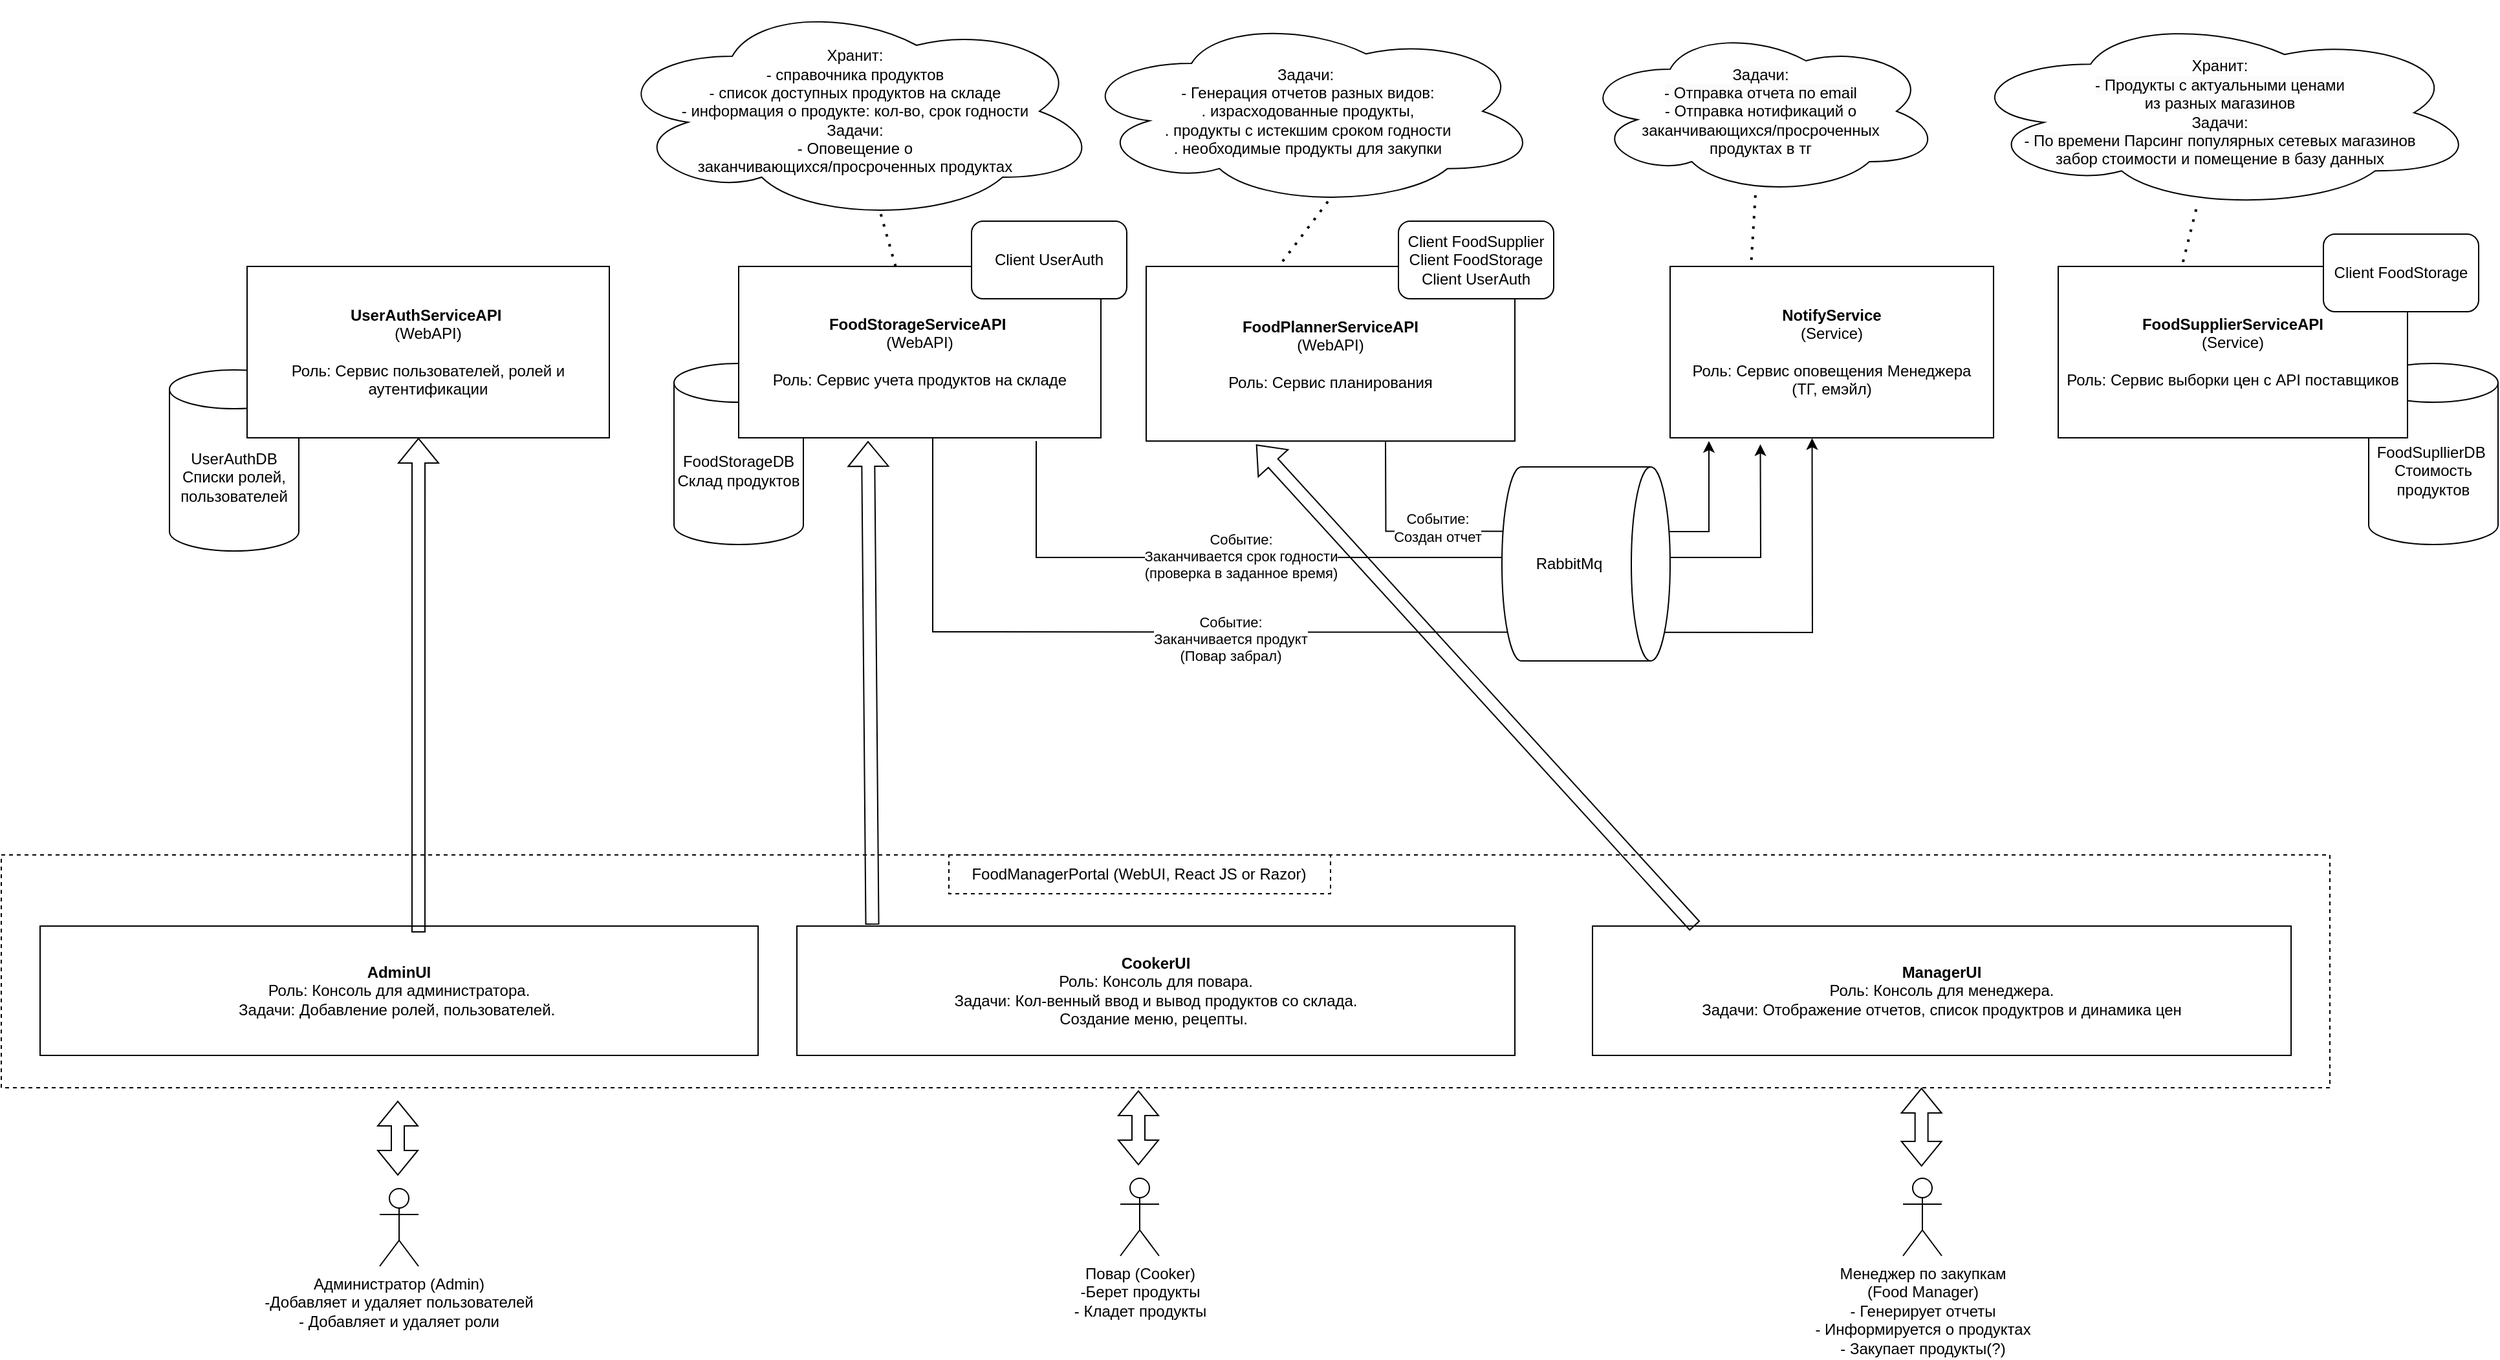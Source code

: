 <mxfile version="24.0.6" type="device" pages="5">
  <diagram name="Main" id="BsAhWgXfmxWfVqUZej-6">
    <mxGraphModel dx="4307" dy="2264" grid="1" gridSize="10" guides="1" tooltips="1" connect="1" arrows="1" fold="1" page="1" pageScale="1" pageWidth="827" pageHeight="1169" math="0" shadow="0">
      <root>
        <mxCell id="0" />
        <mxCell id="1" parent="0" />
        <mxCell id="usPcn6IeQRUKZRZn3nqk-1" value="&lt;span style=&quot;border-color: var(--border-color);&quot;&gt;UserAuth&lt;/span&gt;DB&lt;br&gt;Списки ролей, пользователей" style="shape=cylinder3;whiteSpace=wrap;html=1;boundedLbl=1;backgroundOutline=1;size=15;shadow=0;" parent="1" vertex="1">
          <mxGeometry x="-440.002" y="870.002" width="100" height="140" as="geometry" />
        </mxCell>
        <mxCell id="usPcn6IeQRUKZRZn3nqk-2" value="FoodSupllierDB&amp;nbsp;&lt;br&gt;Стоимость продуктов" style="shape=cylinder3;whiteSpace=wrap;html=1;boundedLbl=1;backgroundOutline=1;size=15;direction=east;shadow=0;" parent="1" vertex="1">
          <mxGeometry x="1259.998" y="865.002" width="100" height="140" as="geometry" />
        </mxCell>
        <mxCell id="usPcn6IeQRUKZRZn3nqk-3" value="FoodStorageDB&lt;br&gt;Склад продуктов" style="shape=cylinder3;whiteSpace=wrap;html=1;boundedLbl=1;backgroundOutline=1;size=15;" parent="1" vertex="1">
          <mxGeometry x="-50.002" y="865.002" width="100" height="140" as="geometry" />
        </mxCell>
        <mxCell id="usPcn6IeQRUKZRZn3nqk-4" value="&lt;b&gt;FoodStorageServiceAPI&amp;nbsp;&lt;br&gt;&lt;/b&gt;(WebAPI)&lt;br&gt;&lt;br&gt;Роль: Сервис учета продуктов на складе" style="rounded=0;whiteSpace=wrap;html=1;" parent="1" vertex="1">
          <mxGeometry x="-0.002" y="790.002" width="280" height="132.5" as="geometry" />
        </mxCell>
        <mxCell id="usPcn6IeQRUKZRZn3nqk-5" value="Повар (Cooker)&lt;br&gt;-Берет продукты&lt;br&gt;- Кладет продукты" style="shape=umlActor;verticalLabelPosition=bottom;verticalAlign=top;html=1;outlineConnect=0;" parent="1" vertex="1">
          <mxGeometry x="294.998" y="1495.002" width="30" height="60" as="geometry" />
        </mxCell>
        <mxCell id="usPcn6IeQRUKZRZn3nqk-6" value="Менеджер по закупкам&lt;br&gt;(Food Manager)&lt;br&gt;- Генерирует отчеты&lt;br&gt;- Информируется о продуктах&lt;br&gt;- Закупает продукты(?)" style="shape=umlActor;verticalLabelPosition=bottom;verticalAlign=top;html=1;outlineConnect=0;" parent="1" vertex="1">
          <mxGeometry x="899.998" y="1495.002" width="30" height="60" as="geometry" />
        </mxCell>
        <mxCell id="usPcn6IeQRUKZRZn3nqk-7" value="&lt;b&gt;NotifyService&lt;br&gt;&lt;/b&gt;(Service)&lt;br&gt;&lt;br&gt;Роль: Сервис оповещения Менеджера&lt;br&gt;(ТГ, емэйл)" style="rounded=0;whiteSpace=wrap;html=1;" parent="1" vertex="1">
          <mxGeometry x="719.998" y="790.002" width="250" height="132.5" as="geometry" />
        </mxCell>
        <mxCell id="usPcn6IeQRUKZRZn3nqk-8" value="" style="rounded=0;whiteSpace=wrap;html=1;dashed=1;" parent="1" vertex="1">
          <mxGeometry x="-570.002" y="1245.002" width="1800" height="180" as="geometry" />
        </mxCell>
        <mxCell id="usPcn6IeQRUKZRZn3nqk-9" value="&lt;b&gt;CookerUI&lt;/b&gt;&lt;br&gt;Роль: Консоль для повара.&lt;br&gt;Задачи: Кол-венный ввод и вывод продуктов со склада. &lt;br&gt;Создание меню, рецепты.&amp;nbsp;" style="rounded=0;whiteSpace=wrap;html=1;" parent="1" vertex="1">
          <mxGeometry x="44.998" y="1300.002" width="555" height="100" as="geometry" />
        </mxCell>
        <mxCell id="usPcn6IeQRUKZRZn3nqk-10" value="&lt;b&gt;ManagerUI&lt;/b&gt;&lt;br&gt;Роль: Консоль для менеджера.&lt;br&gt;Задачи: Отображение отчетов, список продуктров и динамика цен" style="rounded=0;whiteSpace=wrap;html=1;" parent="1" vertex="1">
          <mxGeometry x="659.998" y="1300.002" width="540" height="100" as="geometry" />
        </mxCell>
        <mxCell id="usPcn6IeQRUKZRZn3nqk-11" value="FoodManagerPortal (WebUI, React JS or Razor)" style="text;html=1;strokeColor=default;fillColor=none;align=center;verticalAlign=middle;whiteSpace=wrap;rounded=0;dashed=1;" parent="1" vertex="1">
          <mxGeometry x="162.498" y="1245.002" width="295" height="30" as="geometry" />
        </mxCell>
        <mxCell id="usPcn6IeQRUKZRZn3nqk-12" value="&lt;b&gt;FoodSupplierServiceAPI&lt;/b&gt; &lt;br&gt;(Service)&lt;br&gt;&lt;br&gt;Роль: Сервис выборки цен с API поставщиков" style="rounded=0;whiteSpace=wrap;html=1;" parent="1" vertex="1">
          <mxGeometry x="1019.998" y="790.002" width="270" height="132.5" as="geometry" />
        </mxCell>
        <mxCell id="usPcn6IeQRUKZRZn3nqk-13" value="" style="shape=flexArrow;endArrow=classic;startArrow=classic;html=1;rounded=0;" parent="1" edge="1">
          <mxGeometry width="100" height="100" relative="1" as="geometry">
            <mxPoint x="308.998" y="1485.002" as="sourcePoint" />
            <mxPoint x="308.998" y="1427.002" as="targetPoint" />
          </mxGeometry>
        </mxCell>
        <mxCell id="usPcn6IeQRUKZRZn3nqk-14" value="" style="shape=flexArrow;endArrow=classic;startArrow=classic;html=1;rounded=0;entryX=0.239;entryY=0.994;entryDx=0;entryDy=0;entryPerimeter=0;" parent="1" edge="1">
          <mxGeometry width="100" height="100" relative="1" as="geometry">
            <mxPoint x="914.328" y="1486.002" as="sourcePoint" />
            <mxPoint x="914.328" y="1425.002" as="targetPoint" />
          </mxGeometry>
        </mxCell>
        <mxCell id="usPcn6IeQRUKZRZn3nqk-15" value="Хранит:&lt;br&gt;- справочника продуктов&lt;br&gt;-&amp;nbsp;список доступных продуктов на складе &lt;br&gt;- информация о продукте: кол-во, срок годности&lt;br&gt;Задачи:&lt;br&gt;- Оповещение о &lt;br&gt;заканчивающихся/просроченных продуктах" style="ellipse;shape=cloud;whiteSpace=wrap;html=1;" parent="1" vertex="1">
          <mxGeometry x="-100.002" y="585.002" width="380" height="170" as="geometry" />
        </mxCell>
        <mxCell id="usPcn6IeQRUKZRZn3nqk-16" value="" style="endArrow=none;dashed=1;html=1;dashPattern=1 3;strokeWidth=2;rounded=0;entryX=0.55;entryY=0.95;entryDx=0;entryDy=0;entryPerimeter=0;" parent="1" source="usPcn6IeQRUKZRZn3nqk-4" target="usPcn6IeQRUKZRZn3nqk-15" edge="1">
          <mxGeometry width="50" height="50" relative="1" as="geometry">
            <mxPoint x="109.998" y="1065.002" as="sourcePoint" />
            <mxPoint x="159.998" y="1015.002" as="targetPoint" />
          </mxGeometry>
        </mxCell>
        <mxCell id="usPcn6IeQRUKZRZn3nqk-17" value="Задачи:&amp;nbsp;&lt;br&gt;- Генерация отчетов разных видов:&lt;br&gt;. израсходованные продукты, &lt;br&gt;. продукты c истекшим сроком годности&lt;br&gt;. необходимые продукты для закупки" style="ellipse;shape=cloud;whiteSpace=wrap;html=1;" parent="1" vertex="1">
          <mxGeometry x="259.998" y="596.122" width="360" height="147.75" as="geometry" />
        </mxCell>
        <mxCell id="usPcn6IeQRUKZRZn3nqk-18" value="&lt;span style=&quot;color: rgb(0, 0, 0); font-family: Helvetica; font-size: 12px; font-style: normal; font-variant-ligatures: normal; font-variant-caps: normal; font-weight: 400; letter-spacing: normal; orphans: 2; text-align: center; text-indent: 0px; text-transform: none; widows: 2; word-spacing: 0px; -webkit-text-stroke-width: 0px; background-color: rgb(251, 251, 251); text-decoration-thickness: initial; text-decoration-style: initial; text-decoration-color: initial; float: none; display: inline !important;&quot;&gt;Задачи: &lt;br&gt;- Отправка отчета по email&lt;br&gt;&lt;/span&gt;- Отправка нотификаций о &lt;br&gt;заканчивающихся/просроченных &lt;br&gt;продуктах в тг" style="ellipse;shape=cloud;whiteSpace=wrap;html=1;" parent="1" vertex="1">
          <mxGeometry x="649.998" y="605.002" width="280" height="130" as="geometry" />
        </mxCell>
        <mxCell id="usPcn6IeQRUKZRZn3nqk-19" value="&lt;span style=&quot;color: rgb(0, 0, 0); font-family: Helvetica; font-size: 12px; font-style: normal; font-variant-ligatures: normal; font-variant-caps: normal; font-weight: 400; letter-spacing: normal; orphans: 2; text-align: center; text-indent: 0px; text-transform: none; widows: 2; word-spacing: 0px; -webkit-text-stroke-width: 0px; background-color: rgb(251, 251, 251); text-decoration-thickness: initial; text-decoration-style: initial; text-decoration-color: initial; float: none; display: inline !important;&quot;&gt;Хранит:&lt;br&gt;- Продукты с актуальными ценами &lt;br&gt;из разных магазинов&lt;br&gt;Задачи: &lt;br&gt;- По времени Парсинг популярных сетевых магазинов &lt;br&gt;забор стоимости и помещение в базу данных&lt;/span&gt;" style="ellipse;shape=cloud;whiteSpace=wrap;html=1;" parent="1" vertex="1">
          <mxGeometry x="944.998" y="596.122" width="400" height="150" as="geometry" />
        </mxCell>
        <mxCell id="usPcn6IeQRUKZRZn3nqk-20" value="" style="endArrow=classic;html=1;rounded=0;exitX=0.75;exitY=1;exitDx=0;exitDy=0;" parent="1" edge="1">
          <mxGeometry relative="1" as="geometry">
            <mxPoint x="499.998" y="924.732" as="sourcePoint" />
            <mxPoint x="749.998" y="925.002" as="targetPoint" />
            <Array as="points">
              <mxPoint x="500.248" y="994.732" />
              <mxPoint x="749.998" y="995.002" />
            </Array>
          </mxGeometry>
        </mxCell>
        <mxCell id="usPcn6IeQRUKZRZn3nqk-21" value="Событие:&lt;br&gt;Создан отчет" style="edgeLabel;resizable=0;html=1;align=center;verticalAlign=middle;" parent="usPcn6IeQRUKZRZn3nqk-20" connectable="0" vertex="1">
          <mxGeometry relative="1" as="geometry">
            <mxPoint x="-85" y="-3" as="offset" />
          </mxGeometry>
        </mxCell>
        <mxCell id="usPcn6IeQRUKZRZn3nqk-22" value="" style="endArrow=classic;html=1;rounded=0;entryX=0.279;entryY=1.038;entryDx=0;entryDy=0;entryPerimeter=0;" parent="1" target="usPcn6IeQRUKZRZn3nqk-7" edge="1">
          <mxGeometry relative="1" as="geometry">
            <mxPoint x="229.998" y="925.002" as="sourcePoint" />
            <mxPoint x="729.998" y="925.002" as="targetPoint" />
            <Array as="points">
              <mxPoint x="229.998" y="1015.002" />
              <mxPoint x="489.998" y="1015.002" />
              <mxPoint x="789.998" y="1015.002" />
            </Array>
          </mxGeometry>
        </mxCell>
        <mxCell id="usPcn6IeQRUKZRZn3nqk-23" value="Событие:&lt;br&gt;Заканчивается срок годности&lt;br&gt;(проверка в заданное время)" style="edgeLabel;resizable=0;html=1;align=center;verticalAlign=middle;" parent="usPcn6IeQRUKZRZn3nqk-22" connectable="0" vertex="1">
          <mxGeometry relative="1" as="geometry">
            <mxPoint x="-121" y="-1" as="offset" />
          </mxGeometry>
        </mxCell>
        <mxCell id="usPcn6IeQRUKZRZn3nqk-24" value="" style="endArrow=none;dashed=1;html=1;dashPattern=1 3;strokeWidth=2;rounded=0;exitX=0.353;exitY=0.018;exitDx=0;exitDy=0;exitPerimeter=0;entryX=0.55;entryY=0.95;entryDx=0;entryDy=0;entryPerimeter=0;" parent="1" source="usPcn6IeQRUKZRZn3nqk-27" target="usPcn6IeQRUKZRZn3nqk-17" edge="1">
          <mxGeometry width="50" height="50" relative="1" as="geometry">
            <mxPoint x="349.998" y="721.252" as="sourcePoint" />
            <mxPoint x="399.998" y="671.252" as="targetPoint" />
          </mxGeometry>
        </mxCell>
        <mxCell id="usPcn6IeQRUKZRZn3nqk-25" value="" style="endArrow=none;dashed=1;html=1;dashPattern=1 3;strokeWidth=2;rounded=0;" parent="1" source="usPcn6IeQRUKZRZn3nqk-27" edge="1">
          <mxGeometry width="50" height="50" relative="1" as="geometry">
            <mxPoint x="539.998" y="875.002" as="sourcePoint" />
            <mxPoint x="589.998" y="825.002" as="targetPoint" />
          </mxGeometry>
        </mxCell>
        <mxCell id="usPcn6IeQRUKZRZn3nqk-26" value="" style="endArrow=none;dashed=1;html=1;dashPattern=1 3;strokeWidth=2;rounded=0;" parent="1" target="usPcn6IeQRUKZRZn3nqk-27" edge="1">
          <mxGeometry width="50" height="50" relative="1" as="geometry">
            <mxPoint x="539.998" y="875.002" as="sourcePoint" />
            <mxPoint x="589.998" y="825.002" as="targetPoint" />
          </mxGeometry>
        </mxCell>
        <mxCell id="usPcn6IeQRUKZRZn3nqk-27" value="&lt;b&gt;FoodPlannerServiceAPI&lt;/b&gt; &lt;br&gt;(WebAPI)&lt;br&gt;&lt;br&gt;Роль: Сервис планирования" style="rounded=0;whiteSpace=wrap;html=1;" parent="1" vertex="1">
          <mxGeometry x="314.998" y="790.002" width="285" height="135" as="geometry" />
        </mxCell>
        <mxCell id="usPcn6IeQRUKZRZn3nqk-28" value="" style="endArrow=none;dashed=1;html=1;dashPattern=1 3;strokeWidth=2;rounded=0;entryX=0.25;entryY=0;entryDx=0;entryDy=0;" parent="1" source="usPcn6IeQRUKZRZn3nqk-18" target="usPcn6IeQRUKZRZn3nqk-7" edge="1">
          <mxGeometry width="50" height="50" relative="1" as="geometry">
            <mxPoint x="784.998" y="761.252" as="sourcePoint" />
            <mxPoint x="784.998" y="781.962" as="targetPoint" />
          </mxGeometry>
        </mxCell>
        <mxCell id="usPcn6IeQRUKZRZn3nqk-29" value="" style="endArrow=none;dashed=1;html=1;dashPattern=1 3;strokeWidth=2;rounded=0;entryX=0.353;entryY=0.009;entryDx=0;entryDy=0;entryPerimeter=0;" parent="1" source="usPcn6IeQRUKZRZn3nqk-19" target="usPcn6IeQRUKZRZn3nqk-12" edge="1">
          <mxGeometry width="50" height="50" relative="1" as="geometry">
            <mxPoint x="1122.498" y="721.252" as="sourcePoint" />
            <mxPoint x="1122.498" y="741.962" as="targetPoint" />
          </mxGeometry>
        </mxCell>
        <mxCell id="usPcn6IeQRUKZRZn3nqk-30" value="Client FoodSupplier&lt;br&gt;Client FoodStorage&lt;br&gt;Client UserAuth" style="rounded=1;whiteSpace=wrap;html=1;" parent="1" vertex="1">
          <mxGeometry x="509.998" y="755.002" width="120" height="60" as="geometry" />
        </mxCell>
        <mxCell id="usPcn6IeQRUKZRZn3nqk-31" value="" style="shape=flexArrow;endArrow=classic;html=1;rounded=0;exitX=0.105;exitY=-0.011;exitDx=0;exitDy=0;exitPerimeter=0;" parent="1" source="usPcn6IeQRUKZRZn3nqk-9" edge="1">
          <mxGeometry width="50" height="50" relative="1" as="geometry">
            <mxPoint x="49.998" y="975.002" as="sourcePoint" />
            <mxPoint x="99.998" y="925.002" as="targetPoint" />
          </mxGeometry>
        </mxCell>
        <mxCell id="usPcn6IeQRUKZRZn3nqk-32" value="" style="shape=flexArrow;endArrow=classic;html=1;rounded=0;entryX=0.808;entryY=1.02;entryDx=0;entryDy=0;entryPerimeter=0;" parent="1" edge="1">
          <mxGeometry width="50" height="50" relative="1" as="geometry">
            <mxPoint x="739.167" y="1300.002" as="sourcePoint" />
            <mxPoint x="399.998" y="927.702" as="targetPoint" />
          </mxGeometry>
        </mxCell>
        <mxCell id="usPcn6IeQRUKZRZn3nqk-33" value="Client FoodStorage" style="rounded=1;whiteSpace=wrap;html=1;" parent="1" vertex="1">
          <mxGeometry x="1224.998" y="765.002" width="120" height="60" as="geometry" />
        </mxCell>
        <mxCell id="usPcn6IeQRUKZRZn3nqk-34" value="&lt;b&gt;UserAuthServiceAPI&amp;nbsp;&lt;br&gt;&lt;/b&gt;(WebAPI)&lt;br&gt;&lt;br&gt;Роль: Сервис пользователей, ролей и аутентификации" style="rounded=0;whiteSpace=wrap;html=1;" parent="1" vertex="1">
          <mxGeometry x="-380.002" y="790.002" width="280" height="132.5" as="geometry" />
        </mxCell>
        <mxCell id="usPcn6IeQRUKZRZn3nqk-35" value="" style="endArrow=classic;html=1;rounded=0;entryX=0.439;entryY=1.002;entryDx=0;entryDy=0;entryPerimeter=0;" parent="1" target="usPcn6IeQRUKZRZn3nqk-7" edge="1">
          <mxGeometry relative="1" as="geometry">
            <mxPoint x="149.998" y="922.502" as="sourcePoint" />
            <mxPoint x="769.998" y="925.002" as="targetPoint" />
            <Array as="points">
              <mxPoint x="149.998" y="1072.502" />
              <mxPoint x="829.998" y="1073.002" />
            </Array>
          </mxGeometry>
        </mxCell>
        <mxCell id="usPcn6IeQRUKZRZn3nqk-36" value="Событие:&lt;br&gt;Заканчивается продукт&lt;br&gt;(Повар забрал)" style="edgeLabel;resizable=0;html=1;align=center;verticalAlign=middle;" parent="usPcn6IeQRUKZRZn3nqk-35" connectable="0" vertex="1">
          <mxGeometry relative="1" as="geometry">
            <mxPoint x="-110" y="5" as="offset" />
          </mxGeometry>
        </mxCell>
        <mxCell id="usPcn6IeQRUKZRZn3nqk-37" value="RabbitMq" style="shape=cylinder3;whiteSpace=wrap;html=1;boundedLbl=1;backgroundOutline=1;size=15;direction=south;" parent="1" vertex="1">
          <mxGeometry x="589.998" y="945.002" width="130" height="150" as="geometry" />
        </mxCell>
        <mxCell id="usPcn6IeQRUKZRZn3nqk-38" value="&lt;b&gt;AdminUI&lt;/b&gt;&lt;br&gt;Роль: Консоль для администратора.&lt;br&gt;Задачи: Добавление ролей, пользователей.&amp;nbsp;" style="rounded=0;whiteSpace=wrap;html=1;" parent="1" vertex="1">
          <mxGeometry x="-540.002" y="1300.002" width="555" height="100" as="geometry" />
        </mxCell>
        <mxCell id="usPcn6IeQRUKZRZn3nqk-39" value="Администратор (Admin)&lt;br&gt;-Добавляет и удаляет пользователей&lt;br&gt;- Добавляет и удаляет роли" style="shape=umlActor;verticalLabelPosition=bottom;verticalAlign=top;html=1;outlineConnect=0;" parent="1" vertex="1">
          <mxGeometry x="-277.502" y="1503.002" width="30" height="60" as="geometry" />
        </mxCell>
        <mxCell id="usPcn6IeQRUKZRZn3nqk-40" value="" style="shape=flexArrow;endArrow=classic;startArrow=classic;html=1;rounded=0;" parent="1" edge="1">
          <mxGeometry width="100" height="100" relative="1" as="geometry">
            <mxPoint x="-263.502" y="1493.002" as="sourcePoint" />
            <mxPoint x="-263.502" y="1435.002" as="targetPoint" />
          </mxGeometry>
        </mxCell>
        <mxCell id="usPcn6IeQRUKZRZn3nqk-41" value="" style="shape=flexArrow;endArrow=classic;html=1;rounded=0;exitX=0.527;exitY=0.05;exitDx=0;exitDy=0;exitPerimeter=0;" parent="1" source="usPcn6IeQRUKZRZn3nqk-38" edge="1">
          <mxGeometry width="50" height="50" relative="1" as="geometry">
            <mxPoint x="-244.502" y="1296.502" as="sourcePoint" />
            <mxPoint x="-247.502" y="922.502" as="targetPoint" />
          </mxGeometry>
        </mxCell>
        <mxCell id="usPcn6IeQRUKZRZn3nqk-42" value="Client UserAuth" style="rounded=1;whiteSpace=wrap;html=1;" parent="1" vertex="1">
          <mxGeometry x="179.998" y="755.002" width="120" height="60" as="geometry" />
        </mxCell>
      </root>
    </mxGraphModel>
  </diagram>
  <diagram name="FoodUserAuth" id="vdJDeJoYdfN6OJz6d6fP">
    <mxGraphModel dx="1425" dy="296" grid="1" gridSize="10" guides="1" tooltips="1" connect="1" arrows="1" fold="1" page="1" pageScale="1" pageWidth="827" pageHeight="1169" math="0" shadow="0">
      <root>
        <mxCell id="0" />
        <mxCell id="1" parent="0" />
        <mxCell id="D7BU9xyelPFB7iUxFGta-1" value="" style="rounded=0;whiteSpace=wrap;html=1;dashed=1;" vertex="1" parent="1">
          <mxGeometry x="1360" y="2140" width="1267" height="530" as="geometry" />
        </mxCell>
        <mxCell id="D7BU9xyelPFB7iUxFGta-2" value="" style="rounded=0;whiteSpace=wrap;html=1;dashed=1;" vertex="1" parent="1">
          <mxGeometry x="1360" y="2670" width="1267" height="600" as="geometry" />
        </mxCell>
        <mxCell id="D7BU9xyelPFB7iUxFGta-3" value="" style="rounded=0;whiteSpace=wrap;html=1;dashed=1;" vertex="1" parent="1">
          <mxGeometry x="1360" y="3270" width="1267" height="340" as="geometry" />
        </mxCell>
        <mxCell id="D7BU9xyelPFB7iUxFGta-4" value="UserDto" style="swimlane;fontStyle=0;childLayout=stackLayout;horizontal=1;startSize=26;fillColor=none;horizontalStack=0;resizeParent=1;resizeParentMax=0;resizeLast=0;collapsible=1;marginBottom=0;whiteSpace=wrap;html=1;" vertex="1" parent="1">
          <mxGeometry x="1681" y="3087" width="182.5" height="164" as="geometry" />
        </mxCell>
        <mxCell id="D7BU9xyelPFB7iUxFGta-5" value="+ Id: GUID" style="text;strokeColor=none;fillColor=none;align=left;verticalAlign=top;spacingLeft=4;spacingRight=4;overflow=hidden;rotatable=0;points=[[0,0.5],[1,0.5]];portConstraint=eastwest;whiteSpace=wrap;html=1;" vertex="1" parent="D7BU9xyelPFB7iUxFGta-4">
          <mxGeometry y="26" width="182.5" height="26" as="geometry" />
        </mxCell>
        <mxCell id="D7BU9xyelPFB7iUxFGta-6" value="+ UserName: string" style="text;strokeColor=none;fillColor=none;align=left;verticalAlign=top;spacingLeft=4;spacingRight=4;overflow=hidden;rotatable=0;points=[[0,0.5],[1,0.5]];portConstraint=eastwest;whiteSpace=wrap;html=1;" vertex="1" parent="D7BU9xyelPFB7iUxFGta-4">
          <mxGeometry y="52" width="182.5" height="26" as="geometry" />
        </mxCell>
        <mxCell id="D7BU9xyelPFB7iUxFGta-7" value="+ Full Name: string" style="text;strokeColor=none;fillColor=none;align=left;verticalAlign=top;spacingLeft=4;spacingRight=4;overflow=hidden;rotatable=0;points=[[0,0.5],[1,0.5]];portConstraint=eastwest;whiteSpace=wrap;html=1;" vertex="1" parent="D7BU9xyelPFB7iUxFGta-4">
          <mxGeometry y="78" width="182.5" height="26" as="geometry" />
        </mxCell>
        <mxCell id="D7BU9xyelPFB7iUxFGta-8" value="+ Email: string" style="text;strokeColor=none;fillColor=none;align=left;verticalAlign=top;spacingLeft=4;spacingRight=4;overflow=hidden;rotatable=0;points=[[0,0.5],[1,0.5]];portConstraint=eastwest;whiteSpace=wrap;html=1;" vertex="1" parent="D7BU9xyelPFB7iUxFGta-4">
          <mxGeometry y="104" width="182.5" height="26" as="geometry" />
        </mxCell>
        <mxCell id="D7BU9xyelPFB7iUxFGta-9" value="" style="line;strokeWidth=1;fillColor=none;align=left;verticalAlign=middle;spacingTop=-1;spacingLeft=3;spacingRight=3;rotatable=0;labelPosition=right;points=[];portConstraint=eastwest;strokeColor=inherit;" vertex="1" parent="D7BU9xyelPFB7iUxFGta-4">
          <mxGeometry y="130" width="182.5" height="8" as="geometry" />
        </mxCell>
        <mxCell id="D7BU9xyelPFB7iUxFGta-10" value="+ IsDisabled(): boolean" style="text;strokeColor=none;fillColor=none;align=left;verticalAlign=top;spacingLeft=4;spacingRight=4;overflow=hidden;rotatable=0;points=[[0,0.5],[1,0.5]];portConstraint=eastwest;whiteSpace=wrap;html=1;" vertex="1" parent="D7BU9xyelPFB7iUxFGta-4">
          <mxGeometry y="138" width="182.5" height="26" as="geometry" />
        </mxCell>
        <mxCell id="D7BU9xyelPFB7iUxFGta-11" value="UsersService" style="swimlane;fontStyle=0;childLayout=stackLayout;horizontal=1;startSize=26;fillColor=none;horizontalStack=0;resizeParent=1;resizeParentMax=0;resizeLast=0;collapsible=1;marginBottom=0;whiteSpace=wrap;html=1;" vertex="1" parent="1">
          <mxGeometry x="1397" y="2980" width="215" height="216" as="geometry" />
        </mxCell>
        <mxCell id="D7BU9xyelPFB7iUxFGta-12" value="&lt;div style=&quot;&quot;&gt;+&amp;nbsp;UserService(UserRepository, IPasswordHasher)&lt;/div&gt;" style="text;strokeColor=none;fillColor=none;align=left;verticalAlign=top;spacingLeft=4;spacingRight=4;overflow=hidden;rotatable=0;points=[[0,0.5],[1,0.5]];portConstraint=eastwest;whiteSpace=wrap;html=1;" vertex="1" parent="D7BU9xyelPFB7iUxFGta-11">
          <mxGeometry y="26" width="215" height="34" as="geometry" />
        </mxCell>
        <mxCell id="D7BU9xyelPFB7iUxFGta-13" value="+ CreateUser(UserDto) : GUID;" style="text;strokeColor=none;fillColor=none;align=left;verticalAlign=top;spacingLeft=4;spacingRight=4;overflow=hidden;rotatable=0;points=[[0,0.5],[1,0.5]];portConstraint=eastwest;whiteSpace=wrap;html=1;" vertex="1" parent="D7BU9xyelPFB7iUxFGta-11">
          <mxGeometry y="60" width="215" height="26" as="geometry" />
        </mxCell>
        <mxCell id="D7BU9xyelPFB7iUxFGta-14" value="+ GetAll() : UserDto[];" style="text;strokeColor=none;fillColor=none;align=left;verticalAlign=top;spacingLeft=4;spacingRight=4;overflow=hidden;rotatable=0;points=[[0,0.5],[1,0.5]];portConstraint=eastwest;whiteSpace=wrap;html=1;" vertex="1" parent="D7BU9xyelPFB7iUxFGta-11">
          <mxGeometry y="86" width="215" height="26" as="geometry" />
        </mxCell>
        <mxCell id="D7BU9xyelPFB7iUxFGta-15" value="+ UpdateUser(UserDto): void" style="text;strokeColor=none;fillColor=none;align=left;verticalAlign=top;spacingLeft=4;spacingRight=4;overflow=hidden;rotatable=0;points=[[0,0.5],[1,0.5]];portConstraint=eastwest;whiteSpace=wrap;html=1;" vertex="1" parent="D7BU9xyelPFB7iUxFGta-11">
          <mxGeometry y="112" width="215" height="26" as="geometry" />
        </mxCell>
        <mxCell id="D7BU9xyelPFB7iUxFGta-16" value="+ DisableUser(GUID): void" style="text;strokeColor=none;fillColor=none;align=left;verticalAlign=top;spacingLeft=4;spacingRight=4;overflow=hidden;rotatable=0;points=[[0,0.5],[1,0.5]];portConstraint=eastwest;whiteSpace=wrap;html=1;" vertex="1" parent="D7BU9xyelPFB7iUxFGta-11">
          <mxGeometry y="138" width="215" height="26" as="geometry" />
        </mxCell>
        <mxCell id="D7BU9xyelPFB7iUxFGta-17" value="+ EnableUser(GUID): void" style="text;strokeColor=none;fillColor=none;align=left;verticalAlign=top;spacingLeft=4;spacingRight=4;overflow=hidden;rotatable=0;points=[[0,0.5],[1,0.5]];portConstraint=eastwest;whiteSpace=wrap;html=1;" vertex="1" parent="D7BU9xyelPFB7iUxFGta-11">
          <mxGeometry y="164" width="215" height="26" as="geometry" />
        </mxCell>
        <mxCell id="D7BU9xyelPFB7iUxFGta-18" value="+ ChangePassword(GUID, string)" style="text;strokeColor=none;fillColor=none;align=left;verticalAlign=top;spacingLeft=4;spacingRight=4;overflow=hidden;rotatable=0;points=[[0,0.5],[1,0.5]];portConstraint=eastwest;whiteSpace=wrap;html=1;" vertex="1" parent="D7BU9xyelPFB7iUxFGta-11">
          <mxGeometry y="190" width="215" height="26" as="geometry" />
        </mxCell>
        <mxCell id="D7BU9xyelPFB7iUxFGta-19" value="«interface»&lt;br&gt;&lt;b&gt;IUsersService&lt;/b&gt;" style="html=1;whiteSpace=wrap;" vertex="1" parent="1">
          <mxGeometry x="1402" y="2860" width="210" height="50" as="geometry" />
        </mxCell>
        <mxCell id="D7BU9xyelPFB7iUxFGta-20" value="" style="endArrow=block;dashed=1;endFill=0;endSize=12;html=1;rounded=0;entryX=0.5;entryY=1;entryDx=0;entryDy=0;exitX=0.5;exitY=0;exitDx=0;exitDy=0;" edge="1" parent="1" source="D7BU9xyelPFB7iUxFGta-11" target="D7BU9xyelPFB7iUxFGta-19">
          <mxGeometry width="160" relative="1" as="geometry">
            <mxPoint x="1574.75" y="2958" as="sourcePoint" />
            <mxPoint x="1415.75" y="2839" as="targetPoint" />
          </mxGeometry>
        </mxCell>
        <mxCell id="D7BU9xyelPFB7iUxFGta-21" value="FoodAuth.BusinessLayer" style="text;html=1;strokeColor=default;fillColor=none;align=center;verticalAlign=middle;whiteSpace=wrap;rounded=0;dashed=1;" vertex="1" parent="1">
          <mxGeometry x="1360" y="2670" width="170" height="30" as="geometry" />
        </mxCell>
        <mxCell id="D7BU9xyelPFB7iUxFGta-22" value="FoodAuth.DataAccess" style="text;html=1;strokeColor=default;fillColor=none;align=center;verticalAlign=middle;whiteSpace=wrap;rounded=0;dashed=1;" vertex="1" parent="1">
          <mxGeometry x="1360" y="3270" width="170" height="30" as="geometry" />
        </mxCell>
        <mxCell id="D7BU9xyelPFB7iUxFGta-23" value="UsersRepository" style="swimlane;fontStyle=0;childLayout=stackLayout;horizontal=1;startSize=26;fillColor=none;horizontalStack=0;resizeParent=1;resizeParentMax=0;resizeLast=0;collapsible=1;marginBottom=0;whiteSpace=wrap;html=1;" vertex="1" parent="1">
          <mxGeometry x="1459.5" y="3430" width="215" height="156" as="geometry" />
        </mxCell>
        <mxCell id="D7BU9xyelPFB7iUxFGta-24" value="&lt;div style=&quot;text-align: center;&quot;&gt;+ UsersRepository(DataContext)&lt;/div&gt;" style="text;strokeColor=none;fillColor=none;align=left;verticalAlign=top;spacingLeft=4;spacingRight=4;overflow=hidden;rotatable=0;points=[[0,0.5],[1,0.5]];portConstraint=eastwest;whiteSpace=wrap;html=1;" vertex="1" parent="D7BU9xyelPFB7iUxFGta-23">
          <mxGeometry y="26" width="215" height="26" as="geometry" />
        </mxCell>
        <mxCell id="D7BU9xyelPFB7iUxFGta-25" value="+ Create(User) : User;" style="text;strokeColor=none;fillColor=none;align=left;verticalAlign=top;spacingLeft=4;spacingRight=4;overflow=hidden;rotatable=0;points=[[0,0.5],[1,0.5]];portConstraint=eastwest;whiteSpace=wrap;html=1;" vertex="1" parent="D7BU9xyelPFB7iUxFGta-23">
          <mxGeometry y="52" width="215" height="26" as="geometry" />
        </mxCell>
        <mxCell id="D7BU9xyelPFB7iUxFGta-26" value="+ GetAll() : User[];" style="text;strokeColor=none;fillColor=none;align=left;verticalAlign=top;spacingLeft=4;spacingRight=4;overflow=hidden;rotatable=0;points=[[0,0.5],[1,0.5]];portConstraint=eastwest;whiteSpace=wrap;html=1;" vertex="1" parent="D7BU9xyelPFB7iUxFGta-23">
          <mxGeometry y="78" width="215" height="26" as="geometry" />
        </mxCell>
        <mxCell id="D7BU9xyelPFB7iUxFGta-27" value="+ Update(User): void" style="text;strokeColor=none;fillColor=none;align=left;verticalAlign=top;spacingLeft=4;spacingRight=4;overflow=hidden;rotatable=0;points=[[0,0.5],[1,0.5]];portConstraint=eastwest;whiteSpace=wrap;html=1;" vertex="1" parent="D7BU9xyelPFB7iUxFGta-23">
          <mxGeometry y="104" width="215" height="26" as="geometry" />
        </mxCell>
        <mxCell id="D7BU9xyelPFB7iUxFGta-28" value="+ Delete(GUID): void" style="text;strokeColor=none;fillColor=none;align=left;verticalAlign=top;spacingLeft=4;spacingRight=4;overflow=hidden;rotatable=0;points=[[0,0.5],[1,0.5]];portConstraint=eastwest;whiteSpace=wrap;html=1;" vertex="1" parent="D7BU9xyelPFB7iUxFGta-23">
          <mxGeometry y="130" width="215" height="26" as="geometry" />
        </mxCell>
        <mxCell id="D7BU9xyelPFB7iUxFGta-29" value="«interface»&lt;br&gt;&lt;b&gt;IUsersRepository&lt;/b&gt;" style="html=1;whiteSpace=wrap;" vertex="1" parent="1">
          <mxGeometry x="1457" y="3320" width="220" height="50" as="geometry" />
        </mxCell>
        <mxCell id="D7BU9xyelPFB7iUxFGta-30" value="" style="endArrow=block;dashed=1;endFill=0;endSize=12;html=1;rounded=0;entryX=0.5;entryY=1;entryDx=0;entryDy=0;exitX=0.5;exitY=0;exitDx=0;exitDy=0;" edge="1" parent="1" source="D7BU9xyelPFB7iUxFGta-23" target="D7BU9xyelPFB7iUxFGta-29">
          <mxGeometry width="160" relative="1" as="geometry">
            <mxPoint x="1567.5" y="3420" as="sourcePoint" />
            <mxPoint x="1369.5" y="3349" as="targetPoint" />
          </mxGeometry>
        </mxCell>
        <mxCell id="D7BU9xyelPFB7iUxFGta-31" value="User" style="swimlane;fontStyle=0;childLayout=stackLayout;horizontal=1;startSize=26;fillColor=none;horizontalStack=0;resizeParent=1;resizeParentMax=0;resizeLast=0;collapsible=1;marginBottom=0;whiteSpace=wrap;html=1;" vertex="1" parent="1">
          <mxGeometry x="1717" y="3378" width="140" height="208" as="geometry" />
        </mxCell>
        <mxCell id="D7BU9xyelPFB7iUxFGta-32" value="+ Id: GUID" style="text;strokeColor=none;fillColor=none;align=left;verticalAlign=top;spacingLeft=4;spacingRight=4;overflow=hidden;rotatable=0;points=[[0,0.5],[1,0.5]];portConstraint=eastwest;whiteSpace=wrap;html=1;" vertex="1" parent="D7BU9xyelPFB7iUxFGta-31">
          <mxGeometry y="26" width="140" height="26" as="geometry" />
        </mxCell>
        <mxCell id="D7BU9xyelPFB7iUxFGta-33" value="+ Password: string" style="text;strokeColor=none;fillColor=none;align=left;verticalAlign=top;spacingLeft=4;spacingRight=4;overflow=hidden;rotatable=0;points=[[0,0.5],[1,0.5]];portConstraint=eastwest;whiteSpace=wrap;html=1;" vertex="1" parent="D7BU9xyelPFB7iUxFGta-31">
          <mxGeometry y="52" width="140" height="26" as="geometry" />
        </mxCell>
        <mxCell id="D7BU9xyelPFB7iUxFGta-34" value="+ UserName: string" style="text;strokeColor=none;fillColor=none;align=left;verticalAlign=top;spacingLeft=4;spacingRight=4;overflow=hidden;rotatable=0;points=[[0,0.5],[1,0.5]];portConstraint=eastwest;whiteSpace=wrap;html=1;" vertex="1" parent="D7BU9xyelPFB7iUxFGta-31">
          <mxGeometry y="78" width="140" height="26" as="geometry" />
        </mxCell>
        <mxCell id="D7BU9xyelPFB7iUxFGta-35" value="+ Full Name: string" style="text;strokeColor=none;fillColor=none;align=left;verticalAlign=top;spacingLeft=4;spacingRight=4;overflow=hidden;rotatable=0;points=[[0,0.5],[1,0.5]];portConstraint=eastwest;whiteSpace=wrap;html=1;" vertex="1" parent="D7BU9xyelPFB7iUxFGta-31">
          <mxGeometry y="104" width="140" height="26" as="geometry" />
        </mxCell>
        <mxCell id="D7BU9xyelPFB7iUxFGta-36" value="+ Email: string" style="text;strokeColor=none;fillColor=none;align=left;verticalAlign=top;spacingLeft=4;spacingRight=4;overflow=hidden;rotatable=0;points=[[0,0.5],[1,0.5]];portConstraint=eastwest;whiteSpace=wrap;html=1;" vertex="1" parent="D7BU9xyelPFB7iUxFGta-31">
          <mxGeometry y="130" width="140" height="26" as="geometry" />
        </mxCell>
        <mxCell id="D7BU9xyelPFB7iUxFGta-37" value="+ State: enum" style="text;strokeColor=none;fillColor=none;align=left;verticalAlign=top;spacingLeft=4;spacingRight=4;overflow=hidden;rotatable=0;points=[[0,0.5],[1,0.5]];portConstraint=eastwest;whiteSpace=wrap;html=1;" vertex="1" parent="D7BU9xyelPFB7iUxFGta-31">
          <mxGeometry y="156" width="140" height="26" as="geometry" />
        </mxCell>
        <mxCell id="D7BU9xyelPFB7iUxFGta-38" value="+ Password: string" style="text;strokeColor=none;fillColor=none;align=left;verticalAlign=top;spacingLeft=4;spacingRight=4;overflow=hidden;rotatable=0;points=[[0,0.5],[1,0.5]];portConstraint=eastwest;whiteSpace=wrap;html=1;" vertex="1" parent="D7BU9xyelPFB7iUxFGta-31">
          <mxGeometry y="182" width="140" height="26" as="geometry" />
        </mxCell>
        <mxCell id="D7BU9xyelPFB7iUxFGta-39" value="FoodAuth.WebAPI" style="text;html=1;strokeColor=default;fillColor=none;align=center;verticalAlign=middle;whiteSpace=wrap;rounded=0;dashed=1;" vertex="1" parent="1">
          <mxGeometry x="1360" y="2140" width="170" height="30" as="geometry" />
        </mxCell>
        <mxCell id="D7BU9xyelPFB7iUxFGta-40" value="Use" style="endArrow=open;endSize=12;dashed=1;html=1;rounded=0;exitX=1;exitY=0.5;exitDx=0;exitDy=0;entryX=0.5;entryY=0;entryDx=0;entryDy=0;" edge="1" parent="1" source="D7BU9xyelPFB7iUxFGta-13" target="D7BU9xyelPFB7iUxFGta-4">
          <mxGeometry width="160" relative="1" as="geometry">
            <mxPoint x="2187" y="3310" as="sourcePoint" />
            <mxPoint x="2347" y="3310" as="targetPoint" />
            <Array as="points">
              <mxPoint x="1772" y="3050" />
            </Array>
          </mxGeometry>
        </mxCell>
        <mxCell id="D7BU9xyelPFB7iUxFGta-41" value="Use" style="endArrow=open;endSize=12;dashed=1;html=1;rounded=0;entryX=-0.006;entryY=0.067;entryDx=0;entryDy=0;entryPerimeter=0;" edge="1" parent="1" target="D7BU9xyelPFB7iUxFGta-31">
          <mxGeometry width="160" relative="1" as="geometry">
            <mxPoint x="1677" y="3440" as="sourcePoint" />
            <mxPoint x="1720" y="3357.5" as="targetPoint" />
          </mxGeometry>
        </mxCell>
        <mxCell id="D7BU9xyelPFB7iUxFGta-42" value="AccountController" style="swimlane;fontStyle=0;childLayout=stackLayout;horizontal=1;startSize=26;fillColor=none;horizontalStack=0;resizeParent=1;resizeParentMax=0;resizeLast=0;collapsible=1;marginBottom=0;whiteSpace=wrap;html=1;" vertex="1" parent="1">
          <mxGeometry x="1967" y="2350" width="225" height="172" as="geometry" />
        </mxCell>
        <mxCell id="D7BU9xyelPFB7iUxFGta-43" value="&lt;div style=&quot;text-align: center;&quot;&gt;+ AccountController()&lt;/div&gt;&lt;b style=&quot;border-color: var(--border-color); text-align: center;&quot;&gt;&lt;br&gt;&lt;/b&gt;" style="text;strokeColor=none;fillColor=none;align=left;verticalAlign=top;spacingLeft=4;spacingRight=4;overflow=hidden;rotatable=0;points=[[0,0.5],[1,0.5]];portConstraint=eastwest;whiteSpace=wrap;html=1;" vertex="1" parent="D7BU9xyelPFB7iUxFGta-42">
          <mxGeometry y="26" width="225" height="24" as="geometry" />
        </mxCell>
        <mxCell id="D7BU9xyelPFB7iUxFGta-44" value="+ Login(UserLoginModel) : IActionResult;" style="text;strokeColor=none;fillColor=none;align=left;verticalAlign=top;spacingLeft=4;spacingRight=4;overflow=hidden;rotatable=0;points=[[0,0.5],[1,0.5]];portConstraint=eastwest;whiteSpace=wrap;html=1;" vertex="1" parent="D7BU9xyelPFB7iUxFGta-42">
          <mxGeometry y="50" width="225" height="40" as="geometry" />
        </mxCell>
        <mxCell id="D7BU9xyelPFB7iUxFGta-45" value="+ ChangePassword(UserLoginModel) : LoginActionResponse;" style="text;strokeColor=none;fillColor=none;align=left;verticalAlign=top;spacingLeft=4;spacingRight=4;overflow=hidden;rotatable=0;points=[[0,0.5],[1,0.5]];portConstraint=eastwest;whiteSpace=wrap;html=1;" vertex="1" parent="D7BU9xyelPFB7iUxFGta-42">
          <mxGeometry y="90" width="225" height="40" as="geometry" />
        </mxCell>
        <mxCell id="D7BU9xyelPFB7iUxFGta-46" value="+ DisableUser(UserLoginModel) : IActionResult" style="text;strokeColor=none;fillColor=none;align=left;verticalAlign=top;spacingLeft=4;spacingRight=4;overflow=hidden;rotatable=0;points=[[0,0.5],[1,0.5]];portConstraint=eastwest;whiteSpace=wrap;html=1;" vertex="1" parent="D7BU9xyelPFB7iUxFGta-42">
          <mxGeometry y="130" width="225" height="42" as="geometry" />
        </mxCell>
        <mxCell id="D7BU9xyelPFB7iUxFGta-47" value="UserVerificationService" style="swimlane;fontStyle=0;childLayout=stackLayout;horizontal=1;startSize=26;fillColor=none;horizontalStack=0;resizeParent=1;resizeParentMax=0;resizeLast=0;collapsible=1;marginBottom=0;whiteSpace=wrap;html=1;" vertex="1" parent="1">
          <mxGeometry x="1683" y="2852" width="250" height="114" as="geometry" />
        </mxCell>
        <mxCell id="D7BU9xyelPFB7iUxFGta-48" value="+ UserVerificationService(IUsersRepository , IPasswordHasher)" style="text;strokeColor=none;fillColor=none;align=left;verticalAlign=top;spacingLeft=4;spacingRight=4;overflow=hidden;rotatable=0;points=[[0,0.5],[1,0.5]];portConstraint=eastwest;whiteSpace=wrap;html=1;" vertex="1" parent="D7BU9xyelPFB7iUxFGta-47">
          <mxGeometry y="26" width="250" height="44" as="geometry" />
        </mxCell>
        <mxCell id="D7BU9xyelPFB7iUxFGta-49" value="+ TryVerifyUser(username, hashedPass, out VerifiedUserDto user) : bool;" style="text;strokeColor=none;fillColor=none;align=left;verticalAlign=top;spacingLeft=4;spacingRight=4;overflow=hidden;rotatable=0;points=[[0,0.5],[1,0.5]];portConstraint=eastwest;whiteSpace=wrap;html=1;" vertex="1" parent="D7BU9xyelPFB7iUxFGta-47">
          <mxGeometry y="70" width="250" height="44" as="geometry" />
        </mxCell>
        <mxCell id="D7BU9xyelPFB7iUxFGta-50" value="&lt;b&gt;IPasswordHasher&lt;/b&gt;" style="swimlane;fontStyle=0;childLayout=stackLayout;horizontal=1;startSize=26;fillColor=none;horizontalStack=0;resizeParent=1;resizeParentMax=0;resizeLast=0;collapsible=1;marginBottom=0;whiteSpace=wrap;html=1;" vertex="1" parent="1">
          <mxGeometry x="2197" y="2980" width="230" height="78" as="geometry" />
        </mxCell>
        <mxCell id="D7BU9xyelPFB7iUxFGta-51" value="+ ComputeHash(string): string" style="text;strokeColor=none;fillColor=none;align=left;verticalAlign=top;spacingLeft=4;spacingRight=4;overflow=hidden;rotatable=0;points=[[0,0.5],[1,0.5]];portConstraint=eastwest;whiteSpace=wrap;html=1;" vertex="1" parent="D7BU9xyelPFB7iUxFGta-50">
          <mxGeometry y="26" width="230" height="26" as="geometry" />
        </mxCell>
        <mxCell id="D7BU9xyelPFB7iUxFGta-52" value="+ VarifyHash(string, string): string" style="text;strokeColor=none;fillColor=none;align=left;verticalAlign=top;spacingLeft=4;spacingRight=4;overflow=hidden;rotatable=0;points=[[0,0.5],[1,0.5]];portConstraint=eastwest;whiteSpace=wrap;html=1;" vertex="1" parent="D7BU9xyelPFB7iUxFGta-50">
          <mxGeometry y="52" width="230" height="26" as="geometry" />
        </mxCell>
        <mxCell id="D7BU9xyelPFB7iUxFGta-53" value="MD5PasswordHasher" style="swimlane;fontStyle=0;childLayout=stackLayout;horizontal=1;startSize=26;fillColor=none;horizontalStack=0;resizeParent=1;resizeParentMax=0;resizeLast=0;collapsible=1;marginBottom=0;whiteSpace=wrap;html=1;" vertex="1" parent="1">
          <mxGeometry x="2197" y="3130" width="230" height="78" as="geometry" />
        </mxCell>
        <mxCell id="D7BU9xyelPFB7iUxFGta-54" value="+ ComputeHash(string): string" style="text;strokeColor=none;fillColor=none;align=left;verticalAlign=top;spacingLeft=4;spacingRight=4;overflow=hidden;rotatable=0;points=[[0,0.5],[1,0.5]];portConstraint=eastwest;whiteSpace=wrap;html=1;" vertex="1" parent="D7BU9xyelPFB7iUxFGta-53">
          <mxGeometry y="26" width="230" height="26" as="geometry" />
        </mxCell>
        <mxCell id="D7BU9xyelPFB7iUxFGta-55" value="+ VarifyHash(string, string): string" style="text;strokeColor=none;fillColor=none;align=left;verticalAlign=top;spacingLeft=4;spacingRight=4;overflow=hidden;rotatable=0;points=[[0,0.5],[1,0.5]];portConstraint=eastwest;whiteSpace=wrap;html=1;" vertex="1" parent="D7BU9xyelPFB7iUxFGta-53">
          <mxGeometry y="52" width="230" height="26" as="geometry" />
        </mxCell>
        <mxCell id="D7BU9xyelPFB7iUxFGta-56" value="" style="endArrow=block;dashed=1;endFill=0;endSize=12;html=1;rounded=0;exitX=0.5;exitY=0;exitDx=0;exitDy=0;" edge="1" parent="1" source="D7BU9xyelPFB7iUxFGta-53" target="D7BU9xyelPFB7iUxFGta-52">
          <mxGeometry width="160" relative="1" as="geometry">
            <mxPoint x="2057" y="2564" as="sourcePoint" />
            <mxPoint x="2217" y="2564" as="targetPoint" />
          </mxGeometry>
        </mxCell>
        <mxCell id="D7BU9xyelPFB7iUxFGta-57" value="" style="endArrow=block;dashed=1;endFill=0;endSize=12;html=1;rounded=0;entryX=0.5;entryY=1;entryDx=0;entryDy=0;" edge="1" parent="1" source="D7BU9xyelPFB7iUxFGta-47" target="D7BU9xyelPFB7iUxFGta-61">
          <mxGeometry width="160" relative="1" as="geometry">
            <mxPoint x="1877" y="2660" as="sourcePoint" />
            <mxPoint x="1922" y="2360" as="targetPoint" />
          </mxGeometry>
        </mxCell>
        <mxCell id="D7BU9xyelPFB7iUxFGta-58" value="VerifiedUserDto" style="swimlane;fontStyle=0;childLayout=stackLayout;horizontal=1;startSize=26;fillColor=none;horizontalStack=0;resizeParent=1;resizeParentMax=0;resizeLast=0;collapsible=1;marginBottom=0;whiteSpace=wrap;html=1;" vertex="1" parent="1">
          <mxGeometry x="1987.63" y="2732" width="182.5" height="78" as="geometry" />
        </mxCell>
        <mxCell id="D7BU9xyelPFB7iUxFGta-59" value="+ UserName: string" style="text;strokeColor=none;fillColor=none;align=left;verticalAlign=top;spacingLeft=4;spacingRight=4;overflow=hidden;rotatable=0;points=[[0,0.5],[1,0.5]];portConstraint=eastwest;whiteSpace=wrap;html=1;" vertex="1" parent="D7BU9xyelPFB7iUxFGta-58">
          <mxGeometry y="26" width="182.5" height="26" as="geometry" />
        </mxCell>
        <mxCell id="D7BU9xyelPFB7iUxFGta-60" value="+ Role: enum (UserRole)" style="text;strokeColor=none;fillColor=none;align=left;verticalAlign=top;spacingLeft=4;spacingRight=4;overflow=hidden;rotatable=0;points=[[0,0.5],[1,0.5]];portConstraint=eastwest;whiteSpace=wrap;html=1;" vertex="1" parent="D7BU9xyelPFB7iUxFGta-58">
          <mxGeometry y="52" width="182.5" height="26" as="geometry" />
        </mxCell>
        <mxCell id="D7BU9xyelPFB7iUxFGta-61" value="«interface»&lt;br&gt;&lt;b&gt;IUserVerificationService&lt;/b&gt;" style="html=1;whiteSpace=wrap;" vertex="1" parent="1">
          <mxGeometry x="1683" y="2732" width="250" height="50" as="geometry" />
        </mxCell>
        <mxCell id="D7BU9xyelPFB7iUxFGta-62" value="Use" style="endArrow=open;endSize=12;dashed=1;html=1;rounded=0;entryX=0.483;entryY=1.1;entryDx=0;entryDy=0;exitX=1.024;exitY=0.295;exitDx=0;exitDy=0;exitPerimeter=0;entryPerimeter=0;" edge="1" parent="1" source="D7BU9xyelPFB7iUxFGta-48" target="D7BU9xyelPFB7iUxFGta-60">
          <mxGeometry width="160" relative="1" as="geometry">
            <mxPoint x="2107" y="2850" as="sourcePoint" />
            <mxPoint x="2037" y="2560" as="targetPoint" />
            <Array as="points">
              <mxPoint x="2079" y="2890" />
            </Array>
          </mxGeometry>
        </mxCell>
        <mxCell id="D7BU9xyelPFB7iUxFGta-63" value="Use" style="endArrow=open;endSize=12;dashed=1;html=1;rounded=0;entryX=0.5;entryY=0;entryDx=0;entryDy=0;exitX=1.008;exitY=0.259;exitDx=0;exitDy=0;exitPerimeter=0;" edge="1" parent="1" source="D7BU9xyelPFB7iUxFGta-49" target="D7BU9xyelPFB7iUxFGta-50">
          <mxGeometry width="160" relative="1" as="geometry">
            <mxPoint x="1787" y="2760" as="sourcePoint" />
            <mxPoint x="1947" y="2760" as="targetPoint" />
            <Array as="points">
              <mxPoint x="2315" y="2930" />
            </Array>
          </mxGeometry>
        </mxCell>
        <mxCell id="D7BU9xyelPFB7iUxFGta-64" value="«interface»&lt;br&gt;&lt;b&gt;IUsersRepository&lt;/b&gt;" style="html=1;whiteSpace=wrap;" vertex="1" parent="1">
          <mxGeometry x="1407" y="2732" width="200" height="50" as="geometry" />
        </mxCell>
        <mxCell id="D7BU9xyelPFB7iUxFGta-65" value="Use" style="endArrow=open;endSize=12;dashed=1;html=1;rounded=0;entryX=0;entryY=0.5;entryDx=0;entryDy=0;exitX=0;exitY=0.5;exitDx=0;exitDy=0;" edge="1" parent="1" source="D7BU9xyelPFB7iUxFGta-12" target="D7BU9xyelPFB7iUxFGta-64">
          <mxGeometry width="160" relative="1" as="geometry">
            <mxPoint x="1317" y="3014.5" as="sourcePoint" />
            <mxPoint x="1447" y="2757" as="targetPoint" />
            <Array as="points">
              <mxPoint x="1377" y="3020" />
              <mxPoint x="1377" y="2757" />
            </Array>
          </mxGeometry>
        </mxCell>
        <mxCell id="D7BU9xyelPFB7iUxFGta-66" value="Use" style="endArrow=open;endSize=12;dashed=1;html=1;rounded=0;entryX=0.5;entryY=1;entryDx=0;entryDy=0;exitX=0;exitY=0.5;exitDx=0;exitDy=0;" edge="1" parent="1" source="D7BU9xyelPFB7iUxFGta-48" target="D7BU9xyelPFB7iUxFGta-64">
          <mxGeometry width="160" relative="1" as="geometry">
            <mxPoint x="1787" y="2860" as="sourcePoint" />
            <mxPoint x="1947" y="2860" as="targetPoint" />
          </mxGeometry>
        </mxCell>
        <mxCell id="D7BU9xyelPFB7iUxFGta-67" value="Extends" style="endArrow=block;endSize=16;endFill=0;html=1;rounded=0;entryX=0.5;entryY=1;entryDx=0;entryDy=0;" edge="1" parent="1" source="D7BU9xyelPFB7iUxFGta-42" target="D7BU9xyelPFB7iUxFGta-68">
          <mxGeometry width="160" relative="1" as="geometry">
            <mxPoint x="2287" y="2440" as="sourcePoint" />
            <mxPoint x="2358.392" y="2299" as="targetPoint" />
          </mxGeometry>
        </mxCell>
        <mxCell id="D7BU9xyelPFB7iUxFGta-68" value="ControllerBase" style="html=1;whiteSpace=wrap;" vertex="1" parent="1">
          <mxGeometry x="1970.75" y="2190" width="216.25" height="50" as="geometry" />
        </mxCell>
        <mxCell id="D7BU9xyelPFB7iUxFGta-69" value="«interface»&lt;br&gt;&lt;b&gt;ILogger&amp;lt;AccountsController&amp;gt;&lt;/b&gt;" style="html=1;whiteSpace=wrap;" vertex="1" parent="1">
          <mxGeometry x="2317" y="2170" width="265" height="50" as="geometry" />
        </mxCell>
        <mxCell id="D7BU9xyelPFB7iUxFGta-70" value="«interface»&lt;br&gt;&lt;b&gt;IUserVerificationService&lt;/b&gt;" style="html=1;whiteSpace=wrap;" vertex="1" parent="1">
          <mxGeometry x="2317" y="2240" width="265" height="50" as="geometry" />
        </mxCell>
        <mxCell id="D7BU9xyelPFB7iUxFGta-71" value="«interface»&lt;br&gt;&lt;b&gt;IOptions&amp;lt;Options.AuthenticationOptions&amp;gt;&lt;/b&gt;" style="html=1;whiteSpace=wrap;" vertex="1" parent="1">
          <mxGeometry x="2317" y="2310" width="265" height="50" as="geometry" />
        </mxCell>
        <mxCell id="D7BU9xyelPFB7iUxFGta-72" value="Use" style="endArrow=open;endSize=12;dashed=1;html=1;rounded=0;entryX=0;entryY=0.5;entryDx=0;entryDy=0;exitX=1;exitY=0.5;exitDx=0;exitDy=0;" edge="1" parent="1" source="D7BU9xyelPFB7iUxFGta-43" target="D7BU9xyelPFB7iUxFGta-69">
          <mxGeometry width="160" relative="1" as="geometry">
            <mxPoint x="2347" y="2560" as="sourcePoint" />
            <mxPoint x="2507" y="2560" as="targetPoint" />
          </mxGeometry>
        </mxCell>
        <mxCell id="D7BU9xyelPFB7iUxFGta-73" value="Use" style="endArrow=open;endSize=12;dashed=1;html=1;rounded=0;entryX=0;entryY=0.5;entryDx=0;entryDy=0;exitX=1;exitY=0.5;exitDx=0;exitDy=0;" edge="1" parent="1" source="D7BU9xyelPFB7iUxFGta-43" target="D7BU9xyelPFB7iUxFGta-70">
          <mxGeometry width="160" relative="1" as="geometry">
            <mxPoint x="2347" y="2560" as="sourcePoint" />
            <mxPoint x="2507" y="2560" as="targetPoint" />
          </mxGeometry>
        </mxCell>
        <mxCell id="D7BU9xyelPFB7iUxFGta-74" value="Use" style="endArrow=open;endSize=12;dashed=1;html=1;rounded=0;entryX=0;entryY=0.5;entryDx=0;entryDy=0;exitX=1;exitY=0.5;exitDx=0;exitDy=0;" edge="1" parent="1" source="D7BU9xyelPFB7iUxFGta-43" target="D7BU9xyelPFB7iUxFGta-71">
          <mxGeometry width="160" relative="1" as="geometry">
            <mxPoint x="2347" y="2560" as="sourcePoint" />
            <mxPoint x="2507" y="2560" as="targetPoint" />
          </mxGeometry>
        </mxCell>
        <mxCell id="D7BU9xyelPFB7iUxFGta-75" value="UserLoginModel" style="swimlane;fontStyle=0;childLayout=stackLayout;horizontal=1;startSize=26;fillColor=none;horizontalStack=0;resizeParent=1;resizeParentMax=0;resizeLast=0;collapsible=1;marginBottom=0;whiteSpace=wrap;html=1;" vertex="1" parent="1">
          <mxGeometry x="2317" y="2380" width="270" height="52" as="geometry" />
        </mxCell>
        <mxCell id="D7BU9xyelPFB7iUxFGta-76" value="+ Id: GUID" style="text;strokeColor=none;fillColor=none;align=left;verticalAlign=top;spacingLeft=4;spacingRight=4;overflow=hidden;rotatable=0;points=[[0,0.5],[1,0.5]];portConstraint=eastwest;whiteSpace=wrap;html=1;" vertex="1" parent="D7BU9xyelPFB7iUxFGta-75">
          <mxGeometry y="26" width="270" height="26" as="geometry" />
        </mxCell>
        <mxCell id="D7BU9xyelPFB7iUxFGta-77" value="Use" style="endArrow=open;endSize=12;dashed=1;html=1;rounded=0;entryX=0;entryY=0.5;entryDx=0;entryDy=0;exitX=1;exitY=0.5;exitDx=0;exitDy=0;" edge="1" parent="1" source="D7BU9xyelPFB7iUxFGta-44" target="D7BU9xyelPFB7iUxFGta-76">
          <mxGeometry width="160" relative="1" as="geometry">
            <mxPoint x="2347" y="2560" as="sourcePoint" />
            <mxPoint x="2507" y="2560" as="targetPoint" />
          </mxGeometry>
        </mxCell>
        <mxCell id="D7BU9xyelPFB7iUxFGta-78" value="LoginActionResponse" style="swimlane;fontStyle=0;childLayout=stackLayout;horizontal=1;startSize=26;fillColor=none;horizontalStack=0;resizeParent=1;resizeParentMax=0;resizeLast=0;collapsible=1;marginBottom=0;whiteSpace=wrap;html=1;" vertex="1" parent="1">
          <mxGeometry x="2317" y="2447" width="270" height="104" as="geometry" />
        </mxCell>
        <mxCell id="D7BU9xyelPFB7iUxFGta-79" value="+ Token: string" style="text;strokeColor=none;fillColor=none;align=left;verticalAlign=top;spacingLeft=4;spacingRight=4;overflow=hidden;rotatable=0;points=[[0,0.5],[1,0.5]];portConstraint=eastwest;whiteSpace=wrap;html=1;" vertex="1" parent="D7BU9xyelPFB7iUxFGta-78">
          <mxGeometry y="26" width="270" height="26" as="geometry" />
        </mxCell>
        <mxCell id="D7BU9xyelPFB7iUxFGta-80" value="+ Role: string" style="text;strokeColor=none;fillColor=none;align=left;verticalAlign=top;spacingLeft=4;spacingRight=4;overflow=hidden;rotatable=0;points=[[0,0.5],[1,0.5]];portConstraint=eastwest;whiteSpace=wrap;html=1;" vertex="1" parent="D7BU9xyelPFB7iUxFGta-78">
          <mxGeometry y="52" width="270" height="26" as="geometry" />
        </mxCell>
        <mxCell id="D7BU9xyelPFB7iUxFGta-81" value="+ Message: string" style="text;strokeColor=none;fillColor=none;align=left;verticalAlign=top;spacingLeft=4;spacingRight=4;overflow=hidden;rotatable=0;points=[[0,0.5],[1,0.5]];portConstraint=eastwest;whiteSpace=wrap;html=1;" vertex="1" parent="D7BU9xyelPFB7iUxFGta-78">
          <mxGeometry y="78" width="270" height="26" as="geometry" />
        </mxCell>
        <mxCell id="D7BU9xyelPFB7iUxFGta-82" value="Use" style="endArrow=open;endSize=12;dashed=1;html=1;rounded=0;entryX=0.004;entryY=0.135;entryDx=0;entryDy=0;entryPerimeter=0;exitX=1;exitY=0.5;exitDx=0;exitDy=0;" edge="1" parent="1" source="D7BU9xyelPFB7iUxFGta-45" target="D7BU9xyelPFB7iUxFGta-78">
          <mxGeometry width="160" relative="1" as="geometry">
            <mxPoint x="2177" y="2550" as="sourcePoint" />
            <mxPoint x="2507" y="2560" as="targetPoint" />
          </mxGeometry>
        </mxCell>
        <mxCell id="D7BU9xyelPFB7iUxFGta-83" value="UsersController" style="swimlane;fontStyle=0;childLayout=stackLayout;horizontal=1;startSize=26;fillColor=none;horizontalStack=0;resizeParent=1;resizeParentMax=0;resizeLast=0;collapsible=1;marginBottom=0;whiteSpace=wrap;html=1;" vertex="1" parent="1">
          <mxGeometry x="1622.25" y="2350" width="300" height="170" as="geometry" />
        </mxCell>
        <mxCell id="D7BU9xyelPFB7iUxFGta-84" value="&lt;div style=&quot;text-align: center;&quot;&gt;+ UsersController()&lt;/div&gt;&lt;b style=&quot;border-color: var(--border-color); text-align: center;&quot;&gt;&lt;br&gt;&lt;/b&gt;" style="text;strokeColor=none;fillColor=none;align=left;verticalAlign=top;spacingLeft=4;spacingRight=4;overflow=hidden;rotatable=0;points=[[0,0.5],[1,0.5]];portConstraint=eastwest;whiteSpace=wrap;html=1;" vertex="1" parent="D7BU9xyelPFB7iUxFGta-83">
          <mxGeometry y="26" width="300" height="24" as="geometry" />
        </mxCell>
        <mxCell id="D7BU9xyelPFB7iUxFGta-85" value="+ GetAll() : ActionResult&amp;lt;IEnumerable&amp;lt;UserModel&amp;gt;&amp;gt;;" style="text;strokeColor=none;fillColor=none;align=left;verticalAlign=top;spacingLeft=4;spacingRight=4;overflow=hidden;rotatable=0;points=[[0,0.5],[1,0.5]];portConstraint=eastwest;whiteSpace=wrap;html=1;" vertex="1" parent="D7BU9xyelPFB7iUxFGta-83">
          <mxGeometry y="50" width="300" height="30" as="geometry" />
        </mxCell>
        <mxCell id="D7BU9xyelPFB7iUxFGta-86" value="+ Create(UserCreateModel) : ActionResult;" style="text;strokeColor=none;fillColor=none;align=left;verticalAlign=top;spacingLeft=4;spacingRight=4;overflow=hidden;rotatable=0;points=[[0,0.5],[1,0.5]];portConstraint=eastwest;whiteSpace=wrap;html=1;" vertex="1" parent="D7BU9xyelPFB7iUxFGta-83">
          <mxGeometry y="80" width="300" height="30" as="geometry" />
        </mxCell>
        <mxCell id="D7BU9xyelPFB7iUxFGta-87" value="+ Update(UserModel) : ActionResult" style="text;strokeColor=none;fillColor=none;align=left;verticalAlign=top;spacingLeft=4;spacingRight=4;overflow=hidden;rotatable=0;points=[[0,0.5],[1,0.5]];portConstraint=eastwest;whiteSpace=wrap;html=1;" vertex="1" parent="D7BU9xyelPFB7iUxFGta-83">
          <mxGeometry y="110" width="300" height="30" as="geometry" />
        </mxCell>
        <mxCell id="D7BU9xyelPFB7iUxFGta-88" value="+ Delete(UserDeleteModel) : ActionResult" style="text;strokeColor=none;fillColor=none;align=left;verticalAlign=top;spacingLeft=4;spacingRight=4;overflow=hidden;rotatable=0;points=[[0,0.5],[1,0.5]];portConstraint=eastwest;whiteSpace=wrap;html=1;" vertex="1" parent="D7BU9xyelPFB7iUxFGta-83">
          <mxGeometry y="140" width="300" height="30" as="geometry" />
        </mxCell>
        <mxCell id="D7BU9xyelPFB7iUxFGta-89" value="Extends" style="endArrow=block;endSize=16;endFill=0;html=1;rounded=0;entryX=0;entryY=0.5;entryDx=0;entryDy=0;exitX=0.5;exitY=0;exitDx=0;exitDy=0;" edge="1" parent="1" source="D7BU9xyelPFB7iUxFGta-83" target="D7BU9xyelPFB7iUxFGta-68">
          <mxGeometry x="-0.461" width="160" relative="1" as="geometry">
            <mxPoint x="1787" y="2540" as="sourcePoint" />
            <mxPoint x="1947" y="2540" as="targetPoint" />
            <Array as="points">
              <mxPoint x="1772" y="2215" />
            </Array>
            <mxPoint as="offset" />
          </mxGeometry>
        </mxCell>
        <mxCell id="D7BU9xyelPFB7iUxFGta-90" value="«interface»&lt;br&gt;&lt;b&gt;ILogger&amp;lt;UsersController&amp;gt;&lt;/b&gt;" style="html=1;whiteSpace=wrap;" vertex="1" parent="1">
          <mxGeometry x="1372" y="2195" width="205" height="50" as="geometry" />
        </mxCell>
        <mxCell id="D7BU9xyelPFB7iUxFGta-91" value="«interface»&lt;br&gt;&lt;b&gt;IUsersService&lt;/b&gt;" style="html=1;whiteSpace=wrap;" vertex="1" parent="1">
          <mxGeometry x="1372" y="2270" width="205" height="50" as="geometry" />
        </mxCell>
        <mxCell id="D7BU9xyelPFB7iUxFGta-92" value="Use" style="endArrow=open;endSize=12;dashed=1;html=1;rounded=0;entryX=1;entryY=0.5;entryDx=0;entryDy=0;exitX=0.25;exitY=0;exitDx=0;exitDy=0;" edge="1" parent="1" source="D7BU9xyelPFB7iUxFGta-83" target="D7BU9xyelPFB7iUxFGta-90">
          <mxGeometry x="-0.28" width="160" relative="1" as="geometry">
            <mxPoint x="1787" y="2440" as="sourcePoint" />
            <mxPoint x="1947" y="2440" as="targetPoint" />
            <Array as="points">
              <mxPoint x="1697" y="2220" />
            </Array>
            <mxPoint as="offset" />
          </mxGeometry>
        </mxCell>
        <mxCell id="D7BU9xyelPFB7iUxFGta-93" value="Use" style="endArrow=open;endSize=12;dashed=1;html=1;rounded=0;entryX=0.5;entryY=1;entryDx=0;entryDy=0;exitX=0;exitY=0.118;exitDx=0;exitDy=0;exitPerimeter=0;" edge="1" parent="1" source="D7BU9xyelPFB7iUxFGta-83" target="D7BU9xyelPFB7iUxFGta-91">
          <mxGeometry x="0.578" width="160" relative="1" as="geometry">
            <mxPoint x="1787" y="2500" as="sourcePoint" />
            <mxPoint x="1947" y="2500" as="targetPoint" />
            <Array as="points">
              <mxPoint x="1477" y="2370" />
            </Array>
            <mxPoint as="offset" />
          </mxGeometry>
        </mxCell>
        <mxCell id="D7BU9xyelPFB7iUxFGta-94" value="UserCreateModel" style="swimlane;fontStyle=0;childLayout=stackLayout;horizontal=1;startSize=26;fillColor=none;horizontalStack=0;resizeParent=1;resizeParentMax=0;resizeLast=0;collapsible=1;marginBottom=0;whiteSpace=wrap;html=1;" vertex="1" parent="1">
          <mxGeometry x="1647" y="2528" width="145" height="104" as="geometry" />
        </mxCell>
        <mxCell id="D7BU9xyelPFB7iUxFGta-95" value="+ UserName: string" style="text;strokeColor=none;fillColor=none;align=left;verticalAlign=top;spacingLeft=4;spacingRight=4;overflow=hidden;rotatable=0;points=[[0,0.5],[1,0.5]];portConstraint=eastwest;whiteSpace=wrap;html=1;" vertex="1" parent="D7BU9xyelPFB7iUxFGta-94">
          <mxGeometry y="26" width="145" height="26" as="geometry" />
        </mxCell>
        <mxCell id="D7BU9xyelPFB7iUxFGta-96" value="+ Full Name: string" style="text;strokeColor=none;fillColor=none;align=left;verticalAlign=top;spacingLeft=4;spacingRight=4;overflow=hidden;rotatable=0;points=[[0,0.5],[1,0.5]];portConstraint=eastwest;whiteSpace=wrap;html=1;" vertex="1" parent="D7BU9xyelPFB7iUxFGta-94">
          <mxGeometry y="52" width="145" height="26" as="geometry" />
        </mxCell>
        <mxCell id="D7BU9xyelPFB7iUxFGta-97" value="+ Email: string" style="text;strokeColor=none;fillColor=none;align=left;verticalAlign=top;spacingLeft=4;spacingRight=4;overflow=hidden;rotatable=0;points=[[0,0.5],[1,0.5]];portConstraint=eastwest;whiteSpace=wrap;html=1;" vertex="1" parent="D7BU9xyelPFB7iUxFGta-94">
          <mxGeometry y="78" width="145" height="26" as="geometry" />
        </mxCell>
        <mxCell id="D7BU9xyelPFB7iUxFGta-98" value="UserModel" style="swimlane;fontStyle=0;childLayout=stackLayout;horizontal=1;startSize=26;fillColor=none;horizontalStack=0;resizeParent=1;resizeParentMax=0;resizeLast=0;collapsible=1;marginBottom=0;whiteSpace=wrap;html=1;" vertex="1" parent="1">
          <mxGeometry x="1372" y="2395" width="175" height="156" as="geometry" />
        </mxCell>
        <mxCell id="D7BU9xyelPFB7iUxFGta-99" value="+ Id: string" style="text;strokeColor=none;fillColor=none;align=left;verticalAlign=top;spacingLeft=4;spacingRight=4;overflow=hidden;rotatable=0;points=[[0,0.5],[1,0.5]];portConstraint=eastwest;whiteSpace=wrap;html=1;" vertex="1" parent="D7BU9xyelPFB7iUxFGta-98">
          <mxGeometry y="26" width="175" height="26" as="geometry" />
        </mxCell>
        <mxCell id="D7BU9xyelPFB7iUxFGta-100" value="+ UserName: string" style="text;strokeColor=none;fillColor=none;align=left;verticalAlign=top;spacingLeft=4;spacingRight=4;overflow=hidden;rotatable=0;points=[[0,0.5],[1,0.5]];portConstraint=eastwest;whiteSpace=wrap;html=1;" vertex="1" parent="D7BU9xyelPFB7iUxFGta-98">
          <mxGeometry y="52" width="175" height="26" as="geometry" />
        </mxCell>
        <mxCell id="D7BU9xyelPFB7iUxFGta-101" value="+ Full Name: string" style="text;strokeColor=none;fillColor=none;align=left;verticalAlign=top;spacingLeft=4;spacingRight=4;overflow=hidden;rotatable=0;points=[[0,0.5],[1,0.5]];portConstraint=eastwest;whiteSpace=wrap;html=1;" vertex="1" parent="D7BU9xyelPFB7iUxFGta-98">
          <mxGeometry y="78" width="175" height="26" as="geometry" />
        </mxCell>
        <mxCell id="D7BU9xyelPFB7iUxFGta-102" value="+ Email: string" style="text;strokeColor=none;fillColor=none;align=left;verticalAlign=top;spacingLeft=4;spacingRight=4;overflow=hidden;rotatable=0;points=[[0,0.5],[1,0.5]];portConstraint=eastwest;whiteSpace=wrap;html=1;" vertex="1" parent="D7BU9xyelPFB7iUxFGta-98">
          <mxGeometry y="104" width="175" height="26" as="geometry" />
        </mxCell>
        <mxCell id="D7BU9xyelPFB7iUxFGta-103" value="+ State: enum" style="text;strokeColor=none;fillColor=none;align=left;verticalAlign=top;spacingLeft=4;spacingRight=4;overflow=hidden;rotatable=0;points=[[0,0.5],[1,0.5]];portConstraint=eastwest;whiteSpace=wrap;html=1;" vertex="1" parent="D7BU9xyelPFB7iUxFGta-98">
          <mxGeometry y="130" width="175" height="26" as="geometry" />
        </mxCell>
        <mxCell id="D7BU9xyelPFB7iUxFGta-104" value="UserDeleteModel" style="swimlane;fontStyle=0;childLayout=stackLayout;horizontal=1;startSize=26;fillColor=none;horizontalStack=0;resizeParent=1;resizeParentMax=0;resizeLast=0;collapsible=1;marginBottom=0;whiteSpace=wrap;html=1;" vertex="1" parent="1">
          <mxGeometry x="1372" y="2580" width="175" height="52" as="geometry" />
        </mxCell>
        <mxCell id="D7BU9xyelPFB7iUxFGta-105" value="+ Id: string" style="text;strokeColor=none;fillColor=none;align=left;verticalAlign=top;spacingLeft=4;spacingRight=4;overflow=hidden;rotatable=0;points=[[0,0.5],[1,0.5]];portConstraint=eastwest;whiteSpace=wrap;html=1;" vertex="1" parent="D7BU9xyelPFB7iUxFGta-104">
          <mxGeometry y="26" width="175" height="26" as="geometry" />
        </mxCell>
        <mxCell id="D7BU9xyelPFB7iUxFGta-106" value="Use" style="endArrow=open;endSize=12;dashed=1;html=1;rounded=0;exitX=0.747;exitY=1.1;exitDx=0;exitDy=0;exitPerimeter=0;entryX=0.993;entryY=0.173;entryDx=0;entryDy=0;entryPerimeter=0;" edge="1" parent="1" source="D7BU9xyelPFB7iUxFGta-88" target="D7BU9xyelPFB7iUxFGta-94">
          <mxGeometry width="160" relative="1" as="geometry">
            <mxPoint x="1787" y="2620" as="sourcePoint" />
            <mxPoint x="1947" y="2620" as="targetPoint" />
            <Array as="points">
              <mxPoint x="1847" y="2546" />
            </Array>
          </mxGeometry>
        </mxCell>
        <mxCell id="D7BU9xyelPFB7iUxFGta-107" value="Use" style="endArrow=open;endSize=12;dashed=1;html=1;rounded=0;entryX=1;entryY=0.25;entryDx=0;entryDy=0;exitX=0;exitY=0.5;exitDx=0;exitDy=0;" edge="1" parent="1" source="D7BU9xyelPFB7iUxFGta-88" target="D7BU9xyelPFB7iUxFGta-104">
          <mxGeometry width="160" relative="1" as="geometry">
            <mxPoint x="1787" y="2620" as="sourcePoint" />
            <mxPoint x="1947" y="2620" as="targetPoint" />
          </mxGeometry>
        </mxCell>
        <mxCell id="D7BU9xyelPFB7iUxFGta-108" value="Use" style="endArrow=open;endSize=12;dashed=1;html=1;rounded=0;entryX=1;entryY=0.096;entryDx=0;entryDy=0;entryPerimeter=0;exitX=0;exitY=0.5;exitDx=0;exitDy=0;" edge="1" parent="1" source="D7BU9xyelPFB7iUxFGta-85" target="D7BU9xyelPFB7iUxFGta-98">
          <mxGeometry width="160" relative="1" as="geometry">
            <mxPoint x="1787" y="2620" as="sourcePoint" />
            <mxPoint x="1947" y="2620" as="targetPoint" />
          </mxGeometry>
        </mxCell>
        <mxCell id="D7BU9xyelPFB7iUxFGta-109" value="Use" style="endArrow=open;endSize=12;dashed=1;html=1;rounded=0;exitX=1;exitY=0.5;exitDx=0;exitDy=0;entryX=0;entryY=0.5;entryDx=0;entryDy=0;" edge="1" parent="1" source="D7BU9xyelPFB7iUxFGta-12" target="D7BU9xyelPFB7iUxFGta-51">
          <mxGeometry width="160" relative="1" as="geometry">
            <mxPoint x="1905" y="3110" as="sourcePoint" />
            <mxPoint x="2065" y="3110" as="targetPoint" />
          </mxGeometry>
        </mxCell>
      </root>
    </mxGraphModel>
  </diagram>
  <diagram name="FoodStorage" id="lMFvHnNAayuT7K75VTHj">
    <mxGraphModel dx="1087" dy="2414" grid="1" gridSize="10" guides="1" tooltips="1" connect="1" arrows="1" fold="1" page="1" pageScale="1" pageWidth="827" pageHeight="1169" math="0" shadow="0">
      <root>
        <mxCell id="0" />
        <mxCell id="1" parent="0" />
        <mxCell id="SHuNrpL-E37AREqVypnb-49" value="" style="rounded=0;whiteSpace=wrap;html=1;dashed=1;" parent="1" vertex="1">
          <mxGeometry x="1933" y="-427" width="277" height="407" as="geometry" />
        </mxCell>
        <mxCell id="SHuNrpL-E37AREqVypnb-50" value="Mapping" style="text;html=1;strokeColor=default;fillColor=none;align=center;verticalAlign=middle;whiteSpace=wrap;rounded=0;dashed=1;" parent="1" vertex="1">
          <mxGeometry x="1933" y="-427" width="105" height="30" as="geometry" />
        </mxCell>
        <mxCell id="SHuNrpL-E37AREqVypnb-47" value="" style="rounded=0;whiteSpace=wrap;html=1;dashed=1;" parent="1" vertex="1">
          <mxGeometry x="1555" y="-427" width="315" height="407" as="geometry" />
        </mxCell>
        <mxCell id="SHuNrpL-E37AREqVypnb-48" value="Models" style="text;html=1;strokeColor=default;fillColor=none;align=center;verticalAlign=middle;whiteSpace=wrap;rounded=0;dashed=1;" parent="1" vertex="1">
          <mxGeometry x="1555" y="-427" width="85" height="30" as="geometry" />
        </mxCell>
        <mxCell id="TWAo7Xxu-r7hgSl-glFZ-1" value="" style="rounded=0;whiteSpace=wrap;html=1;dashed=1;" parent="1" vertex="1">
          <mxGeometry x="1050" y="730" width="1460" height="540" as="geometry" />
        </mxCell>
        <mxCell id="TWAo7Xxu-r7hgSl-glFZ-2" value="" style="rounded=0;whiteSpace=wrap;html=1;dashed=1;" parent="1" vertex="1">
          <mxGeometry x="1050" y="1353" width="1460" height="800" as="geometry" />
        </mxCell>
        <mxCell id="TWAo7Xxu-r7hgSl-glFZ-22" value="FoodStorage.Core.Domain" style="text;html=1;strokeColor=default;fillColor=none;align=center;verticalAlign=middle;whiteSpace=wrap;rounded=0;dashed=1;" parent="1" vertex="1">
          <mxGeometry x="1050" y="1353" width="170" height="30" as="geometry" />
        </mxCell>
        <mxCell id="TWAo7Xxu-r7hgSl-glFZ-23" value="FoodStorage.Infrastructure" style="text;html=1;strokeColor=default;fillColor=none;align=center;verticalAlign=middle;whiteSpace=wrap;rounded=0;dashed=1;" parent="1" vertex="1">
          <mxGeometry x="1050" y="730" width="170" height="30" as="geometry" />
        </mxCell>
        <mxCell id="TWAo7Xxu-r7hgSl-glFZ-92" value="" style="rounded=0;whiteSpace=wrap;html=1;dashed=1;" parent="1" vertex="1">
          <mxGeometry x="1072.5" y="-427" width="447.5" height="407" as="geometry" />
        </mxCell>
        <mxCell id="TWAo7Xxu-r7hgSl-glFZ-93" value="Controllers" style="text;html=1;strokeColor=default;fillColor=none;align=center;verticalAlign=middle;whiteSpace=wrap;rounded=0;dashed=1;" parent="1" vertex="1">
          <mxGeometry x="1072.5" y="-427" width="107.5" height="30" as="geometry" />
        </mxCell>
        <mxCell id="utkkvZvlvcKRMvHcQdL1-19" value="&lt;div&gt;ProductId&lt;/div&gt;" style="swimlane;fontStyle=1;align=center;verticalAlign=top;childLayout=stackLayout;horizontal=1;startSize=30;horizontalStack=0;resizeParent=1;resizeParentMax=0;resizeLast=0;collapsible=1;marginBottom=0;whiteSpace=wrap;html=1;" parent="1" vertex="1">
          <mxGeometry x="1702.5" y="1652.5" width="160" height="168" as="geometry" />
        </mxCell>
        <mxCell id="utkkvZvlvcKRMvHcQdL1-20" value="- _value: guid" style="text;strokeColor=none;fillColor=none;align=left;verticalAlign=top;spacingLeft=4;spacingRight=4;overflow=hidden;rotatable=0;points=[[0,0.5],[1,0.5]];portConstraint=eastwest;whiteSpace=wrap;html=1;" parent="utkkvZvlvcKRMvHcQdL1-19" vertex="1">
          <mxGeometry y="30" width="160" height="26" as="geometry" />
        </mxCell>
        <mxCell id="utkkvZvlvcKRMvHcQdL1-21" value="" style="line;strokeWidth=1;fillColor=none;align=left;verticalAlign=middle;spacingTop=-1;spacingLeft=3;spacingRight=3;rotatable=0;labelPosition=right;points=[];portConstraint=eastwest;strokeColor=inherit;" parent="utkkvZvlvcKRMvHcQdL1-19" vertex="1">
          <mxGeometry y="56" width="160" height="8" as="geometry" />
        </mxCell>
        <mxCell id="utkkvZvlvcKRMvHcQdL1-22" value="+ construct(guid)" style="text;strokeColor=none;fillColor=none;align=left;verticalAlign=top;spacingLeft=4;spacingRight=4;overflow=hidden;rotatable=0;points=[[0,0.5],[1,0.5]];portConstraint=eastwest;whiteSpace=wrap;html=1;" parent="utkkvZvlvcKRMvHcQdL1-19" vertex="1">
          <mxGeometry y="64" width="160" height="26" as="geometry" />
        </mxCell>
        <mxCell id="utkkvZvlvcKRMvHcQdL1-36" value="+ ToString()" style="text;strokeColor=none;fillColor=none;align=left;verticalAlign=top;spacingLeft=4;spacingRight=4;overflow=hidden;rotatable=0;points=[[0,0.5],[1,0.5]];portConstraint=eastwest;whiteSpace=wrap;html=1;" parent="utkkvZvlvcKRMvHcQdL1-19" vertex="1">
          <mxGeometry y="90" width="160" height="26" as="geometry" />
        </mxCell>
        <mxCell id="utkkvZvlvcKRMvHcQdL1-37" value="&lt;u&gt;+ FromString(string)&lt;/u&gt;" style="text;strokeColor=none;fillColor=none;align=left;verticalAlign=top;spacingLeft=4;spacingRight=4;overflow=hidden;rotatable=0;points=[[0,0.5],[1,0.5]];portConstraint=eastwest;whiteSpace=wrap;html=1;" parent="utkkvZvlvcKRMvHcQdL1-19" vertex="1">
          <mxGeometry y="116" width="160" height="26" as="geometry" />
        </mxCell>
        <mxCell id="utkkvZvlvcKRMvHcQdL1-25" value="&lt;u&gt;+ CreateNew()&lt;/u&gt;" style="text;strokeColor=none;fillColor=none;align=left;verticalAlign=top;spacingLeft=4;spacingRight=4;overflow=hidden;rotatable=0;points=[[0,0.5],[1,0.5]];portConstraint=eastwest;whiteSpace=wrap;html=1;" parent="utkkvZvlvcKRMvHcQdL1-19" vertex="1">
          <mxGeometry y="142" width="160" height="26" as="geometry" />
        </mxCell>
        <mxCell id="utkkvZvlvcKRMvHcQdL1-31" value="Product" style="swimlane;fontStyle=1;align=center;verticalAlign=top;childLayout=stackLayout;horizontal=1;startSize=26;horizontalStack=0;resizeParent=1;resizeParentMax=0;resizeLast=0;collapsible=1;marginBottom=0;whiteSpace=wrap;html=1;" parent="1" vertex="1">
          <mxGeometry x="2080" y="1740.5" width="247.5" height="200" as="geometry" />
        </mxCell>
        <mxCell id="utkkvZvlvcKRMvHcQdL1-32" value="+ Id: ProductId" style="text;strokeColor=none;fillColor=none;align=left;verticalAlign=top;spacingLeft=4;spacingRight=4;overflow=hidden;rotatable=0;points=[[0,0.5],[1,0.5]];portConstraint=eastwest;whiteSpace=wrap;html=1;" parent="utkkvZvlvcKRMvHcQdL1-31" vertex="1">
          <mxGeometry y="26" width="247.5" height="26" as="geometry" />
        </mxCell>
        <mxCell id="utkkvZvlvcKRMvHcQdL1-38" value="+ Name: ProductName" style="text;strokeColor=none;fillColor=none;align=left;verticalAlign=top;spacingLeft=4;spacingRight=4;overflow=hidden;rotatable=0;points=[[0,0.5],[1,0.5]];portConstraint=eastwest;whiteSpace=wrap;html=1;" parent="utkkvZvlvcKRMvHcQdL1-31" vertex="1">
          <mxGeometry y="52" width="247.5" height="26" as="geometry" />
        </mxCell>
        <mxCell id="utkkvZvlvcKRMvHcQdL1-39" value="+ EUnit: ProductUnit" style="text;strokeColor=none;fillColor=none;align=left;verticalAlign=top;spacingLeft=4;spacingRight=4;overflow=hidden;rotatable=0;points=[[0,0.5],[1,0.5]];portConstraint=eastwest;whiteSpace=wrap;html=1;" parent="utkkvZvlvcKRMvHcQdL1-31" vertex="1">
          <mxGeometry y="78" width="247.5" height="26" as="geometry" />
        </mxCell>
        <mxCell id="utkkvZvlvcKRMvHcQdL1-40" value="+ MinAmountPerDay: int" style="text;strokeColor=none;fillColor=none;align=left;verticalAlign=top;spacingLeft=4;spacingRight=4;overflow=hidden;rotatable=0;points=[[0,0.5],[1,0.5]];portConstraint=eastwest;whiteSpace=wrap;html=1;" parent="utkkvZvlvcKRMvHcQdL1-31" vertex="1">
          <mxGeometry y="104" width="247.5" height="26" as="geometry" />
        </mxCell>
        <mxCell id="utkkvZvlvcKRMvHcQdL1-41" value="+ ExpiryDateNotificationHours: int" style="text;strokeColor=none;fillColor=none;align=left;verticalAlign=top;spacingLeft=4;spacingRight=4;overflow=hidden;rotatable=0;points=[[0,0.5],[1,0.5]];portConstraint=eastwest;whiteSpace=wrap;html=1;" parent="utkkvZvlvcKRMvHcQdL1-31" vertex="1">
          <mxGeometry y="130" width="247.5" height="26" as="geometry" />
        </mxCell>
        <mxCell id="utkkvZvlvcKRMvHcQdL1-33" value="" style="line;strokeWidth=1;fillColor=none;align=left;verticalAlign=middle;spacingTop=-1;spacingLeft=3;spacingRight=3;rotatable=0;labelPosition=right;points=[];portConstraint=eastwest;strokeColor=inherit;" parent="utkkvZvlvcKRMvHcQdL1-31" vertex="1">
          <mxGeometry y="156" width="247.5" height="8" as="geometry" />
        </mxCell>
        <mxCell id="utkkvZvlvcKRMvHcQdL1-34" value="+ construct(string, string, MassUnit, int, int)" style="text;strokeColor=none;fillColor=none;align=left;verticalAlign=top;spacingLeft=4;spacingRight=4;overflow=hidden;rotatable=0;points=[[0,0.5],[1,0.5]];portConstraint=eastwest;whiteSpace=wrap;html=1;" parent="utkkvZvlvcKRMvHcQdL1-31" vertex="1">
          <mxGeometry y="164" width="247.5" height="36" as="geometry" />
        </mxCell>
        <mxCell id="utkkvZvlvcKRMvHcQdL1-46" value="&lt;div&gt;ProductName&lt;/div&gt;" style="swimlane;fontStyle=1;align=center;verticalAlign=top;childLayout=stackLayout;horizontal=1;startSize=30;horizontalStack=0;resizeParent=1;resizeParentMax=0;resizeLast=0;collapsible=1;marginBottom=0;whiteSpace=wrap;html=1;" parent="1" vertex="1">
          <mxGeometry x="1972.5" y="1966.5" width="160" height="142" as="geometry" />
        </mxCell>
        <mxCell id="utkkvZvlvcKRMvHcQdL1-47" value="- _value: string" style="text;strokeColor=none;fillColor=none;align=left;verticalAlign=top;spacingLeft=4;spacingRight=4;overflow=hidden;rotatable=0;points=[[0,0.5],[1,0.5]];portConstraint=eastwest;whiteSpace=wrap;html=1;" parent="utkkvZvlvcKRMvHcQdL1-46" vertex="1">
          <mxGeometry y="30" width="160" height="26" as="geometry" />
        </mxCell>
        <mxCell id="utkkvZvlvcKRMvHcQdL1-48" value="" style="line;strokeWidth=1;fillColor=none;align=left;verticalAlign=middle;spacingTop=-1;spacingLeft=3;spacingRight=3;rotatable=0;labelPosition=right;points=[];portConstraint=eastwest;strokeColor=inherit;" parent="utkkvZvlvcKRMvHcQdL1-46" vertex="1">
          <mxGeometry y="56" width="160" height="8" as="geometry" />
        </mxCell>
        <mxCell id="utkkvZvlvcKRMvHcQdL1-50" value="+ construct(string)" style="text;strokeColor=none;fillColor=none;align=left;verticalAlign=top;spacingLeft=4;spacingRight=4;overflow=hidden;rotatable=0;points=[[0,0.5],[1,0.5]];portConstraint=eastwest;whiteSpace=wrap;html=1;" parent="utkkvZvlvcKRMvHcQdL1-46" vertex="1">
          <mxGeometry y="64" width="160" height="26" as="geometry" />
        </mxCell>
        <mxCell id="utkkvZvlvcKRMvHcQdL1-51" value="+ ToString()" style="text;strokeColor=none;fillColor=none;align=left;verticalAlign=top;spacingLeft=4;spacingRight=4;overflow=hidden;rotatable=0;points=[[0,0.5],[1,0.5]];portConstraint=eastwest;whiteSpace=wrap;html=1;" parent="utkkvZvlvcKRMvHcQdL1-46" vertex="1">
          <mxGeometry y="90" width="160" height="26" as="geometry" />
        </mxCell>
        <mxCell id="utkkvZvlvcKRMvHcQdL1-52" value="&lt;u&gt;+ FromString(string)&lt;/u&gt;" style="text;strokeColor=none;fillColor=none;align=left;verticalAlign=top;spacingLeft=4;spacingRight=4;overflow=hidden;rotatable=0;points=[[0,0.5],[1,0.5]];portConstraint=eastwest;whiteSpace=wrap;html=1;" parent="utkkvZvlvcKRMvHcQdL1-46" vertex="1">
          <mxGeometry y="116" width="160" height="26" as="geometry" />
        </mxCell>
        <mxCell id="utkkvZvlvcKRMvHcQdL1-61" value="ProductItem" style="swimlane;fontStyle=1;align=center;verticalAlign=top;childLayout=stackLayout;horizontal=1;startSize=26;horizontalStack=0;resizeParent=1;resizeParentMax=0;resizeLast=0;collapsible=1;marginBottom=0;whiteSpace=wrap;html=1;" parent="1" vertex="1">
          <mxGeometry x="1442.5" y="1514.5" width="200" height="226" as="geometry" />
        </mxCell>
        <mxCell id="utkkvZvlvcKRMvHcQdL1-62" value="+ Id: ProductIemId" style="text;strokeColor=none;fillColor=none;align=left;verticalAlign=top;spacingLeft=4;spacingRight=4;overflow=hidden;rotatable=0;points=[[0,0.5],[1,0.5]];portConstraint=eastwest;whiteSpace=wrap;html=1;" parent="utkkvZvlvcKRMvHcQdL1-61" vertex="1">
          <mxGeometry y="26" width="200" height="26" as="geometry" />
        </mxCell>
        <mxCell id="utkkvZvlvcKRMvHcQdL1-63" value="+ ProductId: ProductId" style="text;strokeColor=none;fillColor=none;align=left;verticalAlign=top;spacingLeft=4;spacingRight=4;overflow=hidden;rotatable=0;points=[[0,0.5],[1,0.5]];portConstraint=eastwest;whiteSpace=wrap;html=1;" parent="utkkvZvlvcKRMvHcQdL1-61" vertex="1">
          <mxGeometry y="52" width="200" height="26" as="geometry" />
        </mxCell>
        <mxCell id="utkkvZvlvcKRMvHcQdL1-64" value="+ Amount: int" style="text;strokeColor=none;fillColor=none;align=left;verticalAlign=top;spacingLeft=4;spacingRight=4;overflow=hidden;rotatable=0;points=[[0,0.5],[1,0.5]];portConstraint=eastwest;whiteSpace=wrap;html=1;" parent="utkkvZvlvcKRMvHcQdL1-61" vertex="1">
          <mxGeometry y="78" width="200" height="26" as="geometry" />
        </mxCell>
        <mxCell id="utkkvZvlvcKRMvHcQdL1-65" value="+ CreatingDate: datetime" style="text;strokeColor=none;fillColor=none;align=left;verticalAlign=top;spacingLeft=4;spacingRight=4;overflow=hidden;rotatable=0;points=[[0,0.5],[1,0.5]];portConstraint=eastwest;whiteSpace=wrap;html=1;" parent="utkkvZvlvcKRMvHcQdL1-61" vertex="1">
          <mxGeometry y="104" width="200" height="26" as="geometry" />
        </mxCell>
        <mxCell id="utkkvZvlvcKRMvHcQdL1-66" value="+ ExpiryDate: datetime" style="text;strokeColor=none;fillColor=none;align=left;verticalAlign=top;spacingLeft=4;spacingRight=4;overflow=hidden;rotatable=0;points=[[0,0.5],[1,0.5]];portConstraint=eastwest;whiteSpace=wrap;html=1;" parent="utkkvZvlvcKRMvHcQdL1-61" vertex="1">
          <mxGeometry y="130" width="200" height="26" as="geometry" />
        </mxCell>
        <mxCell id="utkkvZvlvcKRMvHcQdL1-67" value="" style="line;strokeWidth=1;fillColor=none;align=left;verticalAlign=middle;spacingTop=-1;spacingLeft=3;spacingRight=3;rotatable=0;labelPosition=right;points=[];portConstraint=eastwest;strokeColor=inherit;" parent="utkkvZvlvcKRMvHcQdL1-61" vertex="1">
          <mxGeometry y="156" width="200" height="8" as="geometry" />
        </mxCell>
        <mxCell id="utkkvZvlvcKRMvHcQdL1-68" value="+ construct(string, string, int, datetime)" style="text;strokeColor=none;fillColor=none;align=left;verticalAlign=top;spacingLeft=4;spacingRight=4;overflow=hidden;rotatable=0;points=[[0,0.5],[1,0.5]];portConstraint=eastwest;whiteSpace=wrap;html=1;" parent="utkkvZvlvcKRMvHcQdL1-61" vertex="1">
          <mxGeometry y="164" width="200" height="36" as="geometry" />
        </mxCell>
        <mxCell id="utkkvZvlvcKRMvHcQdL1-76" value="+ ReduceAmout(int)" style="text;strokeColor=none;fillColor=none;align=left;verticalAlign=top;spacingLeft=4;spacingRight=4;overflow=hidden;rotatable=0;points=[[0,0.5],[1,0.5]];portConstraint=eastwest;whiteSpace=wrap;html=1;" parent="utkkvZvlvcKRMvHcQdL1-61" vertex="1">
          <mxGeometry y="200" width="200" height="26" as="geometry" />
        </mxCell>
        <mxCell id="utkkvZvlvcKRMvHcQdL1-86" value="ProductHistory" style="swimlane;fontStyle=1;align=center;verticalAlign=top;childLayout=stackLayout;horizontal=1;startSize=26;horizontalStack=0;resizeParent=1;resizeParentMax=0;resizeLast=0;collapsible=1;marginBottom=0;whiteSpace=wrap;html=1;" parent="1" vertex="1">
          <mxGeometry x="1380" y="1810.5" width="262.5" height="230" as="geometry" />
        </mxCell>
        <mxCell id="utkkvZvlvcKRMvHcQdL1-87" value="+ Id: ProductHistoryId" style="text;strokeColor=none;fillColor=none;align=left;verticalAlign=top;spacingLeft=4;spacingRight=4;overflow=hidden;rotatable=0;points=[[0,0.5],[1,0.5]];portConstraint=eastwest;whiteSpace=wrap;html=1;" parent="utkkvZvlvcKRMvHcQdL1-86" vertex="1">
          <mxGeometry y="26" width="262.5" height="26" as="geometry" />
        </mxCell>
        <mxCell id="utkkvZvlvcKRMvHcQdL1-88" value="+ ProductId: ProductId" style="text;strokeColor=none;fillColor=none;align=left;verticalAlign=top;spacingLeft=4;spacingRight=4;overflow=hidden;rotatable=0;points=[[0,0.5],[1,0.5]];portConstraint=eastwest;whiteSpace=wrap;html=1;" parent="utkkvZvlvcKRMvHcQdL1-86" vertex="1">
          <mxGeometry y="52" width="262.5" height="26" as="geometry" />
        </mxCell>
        <mxCell id="utkkvZvlvcKRMvHcQdL1-89" value="+ CreatedBy: UserId" style="text;strokeColor=none;fillColor=none;align=left;verticalAlign=top;spacingLeft=4;spacingRight=4;overflow=hidden;rotatable=0;points=[[0,0.5],[1,0.5]];portConstraint=eastwest;whiteSpace=wrap;html=1;" parent="utkkvZvlvcKRMvHcQdL1-86" vertex="1">
          <mxGeometry y="78" width="262.5" height="26" as="geometry" />
        </mxCell>
        <mxCell id="utkkvZvlvcKRMvHcQdL1-90" value="+ CreatedAt: datetime" style="text;strokeColor=none;fillColor=none;align=left;verticalAlign=top;spacingLeft=4;spacingRight=4;overflow=hidden;rotatable=0;points=[[0,0.5],[1,0.5]];portConstraint=eastwest;whiteSpace=wrap;html=1;" parent="utkkvZvlvcKRMvHcQdL1-86" vertex="1">
          <mxGeometry y="104" width="262.5" height="26" as="geometry" />
        </mxCell>
        <mxCell id="utkkvZvlvcKRMvHcQdL1-91" value="+ State: ProductState" style="text;strokeColor=none;fillColor=none;align=left;verticalAlign=top;spacingLeft=4;spacingRight=4;overflow=hidden;rotatable=0;points=[[0,0.5],[1,0.5]];portConstraint=eastwest;whiteSpace=wrap;html=1;" parent="utkkvZvlvcKRMvHcQdL1-86" vertex="1">
          <mxGeometry y="130" width="262.5" height="26" as="geometry" />
        </mxCell>
        <mxCell id="utkkvZvlvcKRMvHcQdL1-109" value="+ Count: int" style="text;strokeColor=none;fillColor=none;align=left;verticalAlign=top;spacingLeft=4;spacingRight=4;overflow=hidden;rotatable=0;points=[[0,0.5],[1,0.5]];portConstraint=eastwest;whiteSpace=wrap;html=1;" parent="utkkvZvlvcKRMvHcQdL1-86" vertex="1">
          <mxGeometry y="156" width="262.5" height="26" as="geometry" />
        </mxCell>
        <mxCell id="utkkvZvlvcKRMvHcQdL1-92" value="" style="line;strokeWidth=1;fillColor=none;align=left;verticalAlign=middle;spacingTop=-1;spacingLeft=3;spacingRight=3;rotatable=0;labelPosition=right;points=[];portConstraint=eastwest;strokeColor=inherit;" parent="utkkvZvlvcKRMvHcQdL1-86" vertex="1">
          <mxGeometry y="182" width="262.5" height="8" as="geometry" />
        </mxCell>
        <mxCell id="utkkvZvlvcKRMvHcQdL1-93" value="+ construct(string, string, string, datetime, ProductState, int)" style="text;strokeColor=none;fillColor=none;align=left;verticalAlign=top;spacingLeft=4;spacingRight=4;overflow=hidden;rotatable=0;points=[[0,0.5],[1,0.5]];portConstraint=eastwest;whiteSpace=wrap;html=1;" parent="utkkvZvlvcKRMvHcQdL1-86" vertex="1">
          <mxGeometry y="190" width="262.5" height="40" as="geometry" />
        </mxCell>
        <mxCell id="utkkvZvlvcKRMvHcQdL1-95" value="&lt;div&gt;ProductHistoryId&lt;/div&gt;" style="swimlane;fontStyle=1;align=center;verticalAlign=top;childLayout=stackLayout;horizontal=1;startSize=30;horizontalStack=0;resizeParent=1;resizeParentMax=0;resizeLast=0;collapsible=1;marginBottom=0;whiteSpace=wrap;html=1;" parent="1" vertex="1">
          <mxGeometry x="1150" y="1730.5" width="160" height="168" as="geometry" />
        </mxCell>
        <mxCell id="utkkvZvlvcKRMvHcQdL1-96" value="- _value: guid" style="text;strokeColor=none;fillColor=none;align=left;verticalAlign=top;spacingLeft=4;spacingRight=4;overflow=hidden;rotatable=0;points=[[0,0.5],[1,0.5]];portConstraint=eastwest;whiteSpace=wrap;html=1;" parent="utkkvZvlvcKRMvHcQdL1-95" vertex="1">
          <mxGeometry y="30" width="160" height="26" as="geometry" />
        </mxCell>
        <mxCell id="utkkvZvlvcKRMvHcQdL1-97" value="" style="line;strokeWidth=1;fillColor=none;align=left;verticalAlign=middle;spacingTop=-1;spacingLeft=3;spacingRight=3;rotatable=0;labelPosition=right;points=[];portConstraint=eastwest;strokeColor=inherit;" parent="utkkvZvlvcKRMvHcQdL1-95" vertex="1">
          <mxGeometry y="56" width="160" height="8" as="geometry" />
        </mxCell>
        <mxCell id="utkkvZvlvcKRMvHcQdL1-98" value="+ construct(guid)" style="text;strokeColor=none;fillColor=none;align=left;verticalAlign=top;spacingLeft=4;spacingRight=4;overflow=hidden;rotatable=0;points=[[0,0.5],[1,0.5]];portConstraint=eastwest;whiteSpace=wrap;html=1;" parent="utkkvZvlvcKRMvHcQdL1-95" vertex="1">
          <mxGeometry y="64" width="160" height="26" as="geometry" />
        </mxCell>
        <mxCell id="utkkvZvlvcKRMvHcQdL1-100" value="+ ToString()" style="text;strokeColor=none;fillColor=none;align=left;verticalAlign=top;spacingLeft=4;spacingRight=4;overflow=hidden;rotatable=0;points=[[0,0.5],[1,0.5]];portConstraint=eastwest;whiteSpace=wrap;html=1;" parent="utkkvZvlvcKRMvHcQdL1-95" vertex="1">
          <mxGeometry y="90" width="160" height="26" as="geometry" />
        </mxCell>
        <mxCell id="utkkvZvlvcKRMvHcQdL1-101" value="&lt;u&gt;+ FromString(string)&lt;/u&gt;" style="text;strokeColor=none;fillColor=none;align=left;verticalAlign=top;spacingLeft=4;spacingRight=4;overflow=hidden;rotatable=0;points=[[0,0.5],[1,0.5]];portConstraint=eastwest;whiteSpace=wrap;html=1;" parent="utkkvZvlvcKRMvHcQdL1-95" vertex="1">
          <mxGeometry y="116" width="160" height="26" as="geometry" />
        </mxCell>
        <mxCell id="utkkvZvlvcKRMvHcQdL1-99" value="&lt;u&gt;+ CreateNew()&lt;/u&gt;" style="text;strokeColor=none;fillColor=none;align=left;verticalAlign=top;spacingLeft=4;spacingRight=4;overflow=hidden;rotatable=0;points=[[0,0.5],[1,0.5]];portConstraint=eastwest;whiteSpace=wrap;html=1;" parent="utkkvZvlvcKRMvHcQdL1-95" vertex="1">
          <mxGeometry y="142" width="160" height="26" as="geometry" />
        </mxCell>
        <mxCell id="utkkvZvlvcKRMvHcQdL1-102" value="&lt;div&gt;UserId&lt;/div&gt;" style="swimlane;fontStyle=1;align=center;verticalAlign=top;childLayout=stackLayout;horizontal=1;startSize=30;horizontalStack=0;resizeParent=1;resizeParentMax=0;resizeLast=0;collapsible=1;marginBottom=0;whiteSpace=wrap;html=1;" parent="1" vertex="1">
          <mxGeometry x="1676.5" y="1940.5" width="160" height="142" as="geometry" />
        </mxCell>
        <mxCell id="utkkvZvlvcKRMvHcQdL1-103" value="- _value: guid" style="text;strokeColor=none;fillColor=none;align=left;verticalAlign=top;spacingLeft=4;spacingRight=4;overflow=hidden;rotatable=0;points=[[0,0.5],[1,0.5]];portConstraint=eastwest;whiteSpace=wrap;html=1;" parent="utkkvZvlvcKRMvHcQdL1-102" vertex="1">
          <mxGeometry y="30" width="160" height="26" as="geometry" />
        </mxCell>
        <mxCell id="utkkvZvlvcKRMvHcQdL1-104" value="" style="line;strokeWidth=1;fillColor=none;align=left;verticalAlign=middle;spacingTop=-1;spacingLeft=3;spacingRight=3;rotatable=0;labelPosition=right;points=[];portConstraint=eastwest;strokeColor=inherit;" parent="utkkvZvlvcKRMvHcQdL1-102" vertex="1">
          <mxGeometry y="56" width="160" height="8" as="geometry" />
        </mxCell>
        <mxCell id="utkkvZvlvcKRMvHcQdL1-105" value="+ construct(guid)" style="text;strokeColor=none;fillColor=none;align=left;verticalAlign=top;spacingLeft=4;spacingRight=4;overflow=hidden;rotatable=0;points=[[0,0.5],[1,0.5]];portConstraint=eastwest;whiteSpace=wrap;html=1;" parent="utkkvZvlvcKRMvHcQdL1-102" vertex="1">
          <mxGeometry y="64" width="160" height="26" as="geometry" />
        </mxCell>
        <mxCell id="utkkvZvlvcKRMvHcQdL1-107" value="+ ToString()" style="text;strokeColor=none;fillColor=none;align=left;verticalAlign=top;spacingLeft=4;spacingRight=4;overflow=hidden;rotatable=0;points=[[0,0.5],[1,0.5]];portConstraint=eastwest;whiteSpace=wrap;html=1;" parent="utkkvZvlvcKRMvHcQdL1-102" vertex="1">
          <mxGeometry y="90" width="160" height="26" as="geometry" />
        </mxCell>
        <mxCell id="utkkvZvlvcKRMvHcQdL1-108" value="&lt;u&gt;+ FromString(string)&lt;/u&gt;" style="text;strokeColor=none;fillColor=none;align=left;verticalAlign=top;spacingLeft=4;spacingRight=4;overflow=hidden;rotatable=0;points=[[0,0.5],[1,0.5]];portConstraint=eastwest;whiteSpace=wrap;html=1;" parent="utkkvZvlvcKRMvHcQdL1-102" vertex="1">
          <mxGeometry y="116" width="160" height="26" as="geometry" />
        </mxCell>
        <mxCell id="utkkvZvlvcKRMvHcQdL1-116" value="&lt;div&gt;&lt;span style=&quot;font-weight: normal;&quot;&gt;&amp;lt;&amp;lt;enum&amp;gt;&amp;gt;&lt;/span&gt;&lt;/div&gt;ProductState" style="swimlane;fontStyle=1;align=center;verticalAlign=top;childLayout=stackLayout;horizontal=1;startSize=38;horizontalStack=0;resizeParent=1;resizeParentMax=0;resizeLast=0;collapsible=1;marginBottom=0;whiteSpace=wrap;html=1;" parent="1" vertex="1">
          <mxGeometry x="1152.5" y="1966.5" width="102.5" height="116" as="geometry" />
        </mxCell>
        <mxCell id="utkkvZvlvcKRMvHcQdL1-117" value="Added" style="text;strokeColor=none;fillColor=none;align=left;verticalAlign=top;spacingLeft=4;spacingRight=4;overflow=hidden;rotatable=0;points=[[0,0.5],[1,0.5]];portConstraint=eastwest;whiteSpace=wrap;html=1;" parent="utkkvZvlvcKRMvHcQdL1-116" vertex="1">
          <mxGeometry y="38" width="102.5" height="26" as="geometry" />
        </mxCell>
        <mxCell id="utkkvZvlvcKRMvHcQdL1-118" value="WriteOff" style="text;strokeColor=none;fillColor=none;align=left;verticalAlign=top;spacingLeft=4;spacingRight=4;overflow=hidden;rotatable=0;points=[[0,0.5],[1,0.5]];portConstraint=eastwest;whiteSpace=wrap;html=1;" parent="utkkvZvlvcKRMvHcQdL1-116" vertex="1">
          <mxGeometry y="64" width="102.5" height="26" as="geometry" />
        </mxCell>
        <mxCell id="utkkvZvlvcKRMvHcQdL1-119" value="Taken" style="text;strokeColor=none;fillColor=none;align=left;verticalAlign=top;spacingLeft=4;spacingRight=4;overflow=hidden;rotatable=0;points=[[0,0.5],[1,0.5]];portConstraint=eastwest;whiteSpace=wrap;html=1;" parent="utkkvZvlvcKRMvHcQdL1-116" vertex="1">
          <mxGeometry y="90" width="102.5" height="26" as="geometry" />
        </mxCell>
        <mxCell id="utkkvZvlvcKRMvHcQdL1-122" value="&lt;div&gt;RecipeId&lt;/div&gt;" style="swimlane;fontStyle=1;align=center;verticalAlign=top;childLayout=stackLayout;horizontal=1;startSize=30;horizontalStack=0;resizeParent=1;resizeParentMax=0;resizeLast=0;collapsible=1;marginBottom=0;whiteSpace=wrap;html=1;" parent="1" vertex="1">
          <mxGeometry x="2000" y="1484.5" width="160" height="168" as="geometry" />
        </mxCell>
        <mxCell id="utkkvZvlvcKRMvHcQdL1-123" value="- _value: guid" style="text;strokeColor=none;fillColor=none;align=left;verticalAlign=top;spacingLeft=4;spacingRight=4;overflow=hidden;rotatable=0;points=[[0,0.5],[1,0.5]];portConstraint=eastwest;whiteSpace=wrap;html=1;" parent="utkkvZvlvcKRMvHcQdL1-122" vertex="1">
          <mxGeometry y="30" width="160" height="26" as="geometry" />
        </mxCell>
        <mxCell id="utkkvZvlvcKRMvHcQdL1-124" value="" style="line;strokeWidth=1;fillColor=none;align=left;verticalAlign=middle;spacingTop=-1;spacingLeft=3;spacingRight=3;rotatable=0;labelPosition=right;points=[];portConstraint=eastwest;strokeColor=inherit;" parent="utkkvZvlvcKRMvHcQdL1-122" vertex="1">
          <mxGeometry y="56" width="160" height="8" as="geometry" />
        </mxCell>
        <mxCell id="utkkvZvlvcKRMvHcQdL1-125" value="+ construct(guid)" style="text;strokeColor=none;fillColor=none;align=left;verticalAlign=top;spacingLeft=4;spacingRight=4;overflow=hidden;rotatable=0;points=[[0,0.5],[1,0.5]];portConstraint=eastwest;whiteSpace=wrap;html=1;" parent="utkkvZvlvcKRMvHcQdL1-122" vertex="1">
          <mxGeometry y="64" width="160" height="26" as="geometry" />
        </mxCell>
        <mxCell id="utkkvZvlvcKRMvHcQdL1-127" value="+ ToString()" style="text;strokeColor=none;fillColor=none;align=left;verticalAlign=top;spacingLeft=4;spacingRight=4;overflow=hidden;rotatable=0;points=[[0,0.5],[1,0.5]];portConstraint=eastwest;whiteSpace=wrap;html=1;" parent="utkkvZvlvcKRMvHcQdL1-122" vertex="1">
          <mxGeometry y="90" width="160" height="26" as="geometry" />
        </mxCell>
        <mxCell id="utkkvZvlvcKRMvHcQdL1-128" value="&lt;u&gt;+ FromString(string)&lt;/u&gt;" style="text;strokeColor=none;fillColor=none;align=left;verticalAlign=top;spacingLeft=4;spacingRight=4;overflow=hidden;rotatable=0;points=[[0,0.5],[1,0.5]];portConstraint=eastwest;whiteSpace=wrap;html=1;" parent="utkkvZvlvcKRMvHcQdL1-122" vertex="1">
          <mxGeometry y="116" width="160" height="26" as="geometry" />
        </mxCell>
        <mxCell id="utkkvZvlvcKRMvHcQdL1-126" value="&lt;u&gt;+ CreateNew()&lt;/u&gt;" style="text;strokeColor=none;fillColor=none;align=left;verticalAlign=top;spacingLeft=4;spacingRight=4;overflow=hidden;rotatable=0;points=[[0,0.5],[1,0.5]];portConstraint=eastwest;whiteSpace=wrap;html=1;" parent="utkkvZvlvcKRMvHcQdL1-122" vertex="1">
          <mxGeometry y="142" width="160" height="26" as="geometry" />
        </mxCell>
        <mxCell id="utkkvZvlvcKRMvHcQdL1-137" value="Recipe" style="swimlane;fontStyle=1;align=center;verticalAlign=top;childLayout=stackLayout;horizontal=1;startSize=26;horizontalStack=0;resizeParent=1;resizeParentMax=0;resizeLast=0;collapsible=1;marginBottom=0;whiteSpace=wrap;html=1;" parent="1" vertex="1">
          <mxGeometry x="1772.5" y="1424.5" width="200" height="138" as="geometry" />
        </mxCell>
        <mxCell id="utkkvZvlvcKRMvHcQdL1-138" value="+ Id: RecipeId" style="text;strokeColor=none;fillColor=none;align=left;verticalAlign=top;spacingLeft=4;spacingRight=4;overflow=hidden;rotatable=0;points=[[0,0.5],[1,0.5]];portConstraint=eastwest;whiteSpace=wrap;html=1;" parent="utkkvZvlvcKRMvHcQdL1-137" vertex="1">
          <mxGeometry y="26" width="200" height="26" as="geometry" />
        </mxCell>
        <mxCell id="utkkvZvlvcKRMvHcQdL1-139" value="+ ProductId: ProductId" style="text;strokeColor=none;fillColor=none;align=left;verticalAlign=top;spacingLeft=4;spacingRight=4;overflow=hidden;rotatable=0;points=[[0,0.5],[1,0.5]];portConstraint=eastwest;whiteSpace=wrap;html=1;" parent="utkkvZvlvcKRMvHcQdL1-137" vertex="1">
          <mxGeometry y="52" width="200" height="26" as="geometry" />
        </mxCell>
        <mxCell id="utkkvZvlvcKRMvHcQdL1-140" value="+ Count: int" style="text;strokeColor=none;fillColor=none;align=left;verticalAlign=top;spacingLeft=4;spacingRight=4;overflow=hidden;rotatable=0;points=[[0,0.5],[1,0.5]];portConstraint=eastwest;whiteSpace=wrap;html=1;" parent="utkkvZvlvcKRMvHcQdL1-137" vertex="1">
          <mxGeometry y="78" width="200" height="26" as="geometry" />
        </mxCell>
        <mxCell id="utkkvZvlvcKRMvHcQdL1-143" value="" style="line;strokeWidth=1;fillColor=none;align=left;verticalAlign=middle;spacingTop=-1;spacingLeft=3;spacingRight=3;rotatable=0;labelPosition=right;points=[];portConstraint=eastwest;strokeColor=inherit;" parent="utkkvZvlvcKRMvHcQdL1-137" vertex="1">
          <mxGeometry y="104" width="200" height="8" as="geometry" />
        </mxCell>
        <mxCell id="utkkvZvlvcKRMvHcQdL1-144" value="+ construct(string, string, int)" style="text;strokeColor=none;fillColor=none;align=left;verticalAlign=top;spacingLeft=4;spacingRight=4;overflow=hidden;rotatable=0;points=[[0,0.5],[1,0.5]];portConstraint=eastwest;whiteSpace=wrap;html=1;" parent="utkkvZvlvcKRMvHcQdL1-137" vertex="1">
          <mxGeometry y="112" width="200" height="26" as="geometry" />
        </mxCell>
        <mxCell id="utkkvZvlvcKRMvHcQdL1-147" value="Entities" style="shape=umlFrame;whiteSpace=wrap;html=1;pointerEvents=0;" parent="1" vertex="1">
          <mxGeometry x="1100" y="1400" width="1350" height="733" as="geometry" />
        </mxCell>
        <mxCell id="utkkvZvlvcKRMvHcQdL1-69" value="&lt;div&gt;ProductItemId&lt;/div&gt;" style="swimlane;fontStyle=1;align=center;verticalAlign=top;childLayout=stackLayout;horizontal=1;startSize=30;horizontalStack=0;resizeParent=1;resizeParentMax=0;resizeLast=0;collapsible=1;marginBottom=0;whiteSpace=wrap;html=1;" parent="1" vertex="1">
          <mxGeometry x="1252.5" y="1452.5" width="160" height="168" as="geometry" />
        </mxCell>
        <mxCell id="utkkvZvlvcKRMvHcQdL1-70" value="- _value: guid" style="text;strokeColor=none;fillColor=none;align=left;verticalAlign=top;spacingLeft=4;spacingRight=4;overflow=hidden;rotatable=0;points=[[0,0.5],[1,0.5]];portConstraint=eastwest;whiteSpace=wrap;html=1;" parent="utkkvZvlvcKRMvHcQdL1-69" vertex="1">
          <mxGeometry y="30" width="160" height="26" as="geometry" />
        </mxCell>
        <mxCell id="utkkvZvlvcKRMvHcQdL1-71" value="" style="line;strokeWidth=1;fillColor=none;align=left;verticalAlign=middle;spacingTop=-1;spacingLeft=3;spacingRight=3;rotatable=0;labelPosition=right;points=[];portConstraint=eastwest;strokeColor=inherit;" parent="utkkvZvlvcKRMvHcQdL1-69" vertex="1">
          <mxGeometry y="56" width="160" height="8" as="geometry" />
        </mxCell>
        <mxCell id="utkkvZvlvcKRMvHcQdL1-72" value="+ construct(guid)" style="text;strokeColor=none;fillColor=none;align=left;verticalAlign=top;spacingLeft=4;spacingRight=4;overflow=hidden;rotatable=0;points=[[0,0.5],[1,0.5]];portConstraint=eastwest;whiteSpace=wrap;html=1;" parent="utkkvZvlvcKRMvHcQdL1-69" vertex="1">
          <mxGeometry y="64" width="160" height="26" as="geometry" />
        </mxCell>
        <mxCell id="utkkvZvlvcKRMvHcQdL1-74" value="+ ToString()" style="text;strokeColor=none;fillColor=none;align=left;verticalAlign=top;spacingLeft=4;spacingRight=4;overflow=hidden;rotatable=0;points=[[0,0.5],[1,0.5]];portConstraint=eastwest;whiteSpace=wrap;html=1;" parent="utkkvZvlvcKRMvHcQdL1-69" vertex="1">
          <mxGeometry y="90" width="160" height="26" as="geometry" />
        </mxCell>
        <mxCell id="utkkvZvlvcKRMvHcQdL1-75" value="&lt;u&gt;+ FromString(string)&lt;/u&gt;" style="text;strokeColor=none;fillColor=none;align=left;verticalAlign=top;spacingLeft=4;spacingRight=4;overflow=hidden;rotatable=0;points=[[0,0.5],[1,0.5]];portConstraint=eastwest;whiteSpace=wrap;html=1;" parent="utkkvZvlvcKRMvHcQdL1-69" vertex="1">
          <mxGeometry y="116" width="160" height="26" as="geometry" />
        </mxCell>
        <mxCell id="utkkvZvlvcKRMvHcQdL1-73" value="&lt;u&gt;+ CreateNew()&lt;/u&gt;" style="text;strokeColor=none;fillColor=none;align=left;verticalAlign=top;spacingLeft=4;spacingRight=4;overflow=hidden;rotatable=0;points=[[0,0.5],[1,0.5]];portConstraint=eastwest;whiteSpace=wrap;html=1;" parent="utkkvZvlvcKRMvHcQdL1-69" vertex="1">
          <mxGeometry y="142" width="160" height="26" as="geometry" />
        </mxCell>
        <mxCell id="utkkvZvlvcKRMvHcQdL1-150" value="" style="edgeStyle=orthogonalEdgeStyle;rounded=0;orthogonalLoop=1;jettySize=auto;html=1;entryX=1.027;entryY=0.118;entryDx=0;entryDy=0;entryPerimeter=0;" parent="1" target="utkkvZvlvcKRMvHcQdL1-69" edge="1">
          <mxGeometry relative="1" as="geometry">
            <mxPoint x="1442.5" y="1554.5" as="sourcePoint" />
            <Array as="points">
              <mxPoint x="1432.5" y="1555.5" />
              <mxPoint x="1432.5" y="1472.5" />
            </Array>
          </mxGeometry>
        </mxCell>
        <mxCell id="utkkvZvlvcKRMvHcQdL1-153" value="" style="edgeStyle=orthogonalEdgeStyle;rounded=0;orthogonalLoop=1;jettySize=auto;html=1;entryX=0.993;entryY=0.183;entryDx=0;entryDy=0;entryPerimeter=0;exitX=0;exitY=0.5;exitDx=0;exitDy=0;" parent="1" source="utkkvZvlvcKRMvHcQdL1-91" target="utkkvZvlvcKRMvHcQdL1-116" edge="1">
          <mxGeometry relative="1" as="geometry">
            <Array as="points">
              <mxPoint x="1340" y="1954" />
              <mxPoint x="1340" y="1988" />
            </Array>
          </mxGeometry>
        </mxCell>
        <mxCell id="utkkvZvlvcKRMvHcQdL1-154" value="" style="edgeStyle=orthogonalEdgeStyle;rounded=0;orthogonalLoop=1;jettySize=auto;html=1;entryX=1.009;entryY=0.107;entryDx=0;entryDy=0;entryPerimeter=0;exitX=0;exitY=0.5;exitDx=0;exitDy=0;" parent="1" source="utkkvZvlvcKRMvHcQdL1-87" target="utkkvZvlvcKRMvHcQdL1-95" edge="1">
          <mxGeometry relative="1" as="geometry">
            <Array as="points">
              <mxPoint x="1360" y="1850" />
              <mxPoint x="1360" y="1748" />
            </Array>
          </mxGeometry>
        </mxCell>
        <mxCell id="utkkvZvlvcKRMvHcQdL1-155" value="" style="edgeStyle=orthogonalEdgeStyle;rounded=0;orthogonalLoop=1;jettySize=auto;html=1;entryX=-0.002;entryY=0.122;entryDx=0;entryDy=0;entryPerimeter=0;exitX=0;exitY=0.5;exitDx=0;exitDy=0;" parent="1" source="utkkvZvlvcKRMvHcQdL1-38" target="utkkvZvlvcKRMvHcQdL1-46" edge="1">
          <mxGeometry relative="1" as="geometry">
            <Array as="points">
              <mxPoint x="1943" y="1806" />
              <mxPoint x="1943" y="1984" />
            </Array>
          </mxGeometry>
        </mxCell>
        <mxCell id="utkkvZvlvcKRMvHcQdL1-160" value="" style="edgeStyle=orthogonalEdgeStyle;rounded=0;orthogonalLoop=1;jettySize=auto;html=1;entryX=1.015;entryY=0.098;entryDx=0;entryDy=0;entryPerimeter=0;exitX=0;exitY=0.5;exitDx=0;exitDy=0;" parent="1" source="utkkvZvlvcKRMvHcQdL1-32" target="utkkvZvlvcKRMvHcQdL1-19" edge="1">
          <mxGeometry relative="1" as="geometry">
            <Array as="points">
              <mxPoint x="1943" y="1780" />
              <mxPoint x="1943" y="1669" />
            </Array>
          </mxGeometry>
        </mxCell>
        <mxCell id="utkkvZvlvcKRMvHcQdL1-167" value="" style="edgeStyle=orthogonalEdgeStyle;rounded=0;orthogonalLoop=1;jettySize=auto;html=1;entryX=0.296;entryY=-0.033;entryDx=0;entryDy=0;entryPerimeter=0;" parent="1" source="utkkvZvlvcKRMvHcQdL1-138" target="utkkvZvlvcKRMvHcQdL1-122" edge="1">
          <mxGeometry relative="1" as="geometry">
            <mxPoint x="2052.5" y="1463.5" as="targetPoint" />
          </mxGeometry>
        </mxCell>
        <mxCell id="utkkvZvlvcKRMvHcQdL1-173" style="edgeStyle=orthogonalEdgeStyle;rounded=0;orthogonalLoop=1;jettySize=auto;html=1;entryX=0.145;entryY=-0.031;entryDx=0;entryDy=0;entryPerimeter=0;exitX=1;exitY=0.5;exitDx=0;exitDy=0;" parent="1" source="utkkvZvlvcKRMvHcQdL1-89" target="utkkvZvlvcKRMvHcQdL1-102" edge="1">
          <mxGeometry relative="1" as="geometry" />
        </mxCell>
        <mxCell id="utkkvZvlvcKRMvHcQdL1-174" style="edgeStyle=orthogonalEdgeStyle;rounded=0;orthogonalLoop=1;jettySize=auto;html=1;" parent="1" source="utkkvZvlvcKRMvHcQdL1-88" edge="1">
          <mxGeometry relative="1" as="geometry">
            <Array as="points">
              <mxPoint x="1720" y="1876" />
            </Array>
            <mxPoint x="1720" y="1820" as="targetPoint" />
          </mxGeometry>
        </mxCell>
        <mxCell id="utkkvZvlvcKRMvHcQdL1-175" style="edgeStyle=orthogonalEdgeStyle;rounded=0;orthogonalLoop=1;jettySize=auto;html=1;entryX=0.25;entryY=0;entryDx=0;entryDy=0;" parent="1" source="utkkvZvlvcKRMvHcQdL1-63" target="utkkvZvlvcKRMvHcQdL1-19" edge="1">
          <mxGeometry relative="1" as="geometry" />
        </mxCell>
        <mxCell id="utkkvZvlvcKRMvHcQdL1-176" style="edgeStyle=orthogonalEdgeStyle;rounded=0;orthogonalLoop=1;jettySize=auto;html=1;exitX=0;exitY=0.5;exitDx=0;exitDy=0;entryX=0.357;entryY=-0.024;entryDx=0;entryDy=0;entryPerimeter=0;" parent="1" source="utkkvZvlvcKRMvHcQdL1-139" target="utkkvZvlvcKRMvHcQdL1-19" edge="1">
          <mxGeometry relative="1" as="geometry">
            <Array as="points">
              <mxPoint x="1759.5" y="1489.5" />
            </Array>
          </mxGeometry>
        </mxCell>
        <mxCell id="utkkvZvlvcKRMvHcQdL1-188" value="&lt;p style=&quot;margin:0px;margin-top:4px;text-align:center;&quot;&gt;&lt;b&gt;ProductRepository&lt;/b&gt;&lt;br&gt;&lt;/p&gt;&lt;hr size=&quot;1&quot; style=&quot;border-style:solid;&quot;&gt;&lt;p style=&quot;margin:0px;margin-left:4px;&quot;&gt;&lt;/p&gt;&lt;p style=&quot;margin:0px;margin-left:4px;&quot;&gt;+ Create(Product): ProductId&lt;br&gt;+ FindById(ProductId): Product&lt;/p&gt;&lt;p style=&quot;margin:0px;margin-left:4px;&quot;&gt;+ FindByName(ProductName): Product&lt;br&gt;&lt;/p&gt;&lt;p style=&quot;margin:0px;margin-left:4px;&quot;&gt;+ GetAll(): IEnumerable&amp;lt;Product&amp;gt;&lt;/p&gt;&lt;p style=&quot;margin:0px;margin-left:4px;&quot;&gt;+ Delete(Product): void&lt;br&gt;&lt;/p&gt;" style="verticalAlign=top;align=left;overflow=fill;html=1;whiteSpace=wrap;" parent="1" vertex="1">
          <mxGeometry x="1256" y="810" width="270" height="110" as="geometry" />
        </mxCell>
        <mxCell id="utkkvZvlvcKRMvHcQdL1-189" value="&lt;p style=&quot;margin:0px;margin-top:4px;text-align:center;&quot;&gt;&lt;b&gt;ProductItem&lt;/b&gt;&lt;b&gt;Repository&lt;/b&gt;&lt;br&gt;&lt;/p&gt;&lt;hr size=&quot;1&quot; style=&quot;border-style:solid;&quot;&gt;&lt;p style=&quot;margin:0px;margin-left:4px;&quot;&gt;&lt;/p&gt;&lt;p style=&quot;margin:0px;margin-left:4px;&quot;&gt;+ Create(ProductItem): ProductItemId&lt;br&gt;+ FindById(ProductItemId):&amp;nbsp;&lt;span style=&quot;background-color: initial;&quot;&gt;ProductItem&lt;/span&gt;&lt;/p&gt;&lt;p style=&quot;margin: 0px 0px 0px 4px;&quot;&gt;+ GetByProductName(ProductName):&amp;nbsp;&lt;/p&gt;&lt;p style=&quot;margin: 0px 0px 0px 4px;&quot;&gt;&lt;span style=&quot;white-space: pre;&quot;&gt;&#x9;&lt;/span&gt;IEnumerable&amp;lt;&lt;span style=&quot;background-color: initial;&quot;&gt;ProductItem&amp;gt;&lt;/span&gt;&lt;/p&gt;&lt;p style=&quot;margin: 0px 0px 0px 4px;&quot;&gt;&lt;span style=&quot;background-color: initial;&quot;&gt;+ GetAll():&amp;nbsp;&lt;/span&gt;&lt;span style=&quot;background-color: initial;&quot;&gt;IEnumerable&amp;lt;&lt;/span&gt;&lt;span style=&quot;background-color: initial;&quot;&gt;ProductItem&amp;gt;&lt;/span&gt;&lt;span style=&quot;background-color: initial;&quot;&gt;&lt;br&gt;&lt;/span&gt;&lt;/p&gt;&lt;p style=&quot;margin:0px;margin-left:4px;&quot;&gt;+ Change(ProductItem): void&lt;br&gt;&lt;/p&gt;&lt;p style=&quot;margin:0px;margin-left:4px;&quot;&gt;+ Delete(ProductItem): void&lt;br&gt;&lt;/p&gt;" style="verticalAlign=top;align=left;overflow=fill;html=1;whiteSpace=wrap;" parent="1" vertex="1">
          <mxGeometry x="1256" y="937.5" width="270" height="140" as="geometry" />
        </mxCell>
        <mxCell id="utkkvZvlvcKRMvHcQdL1-190" value="&lt;p style=&quot;margin:0px;margin-top:4px;text-align:center;&quot;&gt;&lt;b&gt;ProductHistoryRepository&lt;/b&gt;&lt;br&gt;&lt;/p&gt;&lt;hr size=&quot;1&quot; style=&quot;border-style:solid;&quot;&gt;&lt;p style=&quot;margin:0px;margin-left:4px;&quot;&gt;&lt;/p&gt;&lt;p style=&quot;margin:0px;margin-left:4px;&quot;&gt;+ Create(ProductHistory): ProductHistoryId&lt;br&gt;+ FindById(ProductHistoryId):&amp;nbsp;&lt;span style=&quot;background-color: initial;&quot;&gt;ProductHistory&lt;/span&gt;&lt;/p&gt;&lt;p style=&quot;margin:0px;margin-left:4px;&quot;&gt;+ GetByProductName(ProductName):&amp;nbsp;&lt;/p&gt;&lt;p style=&quot;margin:0px;margin-left:4px;&quot;&gt;&lt;span style=&quot;white-space: pre;&quot;&gt;&#x9;&lt;/span&gt;IEnumerable&amp;lt;&lt;span style=&quot;background-color: initial;&quot;&gt;ProductHistory&amp;gt;&lt;/span&gt;&lt;br&gt;&lt;/p&gt;&lt;p style=&quot;margin:0px;margin-left:4px;&quot;&gt;&lt;span style=&quot;background-color: initial;&quot;&gt;+ GetAll():&amp;nbsp;&lt;/span&gt;&lt;span style=&quot;background-color: initial;&quot;&gt;IEnumerable&amp;lt;&lt;/span&gt;&lt;span style=&quot;background-color: initial;&quot;&gt;ProductHistory&amp;gt;&lt;/span&gt;&lt;/p&gt;&lt;p style=&quot;margin:0px;margin-left:4px;&quot;&gt;+ Delete(ProductHistory): void&lt;br&gt;&lt;/p&gt;" style="verticalAlign=top;align=left;overflow=fill;html=1;whiteSpace=wrap;" parent="1" vertex="1">
          <mxGeometry x="1256" y="1100" width="270" height="130" as="geometry" />
        </mxCell>
        <mxCell id="JYeDewT6ZUIbfekbrtOs-1" value="" style="rounded=0;whiteSpace=wrap;html=1;dashed=1;" parent="1" vertex="1">
          <mxGeometry x="1050" y="50" width="1460" height="610" as="geometry" />
        </mxCell>
        <mxCell id="JYeDewT6ZUIbfekbrtOs-2" value="FoodStorage.Core.Application" style="text;html=1;strokeColor=default;fillColor=none;align=center;verticalAlign=middle;whiteSpace=wrap;rounded=0;dashed=1;" parent="1" vertex="1">
          <mxGeometry x="1050" y="50" width="170" height="30" as="geometry" />
        </mxCell>
        <mxCell id="utkkvZvlvcKRMvHcQdL1-53" value="ProductDto" style="swimlane;fontStyle=1;align=center;verticalAlign=top;childLayout=stackLayout;horizontal=1;startSize=26;horizontalStack=0;resizeParent=1;resizeParentMax=0;resizeLast=0;collapsible=1;marginBottom=0;whiteSpace=wrap;html=1;" parent="1" vertex="1">
          <mxGeometry x="2271.5" y="146.5" width="202" height="156" as="geometry" />
        </mxCell>
        <mxCell id="utkkvZvlvcKRMvHcQdL1-54" value="+ Id: string" style="text;strokeColor=none;fillColor=none;align=left;verticalAlign=top;spacingLeft=4;spacingRight=4;overflow=hidden;rotatable=0;points=[[0,0.5],[1,0.5]];portConstraint=eastwest;whiteSpace=wrap;html=1;" parent="utkkvZvlvcKRMvHcQdL1-53" vertex="1">
          <mxGeometry y="26" width="202" height="26" as="geometry" />
        </mxCell>
        <mxCell id="utkkvZvlvcKRMvHcQdL1-55" value="+ Name: string" style="text;strokeColor=none;fillColor=none;align=left;verticalAlign=top;spacingLeft=4;spacingRight=4;overflow=hidden;rotatable=0;points=[[0,0.5],[1,0.5]];portConstraint=eastwest;whiteSpace=wrap;html=1;" parent="utkkvZvlvcKRMvHcQdL1-53" vertex="1">
          <mxGeometry y="52" width="202" height="26" as="geometry" />
        </mxCell>
        <mxCell id="utkkvZvlvcKRMvHcQdL1-56" value="+ EUnit: MassUnit" style="text;strokeColor=none;fillColor=none;align=left;verticalAlign=top;spacingLeft=4;spacingRight=4;overflow=hidden;rotatable=0;points=[[0,0.5],[1,0.5]];portConstraint=eastwest;whiteSpace=wrap;html=1;" parent="utkkvZvlvcKRMvHcQdL1-53" vertex="1">
          <mxGeometry y="78" width="202" height="26" as="geometry" />
        </mxCell>
        <mxCell id="utkkvZvlvcKRMvHcQdL1-57" value="+ MinAmountPerDay: int" style="text;strokeColor=none;fillColor=none;align=left;verticalAlign=top;spacingLeft=4;spacingRight=4;overflow=hidden;rotatable=0;points=[[0,0.5],[1,0.5]];portConstraint=eastwest;whiteSpace=wrap;html=1;" parent="utkkvZvlvcKRMvHcQdL1-53" vertex="1">
          <mxGeometry y="104" width="202" height="26" as="geometry" />
        </mxCell>
        <mxCell id="utkkvZvlvcKRMvHcQdL1-58" value="+ ExpiryDateNotificationHours: int" style="text;strokeColor=none;fillColor=none;align=left;verticalAlign=top;spacingLeft=4;spacingRight=4;overflow=hidden;rotatable=0;points=[[0,0.5],[1,0.5]];portConstraint=eastwest;whiteSpace=wrap;html=1;" parent="utkkvZvlvcKRMvHcQdL1-53" vertex="1">
          <mxGeometry y="130" width="202" height="26" as="geometry" />
        </mxCell>
        <mxCell id="utkkvZvlvcKRMvHcQdL1-77" value="ProductItemDto" style="swimlane;fontStyle=1;align=center;verticalAlign=top;childLayout=stackLayout;horizontal=1;startSize=26;horizontalStack=0;resizeParent=1;resizeParentMax=0;resizeLast=0;collapsible=1;marginBottom=0;whiteSpace=wrap;html=1;" parent="1" vertex="1">
          <mxGeometry x="2271.5" y="310" width="203.5" height="130" as="geometry" />
        </mxCell>
        <mxCell id="utkkvZvlvcKRMvHcQdL1-78" value="+ Id: string" style="text;strokeColor=none;fillColor=none;align=left;verticalAlign=top;spacingLeft=4;spacingRight=4;overflow=hidden;rotatable=0;points=[[0,0.5],[1,0.5]];portConstraint=eastwest;whiteSpace=wrap;html=1;" parent="utkkvZvlvcKRMvHcQdL1-77" vertex="1">
          <mxGeometry y="26" width="203.5" height="26" as="geometry" />
        </mxCell>
        <mxCell id="utkkvZvlvcKRMvHcQdL1-79" value="+ ProductId: string" style="text;strokeColor=none;fillColor=none;align=left;verticalAlign=top;spacingLeft=4;spacingRight=4;overflow=hidden;rotatable=0;points=[[0,0.5],[1,0.5]];portConstraint=eastwest;whiteSpace=wrap;html=1;" parent="utkkvZvlvcKRMvHcQdL1-77" vertex="1">
          <mxGeometry y="52" width="203.5" height="26" as="geometry" />
        </mxCell>
        <mxCell id="utkkvZvlvcKRMvHcQdL1-80" value="+ Amount: int" style="text;strokeColor=none;fillColor=none;align=left;verticalAlign=top;spacingLeft=4;spacingRight=4;overflow=hidden;rotatable=0;points=[[0,0.5],[1,0.5]];portConstraint=eastwest;whiteSpace=wrap;html=1;" parent="utkkvZvlvcKRMvHcQdL1-77" vertex="1">
          <mxGeometry y="78" width="203.5" height="26" as="geometry" />
        </mxCell>
        <mxCell id="utkkvZvlvcKRMvHcQdL1-81" value="+ CreatingDate: datetime" style="text;strokeColor=none;fillColor=none;align=left;verticalAlign=top;spacingLeft=4;spacingRight=4;overflow=hidden;rotatable=0;points=[[0,0.5],[1,0.5]];portConstraint=eastwest;whiteSpace=wrap;html=1;" parent="utkkvZvlvcKRMvHcQdL1-77" vertex="1">
          <mxGeometry y="104" width="203.5" height="26" as="geometry" />
        </mxCell>
        <mxCell id="utkkvZvlvcKRMvHcQdL1-110" value="ProductHistoryDto" style="swimlane;fontStyle=1;align=center;verticalAlign=top;childLayout=stackLayout;horizontal=1;startSize=26;horizontalStack=0;resizeParent=1;resizeParentMax=0;resizeLast=0;collapsible=1;marginBottom=0;whiteSpace=wrap;html=1;" parent="1" vertex="1">
          <mxGeometry x="2270" y="446" width="203.5" height="182" as="geometry" />
        </mxCell>
        <mxCell id="utkkvZvlvcKRMvHcQdL1-111" value="+ Id: string" style="text;strokeColor=none;fillColor=none;align=left;verticalAlign=top;spacingLeft=4;spacingRight=4;overflow=hidden;rotatable=0;points=[[0,0.5],[1,0.5]];portConstraint=eastwest;whiteSpace=wrap;html=1;" parent="utkkvZvlvcKRMvHcQdL1-110" vertex="1">
          <mxGeometry y="26" width="203.5" height="26" as="geometry" />
        </mxCell>
        <mxCell id="utkkvZvlvcKRMvHcQdL1-112" value="+ ProductId: string" style="text;strokeColor=none;fillColor=none;align=left;verticalAlign=top;spacingLeft=4;spacingRight=4;overflow=hidden;rotatable=0;points=[[0,0.5],[1,0.5]];portConstraint=eastwest;whiteSpace=wrap;html=1;" parent="utkkvZvlvcKRMvHcQdL1-110" vertex="1">
          <mxGeometry y="52" width="203.5" height="26" as="geometry" />
        </mxCell>
        <mxCell id="utkkvZvlvcKRMvHcQdL1-113" value="+ CreatedBy: string" style="text;strokeColor=none;fillColor=none;align=left;verticalAlign=top;spacingLeft=4;spacingRight=4;overflow=hidden;rotatable=0;points=[[0,0.5],[1,0.5]];portConstraint=eastwest;whiteSpace=wrap;html=1;" parent="utkkvZvlvcKRMvHcQdL1-110" vertex="1">
          <mxGeometry y="78" width="203.5" height="26" as="geometry" />
        </mxCell>
        <mxCell id="SHuNrpL-E37AREqVypnb-59" value="+ CreatedAt: datetime" style="text;strokeColor=none;fillColor=none;align=left;verticalAlign=top;spacingLeft=4;spacingRight=4;overflow=hidden;rotatable=0;points=[[0,0.5],[1,0.5]];portConstraint=eastwest;whiteSpace=wrap;html=1;" parent="utkkvZvlvcKRMvHcQdL1-110" vertex="1">
          <mxGeometry y="104" width="203.5" height="26" as="geometry" />
        </mxCell>
        <mxCell id="utkkvZvlvcKRMvHcQdL1-114" value="+ State: ProductState" style="text;strokeColor=none;fillColor=none;align=left;verticalAlign=top;spacingLeft=4;spacingRight=4;overflow=hidden;rotatable=0;points=[[0,0.5],[1,0.5]];portConstraint=eastwest;whiteSpace=wrap;html=1;" parent="utkkvZvlvcKRMvHcQdL1-110" vertex="1">
          <mxGeometry y="130" width="203.5" height="26" as="geometry" />
        </mxCell>
        <mxCell id="utkkvZvlvcKRMvHcQdL1-115" value="+ Count: int" style="text;strokeColor=none;fillColor=none;align=left;verticalAlign=top;spacingLeft=4;spacingRight=4;overflow=hidden;rotatable=0;points=[[0,0.5],[1,0.5]];portConstraint=eastwest;whiteSpace=wrap;html=1;" parent="utkkvZvlvcKRMvHcQdL1-110" vertex="1">
          <mxGeometry y="156" width="203.5" height="26" as="geometry" />
        </mxCell>
        <mxCell id="utkkvZvlvcKRMvHcQdL1-177" value="Contracts" style="shape=umlFrame;whiteSpace=wrap;html=1;pointerEvents=0;" parent="1" vertex="1">
          <mxGeometry x="2209" y="138" width="272.5" height="492" as="geometry" />
        </mxCell>
        <mxCell id="RRYg8MLAvhzylmkRuoVI-1" value="Implementations" style="shape=umlFrame;whiteSpace=wrap;html=1;pointerEvents=0;width=110;height=28;" parent="1" vertex="1">
          <mxGeometry x="1870" y="140" width="300" height="490" as="geometry" />
        </mxCell>
        <mxCell id="VnTp2VJ4h9I9Eser7MQ1-3" value="&lt;p style=&quot;margin:0px;margin-top:4px;text-align:center;&quot;&gt;&lt;b&gt;ProductService&lt;/b&gt;&lt;/p&gt;&lt;hr size=&quot;1&quot; style=&quot;border-style:solid;&quot;&gt;&lt;p style=&quot;margin:0px;margin-left:4px;&quot;&gt;- _productRepository: IProductRepository&lt;/p&gt;&lt;p style=&quot;margin:0px;margin-left:4px;&quot;&gt;&lt;br&gt;&lt;/p&gt;" style="verticalAlign=top;align=left;overflow=fill;html=1;whiteSpace=wrap;" parent="1" vertex="1">
          <mxGeometry x="1890" y="213" width="240" height="55" as="geometry" />
        </mxCell>
        <mxCell id="VnTp2VJ4h9I9Eser7MQ1-4" value="&lt;p style=&quot;margin:0px;margin-top:4px;text-align:center;&quot;&gt;&lt;b&gt;ProductItemService&lt;/b&gt;&lt;/p&gt;&lt;hr size=&quot;1&quot; style=&quot;border-style:solid;&quot;&gt;&lt;p style=&quot;margin:0px;margin-left:4px;&quot;&gt;- _productItemRepository: IProductItemRepository&lt;/p&gt;&lt;p style=&quot;margin:0px;margin-left:4px;&quot;&gt;&lt;br&gt;&lt;/p&gt;" style="verticalAlign=top;align=left;overflow=fill;html=1;whiteSpace=wrap;" parent="1" vertex="1">
          <mxGeometry x="1880" y="328" width="280" height="52" as="geometry" />
        </mxCell>
        <mxCell id="VnTp2VJ4h9I9Eser7MQ1-11" value="Implementations" style="shape=umlFrame;whiteSpace=wrap;html=1;pointerEvents=0;width=110;height=28;" parent="1" vertex="1">
          <mxGeometry x="1241" y="765" width="300" height="485" as="geometry" />
        </mxCell>
        <mxCell id="VnTp2VJ4h9I9Eser7MQ1-12" value="EntityFramework" style="shape=umlFrame;whiteSpace=wrap;html=1;pointerEvents=0;width=110;height=28;" parent="1" vertex="1">
          <mxGeometry x="1745" y="765" width="300" height="485" as="geometry" />
        </mxCell>
        <mxCell id="VnTp2VJ4h9I9Eser7MQ1-13" value="&lt;p style=&quot;margin:0px;margin-top:4px;text-align:center;&quot;&gt;&lt;b&gt;DatabaseContext&amp;nbsp;&lt;/b&gt;&lt;br&gt;&lt;/p&gt;&lt;hr size=&quot;1&quot; style=&quot;border-style:solid;&quot;&gt;&lt;p style=&quot;margin:0px;margin-left:4px;&quot;&gt;+ Products: DbSet&amp;lt;Product&amp;gt;&lt;/p&gt;&lt;p style=&quot;margin:0px;margin-left:4px;&quot;&gt;+ ProductItems: DbSet&amp;lt;ProductItem&amp;gt;&lt;br&gt;&lt;/p&gt;&lt;p style=&quot;margin:0px;margin-left:4px;&quot;&gt;+ ProductHistoryItems: DbSet&amp;lt;ProductHistory&amp;gt;&lt;br&gt;&lt;/p&gt;&lt;hr size=&quot;1&quot; style=&quot;border-style:solid;&quot;&gt;&lt;p style=&quot;margin:0px;margin-left:4px;&quot;&gt;+ construct(DbContextOptions&amp;lt;DatabaseContext&amp;gt;)&lt;/p&gt;&lt;p style=&quot;margin:0px;margin-left:4px;&quot;&gt;#&amp;nbsp;OnModelCreating(ModelBuilder)&lt;/p&gt;" style="verticalAlign=top;align=left;overflow=fill;html=1;whiteSpace=wrap;" parent="1" vertex="1">
          <mxGeometry x="1750" y="830" width="290" height="120" as="geometry" />
        </mxCell>
        <mxCell id="SHuNrpL-E37AREqVypnb-1" value="&lt;p style=&quot;margin:0px;margin-top:4px;text-align:center;&quot;&gt;&lt;b&gt;DatabaseContextFactory&lt;/b&gt;&lt;br&gt;&lt;/p&gt;&lt;hr size=&quot;1&quot; style=&quot;border-style:solid;&quot;&gt;&lt;p style=&quot;margin:0px;margin-left:4px;&quot;&gt;&lt;/p&gt;&lt;p style=&quot;margin:0px;margin-left:4px;&quot;&gt;+ CreateDbContext(string[]):&amp;nbsp;&lt;span style=&quot;background-color: initial;&quot;&gt;DatabaseContext&lt;/span&gt;&lt;span style=&quot;background-color: initial;&quot;&gt;&amp;nbsp;&lt;/span&gt;&lt;/p&gt;" style="verticalAlign=top;align=left;overflow=fill;html=1;whiteSpace=wrap;" parent="1" vertex="1">
          <mxGeometry x="1750" y="990" width="290" height="60" as="geometry" />
        </mxCell>
        <mxCell id="SHuNrpL-E37AREqVypnb-3" value="FoodStorage.WebAPI" style="shape=umlFrame;whiteSpace=wrap;html=1;pointerEvents=0;width=149;height=30;" parent="1" vertex="1">
          <mxGeometry x="1050" y="-470" width="1460" height="470" as="geometry" />
        </mxCell>
        <mxCell id="SHuNrpL-E37AREqVypnb-7" value="&lt;p style=&quot;margin:0px;margin-top:4px;text-align:center;&quot;&gt;&lt;b&gt;ProductItemMappingProfile&lt;/b&gt;&lt;/p&gt;&lt;hr size=&quot;1&quot; style=&quot;border-style:solid;&quot;&gt;&lt;p style=&quot;margin:0px;margin-left:4px;&quot;&gt;+ constract()&lt;/p&gt;&lt;p style=&quot;margin:0px;margin-left:4px;&quot;&gt;&lt;br&gt;&lt;/p&gt;" style="verticalAlign=top;align=left;overflow=fill;html=1;whiteSpace=wrap;" parent="1" vertex="1">
          <mxGeometry x="1989" y="-224" width="165" height="60" as="geometry" />
        </mxCell>
        <mxCell id="SHuNrpL-E37AREqVypnb-8" value="&lt;p style=&quot;margin:0px;margin-top:4px;text-align:center;&quot;&gt;&lt;b&gt;ProductMappingProfile&lt;/b&gt;&lt;/p&gt;&lt;hr size=&quot;1&quot; style=&quot;border-style:solid;&quot;&gt;&lt;p style=&quot;margin:0px;margin-left:4px;&quot;&gt;+ constract()&lt;/p&gt;&lt;p style=&quot;margin:0px;margin-left:4px;&quot;&gt;&lt;br&gt;&lt;/p&gt;" style="verticalAlign=top;align=left;overflow=fill;html=1;whiteSpace=wrap;" parent="1" vertex="1">
          <mxGeometry x="1989" y="-354" width="165" height="60" as="geometry" />
        </mxCell>
        <mxCell id="SHuNrpL-E37AREqVypnb-27" value="ProductModel" style="swimlane;fontStyle=1;align=center;verticalAlign=top;childLayout=stackLayout;horizontal=1;startSize=26;horizontalStack=0;resizeParent=1;resizeParentMax=0;resizeLast=0;collapsible=1;marginBottom=0;whiteSpace=wrap;html=1;" parent="1" vertex="1">
          <mxGeometry x="1621.5" y="-380" width="202" height="156" as="geometry" />
        </mxCell>
        <mxCell id="SHuNrpL-E37AREqVypnb-28" value="+ Id: string" style="text;strokeColor=none;fillColor=none;align=left;verticalAlign=top;spacingLeft=4;spacingRight=4;overflow=hidden;rotatable=0;points=[[0,0.5],[1,0.5]];portConstraint=eastwest;whiteSpace=wrap;html=1;" parent="SHuNrpL-E37AREqVypnb-27" vertex="1">
          <mxGeometry y="26" width="202" height="26" as="geometry" />
        </mxCell>
        <mxCell id="SHuNrpL-E37AREqVypnb-29" value="+ Name: string" style="text;strokeColor=none;fillColor=none;align=left;verticalAlign=top;spacingLeft=4;spacingRight=4;overflow=hidden;rotatable=0;points=[[0,0.5],[1,0.5]];portConstraint=eastwest;whiteSpace=wrap;html=1;" parent="SHuNrpL-E37AREqVypnb-27" vertex="1">
          <mxGeometry y="52" width="202" height="26" as="geometry" />
        </mxCell>
        <mxCell id="SHuNrpL-E37AREqVypnb-30" value="+ EUnit: string" style="text;strokeColor=none;fillColor=none;align=left;verticalAlign=top;spacingLeft=4;spacingRight=4;overflow=hidden;rotatable=0;points=[[0,0.5],[1,0.5]];portConstraint=eastwest;whiteSpace=wrap;html=1;" parent="SHuNrpL-E37AREqVypnb-27" vertex="1">
          <mxGeometry y="78" width="202" height="26" as="geometry" />
        </mxCell>
        <mxCell id="SHuNrpL-E37AREqVypnb-31" value="+ MinAmountPerDay: int" style="text;strokeColor=none;fillColor=none;align=left;verticalAlign=top;spacingLeft=4;spacingRight=4;overflow=hidden;rotatable=0;points=[[0,0.5],[1,0.5]];portConstraint=eastwest;whiteSpace=wrap;html=1;" parent="SHuNrpL-E37AREqVypnb-27" vertex="1">
          <mxGeometry y="104" width="202" height="26" as="geometry" />
        </mxCell>
        <mxCell id="SHuNrpL-E37AREqVypnb-32" value="+ ExpiryDateNotificationHours: int" style="text;strokeColor=none;fillColor=none;align=left;verticalAlign=top;spacingLeft=4;spacingRight=4;overflow=hidden;rotatable=0;points=[[0,0.5],[1,0.5]];portConstraint=eastwest;whiteSpace=wrap;html=1;" parent="SHuNrpL-E37AREqVypnb-27" vertex="1">
          <mxGeometry y="130" width="202" height="26" as="geometry" />
        </mxCell>
        <mxCell id="SHuNrpL-E37AREqVypnb-33" value="ProductItemModel" style="swimlane;fontStyle=1;align=center;verticalAlign=top;childLayout=stackLayout;horizontal=1;startSize=26;horizontalStack=0;resizeParent=1;resizeParentMax=0;resizeLast=0;collapsible=1;marginBottom=0;whiteSpace=wrap;html=1;" parent="1" vertex="1">
          <mxGeometry x="1621.5" y="-200" width="203.5" height="130" as="geometry" />
        </mxCell>
        <mxCell id="SHuNrpL-E37AREqVypnb-34" value="+ Id: string" style="text;strokeColor=none;fillColor=none;align=left;verticalAlign=top;spacingLeft=4;spacingRight=4;overflow=hidden;rotatable=0;points=[[0,0.5],[1,0.5]];portConstraint=eastwest;whiteSpace=wrap;html=1;" parent="SHuNrpL-E37AREqVypnb-33" vertex="1">
          <mxGeometry y="26" width="203.5" height="26" as="geometry" />
        </mxCell>
        <mxCell id="SHuNrpL-E37AREqVypnb-35" value="+ ProductId: string" style="text;strokeColor=none;fillColor=none;align=left;verticalAlign=top;spacingLeft=4;spacingRight=4;overflow=hidden;rotatable=0;points=[[0,0.5],[1,0.5]];portConstraint=eastwest;whiteSpace=wrap;html=1;" parent="SHuNrpL-E37AREqVypnb-33" vertex="1">
          <mxGeometry y="52" width="203.5" height="26" as="geometry" />
        </mxCell>
        <mxCell id="SHuNrpL-E37AREqVypnb-36" value="+ Amount: int" style="text;strokeColor=none;fillColor=none;align=left;verticalAlign=top;spacingLeft=4;spacingRight=4;overflow=hidden;rotatable=0;points=[[0,0.5],[1,0.5]];portConstraint=eastwest;whiteSpace=wrap;html=1;" parent="SHuNrpL-E37AREqVypnb-33" vertex="1">
          <mxGeometry y="78" width="203.5" height="26" as="geometry" />
        </mxCell>
        <mxCell id="SHuNrpL-E37AREqVypnb-37" value="+ CreatingDate: datetime" style="text;strokeColor=none;fillColor=none;align=left;verticalAlign=top;spacingLeft=4;spacingRight=4;overflow=hidden;rotatable=0;points=[[0,0.5],[1,0.5]];portConstraint=eastwest;whiteSpace=wrap;html=1;" parent="SHuNrpL-E37AREqVypnb-33" vertex="1">
          <mxGeometry y="104" width="203.5" height="26" as="geometry" />
        </mxCell>
        <mxCell id="SHuNrpL-E37AREqVypnb-44" value="&lt;p style=&quot;margin:0px;margin-top:4px;text-align:center;&quot;&gt;&lt;b&gt;ProductController&lt;/b&gt;&lt;br&gt;&lt;/p&gt;&lt;hr size=&quot;1&quot; style=&quot;border-style:solid;&quot;&gt;&lt;p style=&quot;margin:0px;margin-left:4px;&quot;&gt;- _productService: IProductService&lt;/p&gt;&lt;hr size=&quot;1&quot; style=&quot;border-style:solid;&quot;&gt;&lt;p style=&quot;margin: 0px 0px 0px 4px;&quot;&gt;+ Create(ProductModel): IActionResult&lt;br&gt;+ GetById(string): IActionResult&lt;/p&gt;&lt;p style=&quot;margin: 0px 0px 0px 4px;&quot;&gt;+ GetByName(string): IActionResult&lt;br&gt;&lt;/p&gt;&lt;p style=&quot;margin: 0px 0px 0px 4px;&quot;&gt;&lt;span style=&quot;background-color: initial;&quot;&gt;+ GetAll():&amp;nbsp;&lt;/span&gt;&lt;span style=&quot;background-color: initial;&quot;&gt;IActionResult&lt;/span&gt;&lt;/p&gt;&lt;p style=&quot;margin: 0px 0px 0px 4px;&quot;&gt;+ Delete(string): IActionResult&lt;/p&gt;" style="verticalAlign=top;align=left;overflow=fill;html=1;whiteSpace=wrap;" parent="1" vertex="1">
          <mxGeometry x="1211.5" y="-406" width="247" height="138" as="geometry" />
        </mxCell>
        <mxCell id="SHuNrpL-E37AREqVypnb-45" value="&lt;p style=&quot;margin:0px;margin-top:4px;text-align:center;&quot;&gt;&lt;b&gt;ProductItemController&lt;/b&gt;&lt;br&gt;&lt;/p&gt;&lt;hr size=&quot;1&quot; style=&quot;border-style:solid;&quot;&gt;&lt;p style=&quot;margin:0px;margin-left:4px;&quot;&gt;- _productItemService: IProductItemService&lt;/p&gt;&lt;hr size=&quot;1&quot; style=&quot;border-style:solid;&quot;&gt;&lt;p style=&quot;margin: 0px 0px 0px 4px;&quot;&gt;+ Create(ProductItemModel): IActionResult&lt;br&gt;+ GetById(string):&amp;nbsp;&lt;span style=&quot;background-color: initial;&quot;&gt;IActionResult&lt;/span&gt;&lt;/p&gt;&lt;p style=&quot;margin: 0px 0px 0px 4px;&quot;&gt;+ GetByProductName(string):&amp;nbsp;&lt;span style=&quot;background-color: initial;&quot;&gt;IActionResult&lt;/span&gt;&lt;/p&gt;&lt;p style=&quot;margin: 0px 0px 0px 4px;&quot;&gt;&lt;span style=&quot;background-color: initial;&quot;&gt;+ GetAll():&amp;nbsp;&lt;/span&gt;&lt;span style=&quot;background-color: initial;&quot;&gt;IActionResult&lt;/span&gt;&lt;span style=&quot;background-color: initial;&quot;&gt;&lt;br&gt;&lt;/span&gt;&lt;/p&gt;&lt;p style=&quot;margin: 0px 0px 0px 4px;&quot;&gt;+&amp;nbsp;&lt;span style=&quot;background-color: initial;&quot;&gt;GetE&lt;/span&gt;&lt;span style=&quot;background-color: initial;&quot;&gt;xpiredProducts():&amp;nbsp;&lt;/span&gt;&lt;span style=&quot;background-color: initial;&quot;&gt;IActionResult&lt;/span&gt;&lt;br&gt;&lt;/p&gt;&lt;p style=&quot;margin: 0px 0px 0px 4px;&quot;&gt;&lt;span style=&quot;background-color: initial;&quot;&gt;+ T&lt;/span&gt;&lt;span style=&quot;background-color: initial;&quot;&gt;akePartOf(string, int):&amp;nbsp;&lt;/span&gt;&lt;span style=&quot;background-color: initial;&quot;&gt;IActionResult&lt;/span&gt;&lt;/p&gt;&lt;p style=&quot;margin: 0px 0px 0px 4px;&quot;&gt;&lt;span style=&quot;background-color: initial;&quot;&gt;+ WriteOff(string):&amp;nbsp;&lt;/span&gt;&lt;span style=&quot;background-color: initial;&quot;&gt;IActionResult&lt;/span&gt;&lt;/p&gt;&lt;p style=&quot;margin: 0px 0px 0px 4px;&quot;&gt;+ Delete(string): IActionResult&lt;/p&gt;" style="verticalAlign=top;align=left;overflow=fill;html=1;whiteSpace=wrap;" parent="1" vertex="1">
          <mxGeometry x="1208" y="-237" width="254" height="190" as="geometry" />
        </mxCell>
        <mxCell id="SHuNrpL-E37AREqVypnb-51" value="" style="rounded=0;whiteSpace=wrap;html=1;dashed=1;" parent="1" vertex="1">
          <mxGeometry x="1070" y="100" width="760" height="550" as="geometry" />
        </mxCell>
        <mxCell id="SHuNrpL-E37AREqVypnb-52" value="Abstractions" style="text;html=1;strokeColor=default;fillColor=none;align=center;verticalAlign=middle;whiteSpace=wrap;rounded=0;dashed=1;" parent="1" vertex="1">
          <mxGeometry x="1070" y="100" width="107.5" height="30" as="geometry" />
        </mxCell>
        <mxCell id="utkkvZvlvcKRMvHcQdL1-187" value="&lt;p style=&quot;margin:0px;margin-top:4px;text-align:center;&quot;&gt;&lt;i&gt;&amp;lt;&amp;lt;Interface&amp;gt;&amp;gt;&lt;/i&gt;&lt;br&gt;&lt;b&gt;IProductHistoryRepository&lt;/b&gt;&lt;br&gt;&lt;/p&gt;&lt;hr size=&quot;1&quot; style=&quot;border-style:solid;&quot;&gt;&lt;p style=&quot;margin:0px;margin-left:4px;&quot;&gt;&lt;/p&gt;&lt;p style=&quot;margin:0px;margin-left:4px;&quot;&gt;+ Create(ProductHistory): ProductHistoryId&lt;br&gt;+ FindById(ProductHistoryId):&amp;nbsp;&lt;span style=&quot;background-color: initial;&quot;&gt;ProductHistory&lt;/span&gt;&lt;/p&gt;&lt;p style=&quot;margin:0px;margin-left:4px;&quot;&gt;+ GetByProductName(ProductName):&amp;nbsp;&lt;/p&gt;&lt;p style=&quot;margin:0px;margin-left:4px;&quot;&gt;&lt;span style=&quot;white-space: pre;&quot;&gt;&#x9;&lt;/span&gt;IEnumerable&amp;lt;&lt;span style=&quot;background-color: initial;&quot;&gt;ProductHistory&amp;gt;&lt;/span&gt;&lt;br&gt;&lt;/p&gt;&lt;p style=&quot;margin:0px;margin-left:4px;&quot;&gt;&lt;span style=&quot;background-color: initial;&quot;&gt;+ GetAll():&amp;nbsp;&lt;/span&gt;&lt;span style=&quot;background-color: initial;&quot;&gt;IEnumerable&amp;lt;&lt;/span&gt;&lt;span style=&quot;background-color: initial;&quot;&gt;ProductHistory&amp;gt;&lt;/span&gt;&lt;/p&gt;&lt;p style=&quot;margin:0px;margin-left:4px;&quot;&gt;+ Delete(ProductHistory): void&lt;br&gt;&lt;/p&gt;" style="verticalAlign=top;align=left;overflow=fill;html=1;whiteSpace=wrap;" parent="1" vertex="1">
          <mxGeometry x="1125" y="484" width="270" height="142" as="geometry" />
        </mxCell>
        <mxCell id="utkkvZvlvcKRMvHcQdL1-184" value="&lt;p style=&quot;margin:0px;margin-top:4px;text-align:center;&quot;&gt;&lt;i&gt;&amp;lt;&amp;lt;Interface&amp;gt;&amp;gt;&lt;/i&gt;&lt;br&gt;&lt;b&gt;IProductRepository&lt;/b&gt;&lt;br&gt;&lt;/p&gt;&lt;hr size=&quot;1&quot; style=&quot;border-style:solid;&quot;&gt;&lt;p style=&quot;margin:0px;margin-left:4px;&quot;&gt;&lt;/p&gt;&lt;p style=&quot;margin:0px;margin-left:4px;&quot;&gt;+ Create(Product): ProductId&lt;br&gt;+ FindById(ProductId): Product&lt;/p&gt;&lt;p style=&quot;margin:0px;margin-left:4px;&quot;&gt;+ FindByName(ProductName): Product&lt;br&gt;&lt;/p&gt;&lt;p style=&quot;margin:0px;margin-left:4px;&quot;&gt;+ GetAll(): IEnumerable&amp;lt;Product&amp;gt;&lt;/p&gt;&lt;p style=&quot;margin:0px;margin-left:4px;&quot;&gt;+ Delete(Product): void&lt;br&gt;&lt;/p&gt;" style="verticalAlign=top;align=left;overflow=fill;html=1;whiteSpace=wrap;" parent="1" vertex="1">
          <mxGeometry x="1125" y="178.5" width="270" height="124" as="geometry" />
        </mxCell>
        <mxCell id="utkkvZvlvcKRMvHcQdL1-186" value="&lt;p style=&quot;margin:0px;margin-top:4px;text-align:center;&quot;&gt;&lt;i&gt;&amp;lt;&amp;lt;Interface&amp;gt;&amp;gt;&lt;/i&gt;&lt;br&gt;&lt;b&gt;I&lt;/b&gt;&lt;b&gt;ProductItem&lt;/b&gt;&lt;b&gt;Repository&lt;/b&gt;&lt;br&gt;&lt;/p&gt;&lt;hr size=&quot;1&quot; style=&quot;border-style:solid;&quot;&gt;&lt;p style=&quot;margin:0px;margin-left:4px;&quot;&gt;&lt;/p&gt;&lt;p style=&quot;margin:0px;margin-left:4px;&quot;&gt;+ Create(ProductItem): ProductItemId&lt;br&gt;+ FindById(ProductItemId):&amp;nbsp;&lt;span style=&quot;background-color: initial;&quot;&gt;ProductItem&lt;/span&gt;&lt;/p&gt;&lt;p style=&quot;margin: 0px 0px 0px 4px;&quot;&gt;+ GetByProductName(ProductName):&amp;nbsp;&lt;/p&gt;&lt;p style=&quot;margin: 0px 0px 0px 4px;&quot;&gt;&lt;span style=&quot;white-space: pre;&quot;&gt;&#x9;&lt;/span&gt;IEnumerable&amp;lt;&lt;span style=&quot;background-color: initial;&quot;&gt;ProductItem&amp;gt;&lt;/span&gt;&lt;/p&gt;&lt;p style=&quot;margin: 0px 0px 0px 4px;&quot;&gt;&lt;span style=&quot;background-color: initial;&quot;&gt;+ GetAll():&amp;nbsp;&lt;/span&gt;&lt;span style=&quot;background-color: initial;&quot;&gt;IEnumerable&amp;lt;&lt;/span&gt;&lt;span style=&quot;background-color: initial;&quot;&gt;ProductItem&amp;gt;&lt;/span&gt;&lt;span style=&quot;background-color: initial;&quot;&gt;&lt;br&gt;&lt;/span&gt;&lt;/p&gt;&lt;p style=&quot;margin:0px;margin-left:4px;&quot;&gt;+ Change(ProductItem): void&lt;br&gt;&lt;/p&gt;&lt;p style=&quot;margin:0px;margin-left:4px;&quot;&gt;+ Delete(ProductItem): void&lt;br&gt;&lt;/p&gt;" style="verticalAlign=top;align=left;overflow=fill;html=1;whiteSpace=wrap;" parent="1" vertex="1">
          <mxGeometry x="1125" y="315.5" width="270" height="150" as="geometry" />
        </mxCell>
        <mxCell id="JYeDewT6ZUIbfekbrtOs-5" value="Repositories" style="shape=umlFrame;whiteSpace=wrap;html=1;pointerEvents=0;width=80;height=28;" parent="1" vertex="1">
          <mxGeometry x="1090" y="138" width="340" height="500" as="geometry" />
        </mxCell>
        <mxCell id="JYeDewT6ZUIbfekbrtOs-7" value="&lt;p style=&quot;margin:0px;margin-top:4px;text-align:center;&quot;&gt;&lt;i&gt;&amp;lt;&amp;lt;Interface&amp;gt;&amp;gt;&lt;/i&gt;&lt;br&gt;&lt;b&gt;IProductService&lt;/b&gt;&lt;br&gt;&lt;/p&gt;&lt;hr size=&quot;1&quot; style=&quot;border-style:solid;&quot;&gt;&lt;p style=&quot;margin:0px;margin-left:4px;&quot;&gt;&lt;/p&gt;&lt;p style=&quot;margin:0px;margin-left:4px;&quot;&gt;+ Create(ProductDto): string&lt;br&gt;+ GetById(string): ProductDto&lt;/p&gt;&lt;p style=&quot;margin:0px;margin-left:4px;&quot;&gt;+ GetByName(string): ProductDto&lt;br&gt;&lt;/p&gt;&lt;p style=&quot;margin:0px;margin-left:4px;&quot;&gt;&lt;span style=&quot;background-color: initial;&quot;&gt;+ GetAll(): IEnumerable&amp;lt;ProductDto&amp;gt;&lt;/span&gt;&lt;/p&gt;&lt;p style=&quot;margin:0px;margin-left:4px;&quot;&gt;+ Delete(string): void&lt;br&gt;&lt;/p&gt;" style="verticalAlign=top;align=left;overflow=fill;html=1;whiteSpace=wrap;" parent="1" vertex="1">
          <mxGeometry x="1493.5" y="178.5" width="270" height="124" as="geometry" />
        </mxCell>
        <mxCell id="JYeDewT6ZUIbfekbrtOs-8" value="&lt;p style=&quot;margin:0px;margin-top:4px;text-align:center;&quot;&gt;&lt;i&gt;&amp;lt;&amp;lt;Interface&amp;gt;&amp;gt;&lt;/i&gt;&lt;br&gt;&lt;b&gt;I&lt;/b&gt;&lt;b&gt;ProductItem&lt;/b&gt;&lt;b&gt;Service&lt;/b&gt;&lt;br&gt;&lt;/p&gt;&lt;hr size=&quot;1&quot; style=&quot;border-style:solid;&quot;&gt;&lt;p style=&quot;margin:0px;margin-left:4px;&quot;&gt;&lt;/p&gt;&lt;p style=&quot;margin:0px;margin-left:4px;&quot;&gt;+ Create(ProductItemDto): string&lt;br&gt;+ GetById(string):&amp;nbsp;&lt;span style=&quot;background-color: initial;&quot;&gt;ProductItemDto&lt;/span&gt;&lt;/p&gt;&lt;p style=&quot;margin: 0px 0px 0px 4px;&quot;&gt;+ GetByProductName(string):&amp;nbsp;&lt;/p&gt;&lt;p style=&quot;margin: 0px 0px 0px 4px;&quot;&gt;&lt;span style=&quot;white-space: pre;&quot;&gt;&#x9;&lt;/span&gt;IEnumerable&amp;lt;&lt;span style=&quot;background-color: initial;&quot;&gt;ProductItemDto&amp;gt;&lt;/span&gt;&lt;/p&gt;&lt;p style=&quot;margin: 0px 0px 0px 4px;&quot;&gt;&lt;span style=&quot;background-color: initial;&quot;&gt;+ GetAll():&amp;nbsp;&lt;/span&gt;&lt;span style=&quot;background-color: initial;&quot;&gt;IEnumerable&amp;lt;&lt;/span&gt;&lt;span style=&quot;background-color: initial;&quot;&gt;ProductItemDto&amp;gt;&lt;/span&gt;&lt;span style=&quot;background-color: initial;&quot;&gt;&lt;br&gt;&lt;/span&gt;&lt;/p&gt;&lt;p style=&quot;margin:0px;margin-left:4px;&quot;&gt;+&amp;nbsp;&lt;span style=&quot;background-color: initial;&quot;&gt;GetE&lt;/span&gt;&lt;span style=&quot;background-color: initial;&quot;&gt;xpiredProducts()&lt;/span&gt;&lt;br&gt;&lt;/p&gt;&lt;p style=&quot;margin:0px;margin-left:4px;&quot;&gt;&lt;span style=&quot;background-color: initial;&quot;&gt;+ T&lt;/span&gt;&lt;span style=&quot;background-color: initial;&quot;&gt;akePartOf(string, int): void&lt;/span&gt;&lt;/p&gt;&lt;p style=&quot;margin:0px;margin-left:4px;&quot;&gt;&lt;span style=&quot;background-color: initial;&quot;&gt;+ WriteOff(string)&lt;/span&gt;&lt;/p&gt;&lt;p style=&quot;margin:0px;margin-left:4px;&quot;&gt;+ Delete(string): void&lt;br&gt;&lt;/p&gt;" style="verticalAlign=top;align=left;overflow=fill;html=1;whiteSpace=wrap;" parent="1" vertex="1">
          <mxGeometry x="1493.5" y="326" width="275" height="180" as="geometry" />
        </mxCell>
        <mxCell id="JYeDewT6ZUIbfekbrtOs-9" value="Services" style="shape=umlFrame;whiteSpace=wrap;html=1;pointerEvents=0;width=80;height=28;" parent="1" vertex="1">
          <mxGeometry x="1458.5" y="138" width="340" height="500" as="geometry" />
        </mxCell>
        <mxCell id="VnTp2VJ4h9I9Eser7MQ1-6" value="Extends" style="endArrow=block;endSize=16;endFill=0;html=1;rounded=0;fontSize=12;curved=1;exitX=0;exitY=0.75;exitDx=0;exitDy=0;entryX=0.993;entryY=0.613;entryDx=0;entryDy=0;entryPerimeter=0;" parent="1" source="VnTp2VJ4h9I9Eser7MQ1-3" target="JYeDewT6ZUIbfekbrtOs-7" edge="1">
          <mxGeometry width="160" relative="1" as="geometry">
            <mxPoint x="1900" y="198" as="sourcePoint" />
            <mxPoint x="2060" y="198" as="targetPoint" />
          </mxGeometry>
        </mxCell>
        <mxCell id="VnTp2VJ4h9I9Eser7MQ1-7" value="Extends" style="endArrow=block;endSize=16;endFill=0;html=1;rounded=0;fontSize=12;curved=1;exitX=0.005;exitY=0.874;exitDx=0;exitDy=0;exitPerimeter=0;" parent="1" source="VnTp2VJ4h9I9Eser7MQ1-4" edge="1">
          <mxGeometry width="160" relative="1" as="geometry">
            <mxPoint x="2060" y="530" as="sourcePoint" />
            <mxPoint x="1770" y="373" as="targetPoint" />
          </mxGeometry>
        </mxCell>
        <mxCell id="SHuNrpL-E37AREqVypnb-55" value="" style="rounded=0;whiteSpace=wrap;html=1;dashed=1;" parent="1" vertex="1">
          <mxGeometry x="1880" y="422" width="280" height="188" as="geometry" />
        </mxCell>
        <mxCell id="SHuNrpL-E37AREqVypnb-56" value="Mapping" style="text;html=1;strokeColor=default;fillColor=none;align=center;verticalAlign=middle;whiteSpace=wrap;rounded=0;dashed=1;" parent="1" vertex="1">
          <mxGeometry x="1880" y="422" width="80" height="30" as="geometry" />
        </mxCell>
        <mxCell id="VnTp2VJ4h9I9Eser7MQ1-9" value="&lt;p style=&quot;margin:0px;margin-top:4px;text-align:center;&quot;&gt;&lt;b&gt;ProductItemMappingProfile&lt;/b&gt;&lt;/p&gt;&lt;hr size=&quot;1&quot; style=&quot;border-style:solid;&quot;&gt;&lt;p style=&quot;margin:0px;margin-left:4px;&quot;&gt;+ constract()&lt;/p&gt;&lt;p style=&quot;margin:0px;margin-left:4px;&quot;&gt;&lt;br&gt;&lt;/p&gt;" style="verticalAlign=top;align=left;overflow=fill;html=1;whiteSpace=wrap;" parent="1" vertex="1">
          <mxGeometry x="1977.5" y="525" width="165" height="60" as="geometry" />
        </mxCell>
        <mxCell id="VnTp2VJ4h9I9Eser7MQ1-10" value="&lt;p style=&quot;margin:0px;margin-top:4px;text-align:center;&quot;&gt;&lt;b&gt;ProductMappingProfile&lt;/b&gt;&lt;/p&gt;&lt;hr size=&quot;1&quot; style=&quot;border-style:solid;&quot;&gt;&lt;p style=&quot;margin:0px;margin-left:4px;&quot;&gt;+ constract()&lt;/p&gt;&lt;p style=&quot;margin:0px;margin-left:4px;&quot;&gt;&lt;br&gt;&lt;/p&gt;" style="verticalAlign=top;align=left;overflow=fill;html=1;whiteSpace=wrap;" parent="1" vertex="1">
          <mxGeometry x="1977.5" y="446" width="165" height="60" as="geometry" />
        </mxCell>
        <mxCell id="SHuNrpL-E37AREqVypnb-57" value="" style="rounded=0;whiteSpace=wrap;html=1;dashed=1;" parent="1" vertex="1">
          <mxGeometry x="1755" y="1110" width="280" height="38" as="geometry" />
        </mxCell>
        <mxCell id="SHuNrpL-E37AREqVypnb-58" value="Mapping" style="text;html=1;strokeColor=default;fillColor=none;align=center;verticalAlign=middle;whiteSpace=wrap;rounded=0;dashed=1;" parent="1" vertex="1">
          <mxGeometry x="1755" y="1110" width="80" height="30" as="geometry" />
        </mxCell>
        <mxCell id="SHuNrpL-E37AREqVypnb-60" value="Extends" style="endArrow=block;endSize=16;endFill=0;html=1;rounded=0;fontSize=12;curved=1;exitX=0;exitY=0.25;exitDx=0;exitDy=0;entryX=-0.022;entryY=0.174;entryDx=0;entryDy=0;entryPerimeter=0;" parent="1" source="utkkvZvlvcKRMvHcQdL1-188" target="utkkvZvlvcKRMvHcQdL1-184" edge="1">
          <mxGeometry x="-0.317" y="-125" width="160" relative="1" as="geometry">
            <mxPoint x="880" y="840" as="sourcePoint" />
            <mxPoint x="890" y="780" as="targetPoint" />
            <Array as="points">
              <mxPoint x="660" y="570" />
            </Array>
            <mxPoint x="-1" as="offset" />
          </mxGeometry>
        </mxCell>
        <mxCell id="SHuNrpL-E37AREqVypnb-61" value="Extends" style="endArrow=block;endSize=16;endFill=0;html=1;rounded=0;fontSize=12;curved=1;exitX=-0.015;exitY=0.101;exitDx=0;exitDy=0;entryX=-0.016;entryY=0.2;entryDx=0;entryDy=0;entryPerimeter=0;exitPerimeter=0;" parent="1" source="utkkvZvlvcKRMvHcQdL1-189" target="utkkvZvlvcKRMvHcQdL1-186" edge="1">
          <mxGeometry x="-0.363" y="-55" width="160" relative="1" as="geometry">
            <mxPoint x="1266" y="848" as="sourcePoint" />
            <mxPoint x="1129" y="210" as="targetPoint" />
            <Array as="points">
              <mxPoint x="670" y="580" />
            </Array>
            <mxPoint as="offset" />
          </mxGeometry>
        </mxCell>
        <mxCell id="SHuNrpL-E37AREqVypnb-62" value="Extends" style="endArrow=block;endSize=16;endFill=0;html=1;rounded=0;fontSize=12;curved=1;exitX=-0.004;exitY=0.109;exitDx=0;exitDy=0;entryX=0;entryY=0.25;entryDx=0;entryDy=0;exitPerimeter=0;" parent="1" source="utkkvZvlvcKRMvHcQdL1-190" target="utkkvZvlvcKRMvHcQdL1-187" edge="1">
          <mxGeometry x="-0.381" y="-24" width="160" relative="1" as="geometry">
            <mxPoint x="1262" y="962" as="sourcePoint" />
            <mxPoint x="1131" y="356" as="targetPoint" />
            <Array as="points">
              <mxPoint x="680" y="590" />
            </Array>
            <mxPoint as="offset" />
          </mxGeometry>
        </mxCell>
        <mxCell id="SHuNrpL-E37AREqVypnb-65" value="&lt;div&gt;&lt;span style=&quot;font-weight: normal;&quot;&gt;&amp;lt;&amp;lt;enum&amp;gt;&amp;gt;&lt;/span&gt;&lt;/div&gt;ProductUnit" style="swimlane;fontStyle=1;align=center;verticalAlign=top;childLayout=stackLayout;horizontal=1;startSize=38;horizontalStack=0;resizeParent=1;resizeParentMax=0;resizeLast=0;collapsible=1;marginBottom=0;whiteSpace=wrap;html=1;" parent="1" vertex="1">
          <mxGeometry x="2260" y="1562.5" width="102.5" height="116" as="geometry" />
        </mxCell>
        <mxCell id="SHuNrpL-E37AREqVypnb-66" value="Liter" style="text;strokeColor=none;fillColor=none;align=left;verticalAlign=top;spacingLeft=4;spacingRight=4;overflow=hidden;rotatable=0;points=[[0,0.5],[1,0.5]];portConstraint=eastwest;whiteSpace=wrap;html=1;" parent="SHuNrpL-E37AREqVypnb-65" vertex="1">
          <mxGeometry y="38" width="102.5" height="26" as="geometry" />
        </mxCell>
        <mxCell id="SHuNrpL-E37AREqVypnb-67" value="Gram" style="text;strokeColor=none;fillColor=none;align=left;verticalAlign=top;spacingLeft=4;spacingRight=4;overflow=hidden;rotatable=0;points=[[0,0.5],[1,0.5]];portConstraint=eastwest;whiteSpace=wrap;html=1;" parent="SHuNrpL-E37AREqVypnb-65" vertex="1">
          <mxGeometry y="64" width="102.5" height="26" as="geometry" />
        </mxCell>
        <mxCell id="SHuNrpL-E37AREqVypnb-68" value="Piece" style="text;strokeColor=none;fillColor=none;align=left;verticalAlign=top;spacingLeft=4;spacingRight=4;overflow=hidden;rotatable=0;points=[[0,0.5],[1,0.5]];portConstraint=eastwest;whiteSpace=wrap;html=1;" parent="SHuNrpL-E37AREqVypnb-65" vertex="1">
          <mxGeometry y="90" width="102.5" height="26" as="geometry" />
        </mxCell>
        <mxCell id="SHuNrpL-E37AREqVypnb-72" value="" style="edgeStyle=orthogonalEdgeStyle;rounded=0;orthogonalLoop=1;jettySize=auto;html=1;entryX=0.5;entryY=0;entryDx=0;entryDy=0;" parent="1" source="utkkvZvlvcKRMvHcQdL1-38" target="SHuNrpL-E37AREqVypnb-65" edge="1">
          <mxGeometry relative="1" as="geometry">
            <Array as="points">
              <mxPoint x="2410" y="1802" />
              <mxPoint x="2410" y="1530" />
              <mxPoint x="2311" y="1530" />
            </Array>
            <mxPoint x="2327.5" y="1801" as="sourcePoint" />
            <mxPoint x="2112.5" y="1690" as="targetPoint" />
          </mxGeometry>
        </mxCell>
        <mxCell id="SHuNrpL-E37AREqVypnb-73" value="legend" style="swimlane;horizontal=0;whiteSpace=wrap;html=1;" parent="1" vertex="1">
          <mxGeometry x="1040" y="-1150" width="850" height="489" as="geometry" />
        </mxCell>
        <mxCell id="SHuNrpL-E37AREqVypnb-74" value="" style="rounded=0;whiteSpace=wrap;html=1;dashed=1;" parent="SHuNrpL-E37AREqVypnb-73" vertex="1">
          <mxGeometry x="31" y="9" width="135" height="50" as="geometry" />
        </mxCell>
        <mxCell id="SHuNrpL-E37AREqVypnb-75" value="FolderName" style="text;html=1;strokeColor=default;fillColor=none;align=center;verticalAlign=middle;whiteSpace=wrap;rounded=0;dashed=1;" parent="SHuNrpL-E37AREqVypnb-73" vertex="1">
          <mxGeometry x="31" y="9" width="85" height="30" as="geometry" />
        </mxCell>
        <mxCell id="SHuNrpL-E37AREqVypnb-76" value="ProjectName" style="shape=umlFrame;whiteSpace=wrap;html=1;pointerEvents=0;width=85;height=29;" parent="SHuNrpL-E37AREqVypnb-73" vertex="1">
          <mxGeometry x="31" y="69" width="135" height="50" as="geometry" />
        </mxCell>
        <mxCell id="SHuNrpL-E37AREqVypnb-77" value="&lt;p style=&quot;margin:0px;margin-top:4px;text-align:center;&quot;&gt;&lt;b&gt;ClassName&lt;/b&gt;&lt;br&gt;&lt;/p&gt;&lt;hr size=&quot;1&quot; style=&quot;border-style:solid;&quot;&gt;&lt;p style=&quot;margin:0px;margin-left:4px;&quot;&gt;- _field: type&lt;/p&gt;&lt;p style=&quot;margin:0px;margin-left:4px;&quot;&gt;+ property: type&lt;br&gt;&lt;/p&gt;&lt;hr size=&quot;1&quot; style=&quot;border-style:solid;&quot;&gt;&lt;p style=&quot;margin: 0px 0px 0px 4px;&quot;&gt;+ construct()&lt;/p&gt;&lt;p style=&quot;margin: 0px 0px 0px 4px;&quot;&gt;#&amp;nbsp;method(type1): type2&lt;/p&gt;&lt;p style=&quot;margin: 0px 0px 0px 4px;&quot;&gt;&lt;u&gt;+ method(type)&lt;/u&gt;&lt;br&gt;&lt;/p&gt;" style="verticalAlign=top;align=left;overflow=fill;html=1;whiteSpace=wrap;" parent="SHuNrpL-E37AREqVypnb-73" vertex="1">
          <mxGeometry x="31" y="129" width="135" height="120" as="geometry" />
        </mxCell>
        <mxCell id="SHuNrpL-E37AREqVypnb-78" value="&lt;div&gt;&lt;span style=&quot;font-weight: normal;&quot;&gt;&amp;lt;&amp;lt;enum&amp;gt;&amp;gt;&lt;/span&gt;&lt;/div&gt;enumName" style="swimlane;fontStyle=1;align=center;verticalAlign=top;childLayout=stackLayout;horizontal=1;startSize=38;horizontalStack=0;resizeParent=1;resizeParentMax=0;resizeLast=0;collapsible=1;marginBottom=0;whiteSpace=wrap;html=1;" parent="SHuNrpL-E37AREqVypnb-73" vertex="1">
          <mxGeometry x="31" y="259" width="139" height="62" as="geometry" />
        </mxCell>
        <mxCell id="SHuNrpL-E37AREqVypnb-79" value="value" style="text;strokeColor=none;fillColor=none;align=left;verticalAlign=top;spacingLeft=4;spacingRight=4;overflow=hidden;rotatable=0;points=[[0,0.5],[1,0.5]];portConstraint=eastwest;whiteSpace=wrap;html=1;" parent="SHuNrpL-E37AREqVypnb-78" vertex="1">
          <mxGeometry y="38" width="139" height="24" as="geometry" />
        </mxCell>
        <mxCell id="SHuNrpL-E37AREqVypnb-82" value="&lt;p style=&quot;margin:0px;margin-top:4px;text-align:center;&quot;&gt;&lt;i&gt;&amp;lt;&amp;lt;Interface&amp;gt;&amp;gt;&lt;/i&gt;&lt;br&gt;&lt;b&gt;IInterfaceName&lt;/b&gt;&lt;br&gt;&lt;/p&gt;&lt;hr size=&quot;1&quot; style=&quot;border-style:solid;&quot;&gt;&lt;p style=&quot;margin:0px;margin-left:4px;&quot;&gt;&lt;/p&gt;&lt;p style=&quot;margin:0px;margin-left:4px;&quot;&gt;+ Method(type1): type2&lt;br&gt;&lt;/p&gt;" style="verticalAlign=top;align=left;overflow=fill;html=1;whiteSpace=wrap;" parent="SHuNrpL-E37AREqVypnb-73" vertex="1">
          <mxGeometry x="31" y="339" width="135" height="70" as="geometry" />
        </mxCell>
        <mxCell id="SHuNrpL-E37AREqVypnb-83" value="" style="edgeStyle=orthogonalEdgeStyle;rounded=0;orthogonalLoop=1;jettySize=auto;html=1;" parent="SHuNrpL-E37AREqVypnb-73" edge="1">
          <mxGeometry relative="1" as="geometry">
            <mxPoint x="131" y="469" as="sourcePoint" />
            <Array as="points">
              <mxPoint x="171" y="469" />
            </Array>
            <mxPoint x="31" y="469" as="targetPoint" />
          </mxGeometry>
        </mxCell>
        <mxCell id="SHuNrpL-E37AREqVypnb-84" value="Extends" style="endArrow=block;endSize=16;endFill=0;html=1;rounded=0;fontSize=12;curved=1;exitX=0;exitY=0.75;exitDx=0;exitDy=0;entryX=0.993;entryY=0.613;entryDx=0;entryDy=0;entryPerimeter=0;" parent="SHuNrpL-E37AREqVypnb-73" edge="1">
          <mxGeometry width="160" relative="1" as="geometry">
            <mxPoint x="159" y="430" as="sourcePoint" />
            <mxPoint x="31" y="431" as="targetPoint" />
          </mxGeometry>
        </mxCell>
        <mxCell id="SHuNrpL-E37AREqVypnb-85" value="Папка с наименованием&amp;nbsp;&lt;span style=&quot;font-size: 13px;&quot;&gt;FolderName&lt;/span&gt;" style="text;html=1;align=left;verticalAlign=middle;whiteSpace=wrap;rounded=0;fontSize=13;" parent="SHuNrpL-E37AREqVypnb-73" vertex="1">
          <mxGeometry x="206" y="19" width="268" height="30" as="geometry" />
        </mxCell>
        <mxCell id="SHuNrpL-E37AREqVypnb-86" value="Проект с наименованием&amp;nbsp;&lt;span style=&quot;font-size: 13px;&quot;&gt;ProjectName&lt;/span&gt;" style="text;html=1;align=left;verticalAlign=middle;whiteSpace=wrap;rounded=0;fontSize=13;" parent="SHuNrpL-E37AREqVypnb-73" vertex="1">
          <mxGeometry x="206" y="69" width="268" height="30" as="geometry" />
        </mxCell>
        <mxCell id="SHuNrpL-E37AREqVypnb-87" value="Класс с наименованием ClassName&lt;div style=&quot;font-size: 13px;&quot;&gt;&lt;span style=&quot;font-size: 13px; background-color: initial;&quot;&gt;- _field: type - приватное поле с типом type&lt;/span&gt;&lt;/div&gt;&lt;div style=&quot;font-size: 13px;&quot;&gt;&lt;span style=&quot;font-size: 13px;&quot;&gt;+ property: type - публичное свойство с типом type&lt;/span&gt;&lt;span style=&quot;font-size: 13px; background-color: initial;&quot;&gt;&lt;br style=&quot;font-size: 13px;&quot;&gt;&lt;/span&gt;&lt;/div&gt;&lt;div style=&quot;font-size: 13px;&quot;&gt;&lt;span style=&quot;font-size: 13px;&quot;&gt;+ construct() - публичный конструктор без параметров&lt;/span&gt;&lt;span style=&quot;font-size: 13px;&quot;&gt;&lt;br style=&quot;font-size: 13px;&quot;&gt;&lt;/span&gt;&lt;/div&gt;&lt;div style=&quot;font-size: 13px;&quot;&gt;&lt;span style=&quot;font-size: 13px;&quot;&gt;#&amp;nbsp;method(type1): type2 - protected метод, type1 - тип входного параметра, type2 - возвращаемый тип&lt;/span&gt;&lt;/div&gt;&lt;div style=&quot;font-size: 13px;&quot;&gt;&lt;u style=&quot;background-color: initial; font-size: 13px;&quot;&gt;+ method(type) &lt;/u&gt;&lt;span style=&quot;background-color: initial; font-size: 13px;&quot;&gt;- &lt;/span&gt;&lt;span style=&quot;background-color: initial; font-size: 13px;&quot;&gt;статический метод с вх параметром типа type&lt;/span&gt;&lt;span style=&quot;font-size: 13px;&quot;&gt;&amp;nbsp;&lt;/span&gt;&lt;span style=&quot;font-size: 13px;&quot;&gt;&lt;br style=&quot;font-size: 13px;&quot;&gt;&lt;/span&gt;&lt;/div&gt;" style="text;html=1;align=left;verticalAlign=middle;whiteSpace=wrap;rounded=0;fontSize=13;" parent="SHuNrpL-E37AREqVypnb-73" vertex="1">
          <mxGeometry x="206" y="129" width="610" height="100" as="geometry" />
        </mxCell>
        <mxCell id="SHuNrpL-E37AREqVypnb-88" value="Перечисление с именем EnumName&lt;div style=&quot;font-size: 13px;&quot;&gt;value - значение перечисления&lt;/div&gt;" style="text;html=1;align=left;verticalAlign=middle;whiteSpace=wrap;rounded=0;fontSize=13;" parent="SHuNrpL-E37AREqVypnb-73" vertex="1">
          <mxGeometry x="206" y="270.5" width="390" height="41" as="geometry" />
        </mxCell>
        <mxCell id="SHuNrpL-E37AREqVypnb-103" value="Интерфейс с именем IInterfaceName&lt;div style=&quot;font-size: 13px;&quot;&gt;&lt;span style=&quot;font-size: 12px;&quot;&gt;+ Method(type1): type2 - метод интерфейса с принимаемым параметром типа type1 и возвращаемым типа type2&lt;/span&gt;&lt;br&gt;&lt;/div&gt;" style="text;html=1;align=left;verticalAlign=middle;whiteSpace=wrap;rounded=0;fontSize=13;" parent="SHuNrpL-E37AREqVypnb-73" vertex="1">
          <mxGeometry x="206" y="348" width="640" height="41" as="geometry" />
        </mxCell>
        <mxCell id="SHuNrpL-E37AREqVypnb-104" value="&lt;div style=&quot;font-size: 13px;&quot;&gt;Наследование&lt;/div&gt;" style="text;html=1;align=left;verticalAlign=middle;whiteSpace=wrap;rounded=0;fontSize=13;" parent="SHuNrpL-E37AREqVypnb-73" vertex="1">
          <mxGeometry x="206" y="419" width="110" height="20" as="geometry" />
        </mxCell>
        <mxCell id="SHuNrpL-E37AREqVypnb-105" value="&lt;div style=&quot;font-size: 13px;&quot;&gt;Использование&lt;/div&gt;" style="text;html=1;align=left;verticalAlign=middle;whiteSpace=wrap;rounded=0;fontSize=13;" parent="SHuNrpL-E37AREqVypnb-73" vertex="1">
          <mxGeometry x="206" y="459" width="110" height="20" as="geometry" />
        </mxCell>
      </root>
    </mxGraphModel>
  </diagram>
  <diagram name="FoodPlanner" id="frc5Y1bHyozjHyrzmQe6">
    <mxGraphModel dx="1087" dy="2414" grid="1" gridSize="10" guides="1" tooltips="1" connect="1" arrows="1" fold="1" page="1" pageScale="1" pageWidth="827" pageHeight="1169" math="0" shadow="0">
      <root>
        <mxCell id="3P650p0Kgsa2u4gFNZ1K-0" />
        <mxCell id="3P650p0Kgsa2u4gFNZ1K-1" parent="3P650p0Kgsa2u4gFNZ1K-0" />
        <mxCell id="3P650p0Kgsa2u4gFNZ1K-3" value="" style="rounded=0;whiteSpace=wrap;html=1;dashed=1;" parent="3P650p0Kgsa2u4gFNZ1K-1" vertex="1">
          <mxGeometry x="1050" y="1030" width="1220" height="770" as="geometry" />
        </mxCell>
        <mxCell id="3P650p0Kgsa2u4gFNZ1K-4" value="FoodPlanner.Core.Domain" style="text;html=1;strokeColor=default;fillColor=none;align=center;verticalAlign=middle;whiteSpace=wrap;rounded=0;dashed=1;" parent="3P650p0Kgsa2u4gFNZ1K-1" vertex="1">
          <mxGeometry x="1050" y="1030" width="170" height="30" as="geometry" />
        </mxCell>
        <mxCell id="3P650p0Kgsa2u4gFNZ1K-78" value="Entities" style="shape=umlFrame;whiteSpace=wrap;html=1;pointerEvents=0;" parent="3P650p0Kgsa2u4gFNZ1K-1" vertex="1">
          <mxGeometry x="1060" y="1080" width="1160" height="670" as="geometry" />
        </mxCell>
        <mxCell id="3P650p0Kgsa2u4gFNZ1K-87" value="" style="edgeStyle=orthogonalEdgeStyle;rounded=0;orthogonalLoop=1;jettySize=auto;html=1;entryX=0.993;entryY=0.183;entryDx=0;entryDy=0;entryPerimeter=0;" parent="3P650p0Kgsa2u4gFNZ1K-1" edge="1">
          <mxGeometry relative="1" as="geometry">
            <Array as="points">
              <mxPoint x="1240" y="1309" />
              <mxPoint x="1240" y="1343" />
            </Array>
            <mxPoint x="1260" y="1309.034" as="sourcePoint" />
          </mxGeometry>
        </mxCell>
        <mxCell id="3P650p0Kgsa2u4gFNZ1K-88" value="" style="edgeStyle=orthogonalEdgeStyle;rounded=0;orthogonalLoop=1;jettySize=auto;html=1;entryX=1.009;entryY=0.107;entryDx=0;entryDy=0;entryPerimeter=0;" parent="3P650p0Kgsa2u4gFNZ1K-1" edge="1">
          <mxGeometry relative="1" as="geometry">
            <Array as="points">
              <mxPoint x="1250" y="1205" />
              <mxPoint x="1250" y="1104" />
            </Array>
            <mxPoint x="1260" y="1204.966" as="sourcePoint" />
          </mxGeometry>
        </mxCell>
        <mxCell id="3P650p0Kgsa2u4gFNZ1K-89" value="" style="edgeStyle=orthogonalEdgeStyle;rounded=0;orthogonalLoop=1;jettySize=auto;html=1;entryX=-0.002;entryY=0.122;entryDx=0;entryDy=0;entryPerimeter=0;exitX=0;exitY=0.5;exitDx=0;exitDy=0;" parent="3P650p0Kgsa2u4gFNZ1K-1" edge="1">
          <mxGeometry relative="1" as="geometry">
            <Array as="points">
              <mxPoint x="1760" y="1175" />
              <mxPoint x="1760" y="1339" />
            </Array>
            <mxPoint x="1770" y="1175.0" as="sourcePoint" />
          </mxGeometry>
        </mxCell>
        <mxCell id="3P650p0Kgsa2u4gFNZ1K-90" value="" style="edgeStyle=orthogonalEdgeStyle;rounded=0;orthogonalLoop=1;jettySize=auto;html=1;entryX=1.015;entryY=0.098;entryDx=0;entryDy=0;entryPerimeter=0;exitX=0;exitY=0.5;exitDx=0;exitDy=0;" parent="3P650p0Kgsa2u4gFNZ1K-1" edge="1">
          <mxGeometry relative="1" as="geometry">
            <Array as="points">
              <mxPoint x="1760" y="1149" />
              <mxPoint x="1760" y="1025" />
            </Array>
            <mxPoint x="1682.4" y="1024.464" as="targetPoint" />
          </mxGeometry>
        </mxCell>
        <mxCell id="3P650p0Kgsa2u4gFNZ1K-91" value="" style="edgeStyle=orthogonalEdgeStyle;rounded=0;orthogonalLoop=1;jettySize=auto;html=1;entryX=0.296;entryY=-0.033;entryDx=0;entryDy=0;entryPerimeter=0;" parent="3P650p0Kgsa2u4gFNZ1K-1" edge="1">
          <mxGeometry relative="1" as="geometry">
            <mxPoint x="1870" y="819" as="targetPoint" />
            <mxPoint x="1790" y="819.034" as="sourcePoint" />
          </mxGeometry>
        </mxCell>
        <mxCell id="3P650p0Kgsa2u4gFNZ1K-92" style="edgeStyle=orthogonalEdgeStyle;rounded=0;orthogonalLoop=1;jettySize=auto;html=1;entryX=0.145;entryY=-0.031;entryDx=0;entryDy=0;entryPerimeter=0;exitX=1;exitY=0.5;exitDx=0;exitDy=0;" parent="3P650p0Kgsa2u4gFNZ1K-1" edge="1">
          <mxGeometry relative="1" as="geometry">
            <mxPoint x="1517.2" y="1290.792" as="targetPoint" />
          </mxGeometry>
        </mxCell>
        <mxCell id="3P650p0Kgsa2u4gFNZ1K-93" style="edgeStyle=orthogonalEdgeStyle;rounded=0;orthogonalLoop=1;jettySize=auto;html=1;entryX=0.101;entryY=1.112;entryDx=0;entryDy=0;entryPerimeter=0;" parent="3P650p0Kgsa2u4gFNZ1K-1" edge="1">
          <mxGeometry relative="1" as="geometry">
            <Array as="points">
              <mxPoint x="1536" y="1231" />
            </Array>
            <mxPoint x="1536.16" y="1178.912" as="targetPoint" />
          </mxGeometry>
        </mxCell>
        <mxCell id="3P650p0Kgsa2u4gFNZ1K-94" style="edgeStyle=orthogonalEdgeStyle;rounded=0;orthogonalLoop=1;jettySize=auto;html=1;entryX=0.25;entryY=0;entryDx=0;entryDy=0;" parent="3P650p0Kgsa2u4gFNZ1K-1" edge="1">
          <mxGeometry relative="1" as="geometry">
            <mxPoint x="1460" y="934.966" as="sourcePoint" />
          </mxGeometry>
        </mxCell>
        <mxCell id="3P650p0Kgsa2u4gFNZ1K-95" style="edgeStyle=orthogonalEdgeStyle;rounded=0;orthogonalLoop=1;jettySize=auto;html=1;exitX=0;exitY=0.5;exitDx=0;exitDy=0;entryX=0.357;entryY=-0.024;entryDx=0;entryDy=0;entryPerimeter=0;" parent="3P650p0Kgsa2u4gFNZ1K-1" edge="1">
          <mxGeometry relative="1" as="geometry">
            <Array as="points">
              <mxPoint x="1577" y="845" />
            </Array>
            <mxPoint x="1590" y="845.0" as="sourcePoint" />
          </mxGeometry>
        </mxCell>
        <mxCell id="E9j89iN_4ciKSZUpU03w-0" value="Report" style="swimlane;fontStyle=1;align=center;verticalAlign=top;childLayout=stackLayout;horizontal=1;startSize=26;horizontalStack=0;resizeParent=1;resizeParentMax=0;resizeLast=0;collapsible=1;marginBottom=0;whiteSpace=wrap;html=1;" parent="3P650p0Kgsa2u4gFNZ1K-1" vertex="1">
          <mxGeometry x="1624.27" y="1280" width="200" height="310" as="geometry" />
        </mxCell>
        <mxCell id="E9j89iN_4ciKSZUpU03w-1" value="+ Id: ReportId" style="text;strokeColor=none;fillColor=none;align=left;verticalAlign=top;spacingLeft=4;spacingRight=4;overflow=hidden;rotatable=0;points=[[0,0.5],[1,0.5]];portConstraint=eastwest;whiteSpace=wrap;html=1;" parent="E9j89iN_4ciKSZUpU03w-0" vertex="1">
          <mxGeometry y="26" width="200" height="26" as="geometry" />
        </mxCell>
        <mxCell id="WxU0Vh856fczs-nr_yqC-0" value="+ Name: string" style="text;strokeColor=none;fillColor=none;align=left;verticalAlign=top;spacingLeft=4;spacingRight=4;overflow=hidden;rotatable=0;points=[[0,0.5],[1,0.5]];portConstraint=eastwest;whiteSpace=wrap;html=1;" parent="E9j89iN_4ciKSZUpU03w-0" vertex="1">
          <mxGeometry y="52" width="200" height="26" as="geometry" />
        </mxCell>
        <mxCell id="E9j89iN_4ciKSZUpU03w-2" value="+ ReportType: ReportType" style="text;strokeColor=none;fillColor=none;align=left;verticalAlign=top;spacingLeft=4;spacingRight=4;overflow=hidden;rotatable=0;points=[[0,0.5],[1,0.5]];portConstraint=eastwest;whiteSpace=wrap;html=1;" parent="E9j89iN_4ciKSZUpU03w-0" vertex="1">
          <mxGeometry y="78" width="200" height="26" as="geometry" />
        </mxCell>
        <mxCell id="E9j89iN_4ciKSZUpU03w-5" value="+ State: ReportState" style="text;strokeColor=none;fillColor=none;align=left;verticalAlign=top;spacingLeft=4;spacingRight=4;overflow=hidden;rotatable=0;points=[[0,0.5],[1,0.5]];portConstraint=eastwest;whiteSpace=wrap;html=1;" parent="E9j89iN_4ciKSZUpU03w-0" vertex="1">
          <mxGeometry y="104" width="200" height="26" as="geometry" />
        </mxCell>
        <mxCell id="cyahjg_NGJrX1G8B5DlB-24" value="+ Content: IReportContent" style="text;strokeColor=#b85450;fillColor=#f8cecc;align=left;verticalAlign=top;spacingLeft=4;spacingRight=4;overflow=hidden;rotatable=0;points=[[0,0.5],[1,0.5]];portConstraint=eastwest;whiteSpace=wrap;html=1;" parent="E9j89iN_4ciKSZUpU03w-0" vertex="1">
          <mxGeometry y="130" width="200" height="26" as="geometry" />
        </mxCell>
        <mxCell id="WxU0Vh856fczs-nr_yqC-1" value="+ Description: string" style="text;strokeColor=none;fillColor=none;align=left;verticalAlign=top;spacingLeft=4;spacingRight=4;overflow=hidden;rotatable=0;points=[[0,0.5],[1,0.5]];portConstraint=eastwest;whiteSpace=wrap;html=1;" parent="E9j89iN_4ciKSZUpU03w-0" vertex="1">
          <mxGeometry y="156" width="200" height="26" as="geometry" />
        </mxCell>
        <mxCell id="E9j89iN_4ciKSZUpU03w-3" value="+ CreatedBy: UserId" style="text;strokeColor=none;fillColor=none;align=left;verticalAlign=top;spacingLeft=4;spacingRight=4;overflow=hidden;rotatable=0;points=[[0,0.5],[1,0.5]];portConstraint=eastwest;whiteSpace=wrap;html=1;" parent="E9j89iN_4ciKSZUpU03w-0" vertex="1">
          <mxGeometry y="182" width="200" height="26" as="geometry" />
        </mxCell>
        <mxCell id="E9j89iN_4ciKSZUpU03w-4" value="+ CreatedAt: datetime" style="text;strokeColor=none;fillColor=none;align=left;verticalAlign=top;spacingLeft=4;spacingRight=4;overflow=hidden;rotatable=0;points=[[0,0.5],[1,0.5]];portConstraint=eastwest;whiteSpace=wrap;html=1;" parent="E9j89iN_4ciKSZUpU03w-0" vertex="1">
          <mxGeometry y="208" width="200" height="26" as="geometry" />
        </mxCell>
        <mxCell id="E9j89iN_4ciKSZUpU03w-6" value="" style="line;strokeWidth=1;fillColor=none;align=left;verticalAlign=middle;spacingTop=-1;spacingLeft=3;spacingRight=3;rotatable=0;labelPosition=right;points=[];portConstraint=eastwest;strokeColor=inherit;" parent="E9j89iN_4ciKSZUpU03w-0" vertex="1">
          <mxGeometry y="234" width="200" height="8" as="geometry" />
        </mxCell>
        <mxCell id="E9j89iN_4ciKSZUpU03w-7" value="+ construct(string, string, ReportType, ReportState, IReportContent, string string, datetime)" style="text;strokeColor=none;fillColor=none;align=left;verticalAlign=top;spacingLeft=4;spacingRight=4;overflow=hidden;rotatable=0;points=[[0,0.5],[1,0.5]];portConstraint=eastwest;whiteSpace=wrap;html=1;" parent="E9j89iN_4ciKSZUpU03w-0" vertex="1">
          <mxGeometry y="242" width="200" height="68" as="geometry" />
        </mxCell>
        <mxCell id="tdySFH08OXVbtFAS_IlA-0" value="&lt;div&gt;ReportId&lt;/div&gt;" style="swimlane;fontStyle=1;align=center;verticalAlign=top;childLayout=stackLayout;horizontal=1;startSize=30;horizontalStack=0;resizeParent=1;resizeParentMax=0;resizeLast=0;collapsible=1;marginBottom=0;whiteSpace=wrap;html=1;" parent="3P650p0Kgsa2u4gFNZ1K-1" vertex="1">
          <mxGeometry x="1350" y="1140" width="160" height="168" as="geometry" />
        </mxCell>
        <mxCell id="tdySFH08OXVbtFAS_IlA-1" value="- _value: guid" style="text;strokeColor=none;fillColor=none;align=left;verticalAlign=top;spacingLeft=4;spacingRight=4;overflow=hidden;rotatable=0;points=[[0,0.5],[1,0.5]];portConstraint=eastwest;whiteSpace=wrap;html=1;" parent="tdySFH08OXVbtFAS_IlA-0" vertex="1">
          <mxGeometry y="30" width="160" height="26" as="geometry" />
        </mxCell>
        <mxCell id="tdySFH08OXVbtFAS_IlA-2" value="" style="line;strokeWidth=1;fillColor=none;align=left;verticalAlign=middle;spacingTop=-1;spacingLeft=3;spacingRight=3;rotatable=0;labelPosition=right;points=[];portConstraint=eastwest;strokeColor=inherit;" parent="tdySFH08OXVbtFAS_IlA-0" vertex="1">
          <mxGeometry y="56" width="160" height="8" as="geometry" />
        </mxCell>
        <mxCell id="tdySFH08OXVbtFAS_IlA-3" value="- construct(guid)" style="text;strokeColor=none;fillColor=none;align=left;verticalAlign=top;spacingLeft=4;spacingRight=4;overflow=hidden;rotatable=0;points=[[0,0.5],[1,0.5]];portConstraint=eastwest;whiteSpace=wrap;html=1;" parent="tdySFH08OXVbtFAS_IlA-0" vertex="1">
          <mxGeometry y="64" width="160" height="26" as="geometry" />
        </mxCell>
        <mxCell id="tdySFH08OXVbtFAS_IlA-5" value="+ ToString()" style="text;strokeColor=none;fillColor=none;align=left;verticalAlign=top;spacingLeft=4;spacingRight=4;overflow=hidden;rotatable=0;points=[[0,0.5],[1,0.5]];portConstraint=eastwest;whiteSpace=wrap;html=1;" parent="tdySFH08OXVbtFAS_IlA-0" vertex="1">
          <mxGeometry y="90" width="160" height="26" as="geometry" />
        </mxCell>
        <mxCell id="tdySFH08OXVbtFAS_IlA-6" value="&lt;u&gt;+ FromString(string)&lt;/u&gt;" style="text;strokeColor=none;fillColor=none;align=left;verticalAlign=top;spacingLeft=4;spacingRight=4;overflow=hidden;rotatable=0;points=[[0,0.5],[1,0.5]];portConstraint=eastwest;whiteSpace=wrap;html=1;" parent="tdySFH08OXVbtFAS_IlA-0" vertex="1">
          <mxGeometry y="116" width="160" height="26" as="geometry" />
        </mxCell>
        <mxCell id="tdySFH08OXVbtFAS_IlA-4" value="&lt;u&gt;+ CreateNew()&lt;/u&gt;" style="text;strokeColor=none;fillColor=none;align=left;verticalAlign=top;spacingLeft=4;spacingRight=4;overflow=hidden;rotatable=0;points=[[0,0.5],[1,0.5]];portConstraint=eastwest;whiteSpace=wrap;html=1;" parent="tdySFH08OXVbtFAS_IlA-0" vertex="1">
          <mxGeometry y="142" width="160" height="26" as="geometry" />
        </mxCell>
        <mxCell id="6R-DmWCOmqbj53_qOnY6-9" value="&lt;div&gt;&lt;span style=&quot;font-weight: normal;&quot;&gt;&amp;lt;&amp;lt;enum&amp;gt;&amp;gt;&lt;/span&gt;&lt;/div&gt;&lt;div&gt;ReportType&lt;/div&gt;" style="swimlane;fontStyle=1;align=center;verticalAlign=top;childLayout=stackLayout;horizontal=1;startSize=38;horizontalStack=0;resizeParent=1;resizeParentMax=0;resizeLast=0;collapsible=1;marginBottom=0;whiteSpace=wrap;html=1;" parent="3P650p0Kgsa2u4gFNZ1K-1" vertex="1">
          <mxGeometry x="2042" y="1350" width="140" height="116" as="geometry">
            <mxRectangle x="2070" y="1220" width="100" height="40" as="alternateBounds" />
          </mxGeometry>
        </mxCell>
        <mxCell id="6R-DmWCOmqbj53_qOnY6-10" value="ExpiredProducts" style="text;strokeColor=none;fillColor=none;align=left;verticalAlign=top;spacingLeft=4;spacingRight=4;overflow=hidden;rotatable=0;points=[[0,0.5],[1,0.5]];portConstraint=eastwest;whiteSpace=wrap;html=1;" parent="6R-DmWCOmqbj53_qOnY6-9" vertex="1">
          <mxGeometry y="38" width="140" height="26" as="geometry" />
        </mxCell>
        <mxCell id="6R-DmWCOmqbj53_qOnY6-11" value="ProductConsumption" style="text;strokeColor=none;fillColor=none;align=left;verticalAlign=top;spacingLeft=4;spacingRight=4;overflow=hidden;rotatable=0;points=[[0,0.5],[1,0.5]];portConstraint=eastwest;whiteSpace=wrap;html=1;" parent="6R-DmWCOmqbj53_qOnY6-9" vertex="1">
          <mxGeometry y="64" width="140" height="26" as="geometry" />
        </mxCell>
        <mxCell id="6R-DmWCOmqbj53_qOnY6-12" value="ProductPurchasing" style="text;strokeColor=none;fillColor=none;align=left;verticalAlign=top;spacingLeft=4;spacingRight=4;overflow=hidden;rotatable=0;points=[[0,0.5],[1,0.5]];portConstraint=eastwest;whiteSpace=wrap;html=1;" parent="6R-DmWCOmqbj53_qOnY6-9" vertex="1">
          <mxGeometry y="90" width="140" height="26" as="geometry" />
        </mxCell>
        <mxCell id="6R-DmWCOmqbj53_qOnY6-13" value="&lt;div&gt;&lt;span style=&quot;font-weight: normal;&quot;&gt;&amp;lt;&amp;lt;enum&amp;gt;&amp;gt;&lt;/span&gt;&lt;/div&gt;&lt;div&gt;ReportState&lt;/div&gt;" style="swimlane;fontStyle=1;align=center;verticalAlign=top;childLayout=stackLayout;horizontal=1;startSize=38;horizontalStack=0;resizeParent=1;resizeParentMax=0;resizeLast=0;collapsible=1;marginBottom=0;whiteSpace=wrap;html=1;" parent="3P650p0Kgsa2u4gFNZ1K-1" vertex="1">
          <mxGeometry x="1900" y="1570" width="102.5" height="116" as="geometry">
            <mxRectangle x="2260" y="1322" width="100" height="40" as="alternateBounds" />
          </mxGeometry>
        </mxCell>
        <mxCell id="a6j_Exluv4ijD3ChFEKT-0" value="Created" style="text;strokeColor=none;fillColor=none;align=left;verticalAlign=top;spacingLeft=4;spacingRight=4;overflow=hidden;rotatable=0;points=[[0,0.5],[1,0.5]];portConstraint=eastwest;whiteSpace=wrap;html=1;" parent="6R-DmWCOmqbj53_qOnY6-13" vertex="1">
          <mxGeometry y="38" width="102.5" height="26" as="geometry" />
        </mxCell>
        <mxCell id="6R-DmWCOmqbj53_qOnY6-14" value="Generated" style="text;strokeColor=none;fillColor=none;align=left;verticalAlign=top;spacingLeft=4;spacingRight=4;overflow=hidden;rotatable=0;points=[[0,0.5],[1,0.5]];portConstraint=eastwest;whiteSpace=wrap;html=1;" parent="6R-DmWCOmqbj53_qOnY6-13" vertex="1">
          <mxGeometry y="64" width="102.5" height="26" as="geometry" />
        </mxCell>
        <mxCell id="6R-DmWCOmqbj53_qOnY6-15" value="Sent" style="text;strokeColor=none;fillColor=none;align=left;verticalAlign=top;spacingLeft=4;spacingRight=4;overflow=hidden;rotatable=0;points=[[0,0.5],[1,0.5]];portConstraint=eastwest;whiteSpace=wrap;html=1;" parent="6R-DmWCOmqbj53_qOnY6-13" vertex="1">
          <mxGeometry y="90" width="102.5" height="26" as="geometry" />
        </mxCell>
        <mxCell id="cyahjg_NGJrX1G8B5DlB-0" value="&lt;div&gt;UserId&lt;/div&gt;" style="swimlane;fontStyle=1;align=center;verticalAlign=top;childLayout=stackLayout;horizontal=1;startSize=30;horizontalStack=0;resizeParent=1;resizeParentMax=0;resizeLast=0;collapsible=1;marginBottom=0;whiteSpace=wrap;html=1;" parent="3P650p0Kgsa2u4gFNZ1K-1" vertex="1">
          <mxGeometry x="1430" y="1462" width="160" height="142" as="geometry" />
        </mxCell>
        <mxCell id="cyahjg_NGJrX1G8B5DlB-1" value="- _value: guid" style="text;strokeColor=none;fillColor=none;align=left;verticalAlign=top;spacingLeft=4;spacingRight=4;overflow=hidden;rotatable=0;points=[[0,0.5],[1,0.5]];portConstraint=eastwest;whiteSpace=wrap;html=1;" parent="cyahjg_NGJrX1G8B5DlB-0" vertex="1">
          <mxGeometry y="30" width="160" height="26" as="geometry" />
        </mxCell>
        <mxCell id="cyahjg_NGJrX1G8B5DlB-2" value="" style="line;strokeWidth=1;fillColor=none;align=left;verticalAlign=middle;spacingTop=-1;spacingLeft=3;spacingRight=3;rotatable=0;labelPosition=right;points=[];portConstraint=eastwest;strokeColor=inherit;" parent="cyahjg_NGJrX1G8B5DlB-0" vertex="1">
          <mxGeometry y="56" width="160" height="8" as="geometry" />
        </mxCell>
        <mxCell id="cyahjg_NGJrX1G8B5DlB-3" value="- construct(guid)" style="text;strokeColor=none;fillColor=none;align=left;verticalAlign=top;spacingLeft=4;spacingRight=4;overflow=hidden;rotatable=0;points=[[0,0.5],[1,0.5]];portConstraint=eastwest;whiteSpace=wrap;html=1;" parent="cyahjg_NGJrX1G8B5DlB-0" vertex="1">
          <mxGeometry y="64" width="160" height="26" as="geometry" />
        </mxCell>
        <mxCell id="cyahjg_NGJrX1G8B5DlB-4" value="+ ToString()" style="text;strokeColor=none;fillColor=none;align=left;verticalAlign=top;spacingLeft=4;spacingRight=4;overflow=hidden;rotatable=0;points=[[0,0.5],[1,0.5]];portConstraint=eastwest;whiteSpace=wrap;html=1;" parent="cyahjg_NGJrX1G8B5DlB-0" vertex="1">
          <mxGeometry y="90" width="160" height="26" as="geometry" />
        </mxCell>
        <mxCell id="cyahjg_NGJrX1G8B5DlB-5" value="&lt;u&gt;+ FromString(string)&lt;/u&gt;" style="text;strokeColor=none;fillColor=none;align=left;verticalAlign=top;spacingLeft=4;spacingRight=4;overflow=hidden;rotatable=0;points=[[0,0.5],[1,0.5]];portConstraint=eastwest;whiteSpace=wrap;html=1;" parent="cyahjg_NGJrX1G8B5DlB-0" vertex="1">
          <mxGeometry y="116" width="160" height="26" as="geometry" />
        </mxCell>
        <mxCell id="cyahjg_NGJrX1G8B5DlB-25" value="&lt;p style=&quot;margin:0px;margin-top:4px;text-align:center;&quot;&gt;&lt;i&gt;&amp;lt;&amp;lt;Interface&amp;gt;&amp;gt;&lt;/i&gt;&lt;br&gt;&lt;b&gt;IReportContent&lt;/b&gt;&lt;br&gt;&lt;/p&gt;&lt;hr size=&quot;1&quot; style=&quot;border-style:solid;&quot;&gt;&lt;p style=&quot;margin:0px;margin-left:4px;&quot;&gt;&lt;/p&gt;&lt;p style=&quot;margin:0px;margin-left:4px;&quot;&gt;&lt;span style=&quot;background-color: initial;&quot;&gt;+ Build(ReportType): MemoryStream&lt;/span&gt;&lt;br&gt;&lt;/p&gt;" style="verticalAlign=top;align=left;overflow=fill;html=1;whiteSpace=wrap;" parent="3P650p0Kgsa2u4gFNZ1K-1" vertex="1">
          <mxGeometry x="1106" y="1395" width="270" height="65" as="geometry" />
        </mxCell>
        <mxCell id="cyahjg_NGJrX1G8B5DlB-26" value="" style="edgeStyle=orthogonalEdgeStyle;rounded=0;orthogonalLoop=1;jettySize=auto;html=1;entryX=1.01;entryY=0.105;entryDx=0;entryDy=0;entryPerimeter=0;" parent="3P650p0Kgsa2u4gFNZ1K-1" source="E9j89iN_4ciKSZUpU03w-1" target="tdySFH08OXVbtFAS_IlA-0" edge="1">
          <mxGeometry relative="1" as="geometry" />
        </mxCell>
        <mxCell id="cyahjg_NGJrX1G8B5DlB-27" value="" style="edgeStyle=orthogonalEdgeStyle;rounded=0;orthogonalLoop=1;jettySize=auto;html=1;entryX=1.004;entryY=0.061;entryDx=0;entryDy=0;entryPerimeter=0;" parent="3P650p0Kgsa2u4gFNZ1K-1" source="E9j89iN_4ciKSZUpU03w-3" target="cyahjg_NGJrX1G8B5DlB-0" edge="1">
          <mxGeometry relative="1" as="geometry">
            <Array as="points">
              <mxPoint x="1591" y="1470" />
            </Array>
          </mxGeometry>
        </mxCell>
        <mxCell id="cyahjg_NGJrX1G8B5DlB-28" value="" style="edgeStyle=orthogonalEdgeStyle;rounded=0;orthogonalLoop=1;jettySize=auto;html=1;entryX=-0.009;entryY=0.188;entryDx=0;entryDy=0;entryPerimeter=0;" parent="3P650p0Kgsa2u4gFNZ1K-1" source="E9j89iN_4ciKSZUpU03w-5" target="6R-DmWCOmqbj53_qOnY6-13" edge="1">
          <mxGeometry relative="1" as="geometry">
            <mxPoint x="1824.77" y="1140" as="targetPoint" />
            <Array as="points">
              <mxPoint x="1870" y="1399" />
              <mxPoint x="1870" y="1592" />
            </Array>
          </mxGeometry>
        </mxCell>
        <mxCell id="cyahjg_NGJrX1G8B5DlB-29" value="" style="edgeStyle=orthogonalEdgeStyle;rounded=0;orthogonalLoop=1;jettySize=auto;html=1;entryX=0.004;entryY=0.187;entryDx=0;entryDy=0;entryPerimeter=0;" parent="3P650p0Kgsa2u4gFNZ1K-1" source="E9j89iN_4ciKSZUpU03w-2" target="6R-DmWCOmqbj53_qOnY6-9" edge="1">
          <mxGeometry relative="1" as="geometry" />
        </mxCell>
        <mxCell id="cyahjg_NGJrX1G8B5DlB-33" style="edgeStyle=orthogonalEdgeStyle;rounded=0;orthogonalLoop=1;jettySize=auto;html=1;entryX=1;entryY=0.25;entryDx=0;entryDy=0;exitX=0;exitY=0.5;exitDx=0;exitDy=0;" parent="3P650p0Kgsa2u4gFNZ1K-1" source="cyahjg_NGJrX1G8B5DlB-24" target="cyahjg_NGJrX1G8B5DlB-25" edge="1">
          <mxGeometry relative="1" as="geometry">
            <Array as="points">
              <mxPoint x="1500" y="1423" />
              <mxPoint x="1500" y="1411" />
            </Array>
          </mxGeometry>
        </mxCell>
        <mxCell id="S3vTmzGYNt5YPWi_OUUo-0" value="" style="rounded=0;whiteSpace=wrap;html=1;dashed=1;" parent="3P650p0Kgsa2u4gFNZ1K-1" vertex="1">
          <mxGeometry x="1050" y="600" width="1220" height="380" as="geometry" />
        </mxCell>
        <mxCell id="S3vTmzGYNt5YPWi_OUUo-1" value="FoodPlanner.Infrastructure" style="text;html=1;strokeColor=default;fillColor=none;align=center;verticalAlign=middle;whiteSpace=wrap;rounded=0;dashed=1;" parent="3P650p0Kgsa2u4gFNZ1K-1" vertex="1">
          <mxGeometry x="1050" y="600" width="170" height="30" as="geometry" />
        </mxCell>
        <mxCell id="S3vTmzGYNt5YPWi_OUUo-5" value="Implementations" style="shape=umlFrame;whiteSpace=wrap;html=1;pointerEvents=0;width=110;height=28;" parent="3P650p0Kgsa2u4gFNZ1K-1" vertex="1">
          <mxGeometry x="1241" y="635" width="300" height="315" as="geometry" />
        </mxCell>
        <mxCell id="S3vTmzGYNt5YPWi_OUUo-6" value="EntityFramework" style="shape=umlFrame;whiteSpace=wrap;html=1;pointerEvents=0;width=110;height=28;" parent="3P650p0Kgsa2u4gFNZ1K-1" vertex="1">
          <mxGeometry x="1654" y="630" width="306" height="320" as="geometry" />
        </mxCell>
        <mxCell id="S3vTmzGYNt5YPWi_OUUo-7" value="&lt;p style=&quot;margin:0px;margin-top:4px;text-align:center;&quot;&gt;&lt;b&gt;DatabaseContext&amp;nbsp;&lt;/b&gt;&lt;br&gt;&lt;/p&gt;&lt;hr size=&quot;1&quot; style=&quot;border-style:solid;&quot;&gt;&lt;p style=&quot;margin:0px;margin-left:4px;&quot;&gt;+ Reports: DbSet&amp;lt;Report&amp;gt;&lt;/p&gt;&lt;hr size=&quot;1&quot; style=&quot;border-style:solid;&quot;&gt;&lt;p style=&quot;margin:0px;margin-left:4px;&quot;&gt;+ construct(DbContextOptions&amp;lt;DatabaseContext&amp;gt;)&lt;/p&gt;&lt;p style=&quot;margin:0px;margin-left:4px;&quot;&gt;#&amp;nbsp;OnModelCreating(ModelBuilder)&lt;/p&gt;" style="verticalAlign=top;align=left;overflow=fill;html=1;whiteSpace=wrap;" parent="3P650p0Kgsa2u4gFNZ1K-1" vertex="1">
          <mxGeometry x="1662" y="680" width="290" height="100" as="geometry" />
        </mxCell>
        <mxCell id="S3vTmzGYNt5YPWi_OUUo-8" value="&lt;p style=&quot;margin:0px;margin-top:4px;text-align:center;&quot;&gt;&lt;b&gt;DatabaseContextFactory&lt;/b&gt;&lt;br&gt;&lt;/p&gt;&lt;hr size=&quot;1&quot; style=&quot;border-style:solid;&quot;&gt;&lt;p style=&quot;margin:0px;margin-left:4px;&quot;&gt;&lt;/p&gt;&lt;p style=&quot;margin:0px;margin-left:4px;&quot;&gt;+ CreateDbContext(string[]):&amp;nbsp;&lt;span style=&quot;background-color: initial;&quot;&gt;DatabaseContext&lt;/span&gt;&lt;span style=&quot;background-color: initial;&quot;&gt;&amp;nbsp;&lt;/span&gt;&lt;/p&gt;" style="verticalAlign=top;align=left;overflow=fill;html=1;whiteSpace=wrap;" parent="3P650p0Kgsa2u4gFNZ1K-1" vertex="1">
          <mxGeometry x="1659.5" y="800" width="290" height="60" as="geometry" />
        </mxCell>
        <mxCell id="S3vTmzGYNt5YPWi_OUUo-9" value="" style="rounded=0;whiteSpace=wrap;html=1;dashed=1;" parent="3P650p0Kgsa2u4gFNZ1K-1" vertex="1">
          <mxGeometry x="1659.5" y="880" width="280" height="38" as="geometry" />
        </mxCell>
        <mxCell id="S3vTmzGYNt5YPWi_OUUo-10" value="Mapping" style="text;html=1;strokeColor=default;fillColor=none;align=center;verticalAlign=middle;whiteSpace=wrap;rounded=0;dashed=1;" parent="3P650p0Kgsa2u4gFNZ1K-1" vertex="1">
          <mxGeometry x="1659.5" y="880" width="80" height="30" as="geometry" />
        </mxCell>
        <mxCell id="3P650p0Kgsa2u4gFNZ1K-98" value="&lt;p style=&quot;margin:0px;margin-top:4px;text-align:center;&quot;&gt;&lt;b&gt;ReportRepository&lt;/b&gt;&lt;br&gt;&lt;/p&gt;&lt;hr size=&quot;1&quot; style=&quot;border-style:solid;&quot;&gt;&lt;p style=&quot;margin:0px;margin-left:4px;&quot;&gt;&lt;/p&gt;&lt;p style=&quot;margin:0px;margin-left:4px;&quot;&gt;+ Create(Report): ReportId&lt;br&gt;+ FindById(ReportId):&amp;nbsp;&lt;span style=&quot;background-color: initial;&quot;&gt;Report&lt;/span&gt;&lt;/p&gt;&lt;p style=&quot;margin:0px;margin-left:4px;&quot;&gt;&lt;span style=&quot;background-color: initial;&quot;&gt;+ GetByName(ReportName): Report&lt;/span&gt;&lt;/p&gt;&lt;p style=&quot;margin:0px;margin-left:4px;&quot;&gt;+ GetByReportType(ReportType):&amp;nbsp;&lt;/p&gt;&lt;p style=&quot;margin:0px;margin-left:4px;&quot;&gt;&lt;span style=&quot;white-space: pre;&quot;&gt;&#x9;&lt;/span&gt;IEnumerable&amp;lt;Report&lt;span style=&quot;background-color: initial;&quot;&gt;&amp;gt;&lt;/span&gt;&lt;br&gt;&lt;/p&gt;&lt;p style=&quot;margin:0px;margin-left:4px;&quot;&gt;&lt;span style=&quot;background-color: initial;&quot;&gt;+ GetAll():&amp;nbsp;&lt;/span&gt;&lt;span style=&quot;background-color: initial;&quot;&gt;IEnumerable&amp;lt;&lt;/span&gt;Report&lt;span style=&quot;background-color: initial;&quot;&gt;&amp;gt;&lt;/span&gt;&lt;/p&gt;&lt;p style=&quot;margin:0px;margin-left:4px;&quot;&gt;&lt;span style=&quot;background-color: initial;&quot;&gt;+ Change(Report): void&lt;/span&gt;&lt;/p&gt;&lt;p style=&quot;margin:0px;margin-left:4px;&quot;&gt;+ Delete(Report): void&lt;br&gt;&lt;/p&gt;" style="verticalAlign=top;align=left;overflow=fill;html=1;whiteSpace=wrap;" parent="3P650p0Kgsa2u4gFNZ1K-1" vertex="1">
          <mxGeometry x="1256" y="690" width="270" height="160" as="geometry" />
        </mxCell>
        <mxCell id="t1i2A6Jlcc5IHVADNr-i-0" value="" style="rounded=0;whiteSpace=wrap;html=1;dashed=1;" parent="3P650p0Kgsa2u4gFNZ1K-1" vertex="1">
          <mxGeometry x="1050" y="80" width="1220" height="480" as="geometry" />
        </mxCell>
        <mxCell id="t1i2A6Jlcc5IHVADNr-i-1" value="FoodPlanner.Core.Application" style="text;html=1;strokeColor=default;fillColor=none;align=center;verticalAlign=middle;whiteSpace=wrap;rounded=0;dashed=1;" parent="3P650p0Kgsa2u4gFNZ1K-1" vertex="1">
          <mxGeometry x="1050" y="80" width="170" height="30" as="geometry" />
        </mxCell>
        <mxCell id="t1i2A6Jlcc5IHVADNr-i-13" value="ContentDto" style="swimlane;fontStyle=1;align=center;verticalAlign=top;childLayout=stackLayout;horizontal=1;startSize=26;horizontalStack=0;resizeParent=1;resizeParentMax=0;resizeLast=0;collapsible=1;marginBottom=0;whiteSpace=wrap;html=1;fillColor=#f8cecc;strokeColor=#b85450;" parent="3P650p0Kgsa2u4gFNZ1K-1" vertex="1">
          <mxGeometry x="2020" y="466" width="203.5" height="52" as="geometry" />
        </mxCell>
        <mxCell id="t1i2A6Jlcc5IHVADNr-i-20" value="Contracts" style="shape=umlFrame;whiteSpace=wrap;html=1;pointerEvents=0;" parent="3P650p0Kgsa2u4gFNZ1K-1" vertex="1">
          <mxGeometry x="2000" y="174" width="240" height="356" as="geometry" />
        </mxCell>
        <mxCell id="t1i2A6Jlcc5IHVADNr-i-21" value="Implementations" style="shape=umlFrame;whiteSpace=wrap;html=1;pointerEvents=0;width=110;height=28;" parent="3P650p0Kgsa2u4gFNZ1K-1" vertex="1">
          <mxGeometry x="1680" y="173" width="300" height="237" as="geometry" />
        </mxCell>
        <mxCell id="t1i2A6Jlcc5IHVADNr-i-23" value="&lt;p style=&quot;margin:0px;margin-top:4px;text-align:center;&quot;&gt;&lt;b&gt;ReportService&lt;/b&gt;&lt;/p&gt;&lt;hr size=&quot;1&quot; style=&quot;border-style:solid;&quot;&gt;&lt;p style=&quot;margin:0px;margin-left:4px;&quot;&gt;- _reportRepository: IReportRepository&lt;/p&gt;&lt;p style=&quot;margin:0px;margin-left:4px;&quot;&gt;&lt;br&gt;&lt;/p&gt;" style="verticalAlign=top;align=left;overflow=fill;html=1;whiteSpace=wrap;" parent="3P650p0Kgsa2u4gFNZ1K-1" vertex="1">
          <mxGeometry x="1689.5" y="218.5" width="280" height="52" as="geometry" />
        </mxCell>
        <mxCell id="t1i2A6Jlcc5IHVADNr-i-24" value="" style="rounded=0;whiteSpace=wrap;html=1;dashed=1;" parent="3P650p0Kgsa2u4gFNZ1K-1" vertex="1">
          <mxGeometry x="1070" y="130" width="570" height="310" as="geometry" />
        </mxCell>
        <mxCell id="t1i2A6Jlcc5IHVADNr-i-25" value="Abstractions" style="text;html=1;strokeColor=default;fillColor=none;align=center;verticalAlign=middle;whiteSpace=wrap;rounded=0;dashed=1;" parent="3P650p0Kgsa2u4gFNZ1K-1" vertex="1">
          <mxGeometry x="1070" y="130" width="107.5" height="30" as="geometry" />
        </mxCell>
        <mxCell id="t1i2A6Jlcc5IHVADNr-i-29" value="Repositories" style="shape=umlFrame;whiteSpace=wrap;html=1;pointerEvents=0;width=80;height=28;" parent="3P650p0Kgsa2u4gFNZ1K-1" vertex="1">
          <mxGeometry x="1090" y="168" width="260" height="242" as="geometry" />
        </mxCell>
        <mxCell id="t1i2A6Jlcc5IHVADNr-i-31" value="&lt;p style=&quot;margin:0px;margin-top:4px;text-align:center;&quot;&gt;&lt;i&gt;&amp;lt;&amp;lt;Interface&amp;gt;&amp;gt;&lt;/i&gt;&lt;br&gt;&lt;b&gt;I&lt;/b&gt;&lt;b&gt;Report&lt;/b&gt;&lt;b&gt;Service&lt;/b&gt;&lt;br&gt;&lt;/p&gt;&lt;hr size=&quot;1&quot; style=&quot;border-style:solid;&quot;&gt;&lt;p style=&quot;margin:0px;margin-left:4px;&quot;&gt;&lt;/p&gt;&lt;p style=&quot;margin:0px;margin-left:4px;&quot;&gt;+ Create(ReportDto): string&lt;br&gt;+ GetById(string):&amp;nbsp;&lt;span style=&quot;background-color: initial;&quot;&gt;ReportDto&lt;/span&gt;&lt;/p&gt;&lt;p style=&quot;margin: 0px 0px 0px 4px;&quot;&gt;+ GetByReportName(string):&amp;nbsp;&lt;/p&gt;&lt;p style=&quot;margin: 0px 0px 0px 4px;&quot;&gt;&lt;span style=&quot;white-space: pre;&quot;&gt;&#x9;&lt;/span&gt;IEnumerable&amp;lt;ReportDto&lt;span style=&quot;background-color: initial;&quot;&gt;&amp;gt;&lt;/span&gt;&lt;/p&gt;&lt;p style=&quot;margin: 0px 0px 0px 4px;&quot;&gt;&lt;span style=&quot;background-color: initial;&quot;&gt;+ GetAll():&amp;nbsp;&lt;/span&gt;&lt;span style=&quot;background-color: initial;&quot;&gt;IEnumerable&amp;lt;&lt;/span&gt;ReportDto&lt;span style=&quot;background-color: initial;&quot;&gt;&amp;gt;&lt;/span&gt;&lt;span style=&quot;background-color: initial;&quot;&gt;&lt;br&gt;&lt;/span&gt;&lt;/p&gt;&lt;p style=&quot;margin:0px;margin-left:4px;&quot;&gt;+ SendReport&lt;span style=&quot;background-color: initial;&quot;&gt;(string): void&lt;/span&gt;&lt;br&gt;&lt;/p&gt;&lt;p style=&quot;margin:0px;margin-left:4px;&quot;&gt;&lt;span style=&quot;background-color: initial;&quot;&gt;+ Delete(string): void&lt;/span&gt;&lt;br&gt;&lt;/p&gt;" style="verticalAlign=top;align=left;overflow=fill;html=1;whiteSpace=wrap;" parent="3P650p0Kgsa2u4gFNZ1K-1" vertex="1">
          <mxGeometry x="1389" y="217.5" width="211" height="155" as="geometry" />
        </mxCell>
        <mxCell id="t1i2A6Jlcc5IHVADNr-i-32" value="Services" style="shape=umlFrame;whiteSpace=wrap;html=1;pointerEvents=0;width=80;height=28;" parent="3P650p0Kgsa2u4gFNZ1K-1" vertex="1">
          <mxGeometry x="1370" y="170" width="250" height="240" as="geometry" />
        </mxCell>
        <mxCell id="t1i2A6Jlcc5IHVADNr-i-34" value="Extends" style="endArrow=block;endSize=16;endFill=0;html=1;rounded=0;fontSize=12;curved=1;exitX=0.005;exitY=0.874;exitDx=0;exitDy=0;exitPerimeter=0;" parent="3P650p0Kgsa2u4gFNZ1K-1" source="t1i2A6Jlcc5IHVADNr-i-23" edge="1">
          <mxGeometry width="160" relative="1" as="geometry">
            <mxPoint x="1890" y="469" as="sourcePoint" />
            <mxPoint x="1600" y="261" as="targetPoint" />
          </mxGeometry>
        </mxCell>
        <mxCell id="t1i2A6Jlcc5IHVADNr-i-35" value="" style="rounded=0;whiteSpace=wrap;html=1;dashed=1;" parent="3P650p0Kgsa2u4gFNZ1K-1" vertex="1">
          <mxGeometry x="1689.5" y="283" width="280" height="98" as="geometry" />
        </mxCell>
        <mxCell id="t1i2A6Jlcc5IHVADNr-i-36" value="Mapping" style="text;html=1;strokeColor=default;fillColor=none;align=center;verticalAlign=middle;whiteSpace=wrap;rounded=0;dashed=1;" parent="3P650p0Kgsa2u4gFNZ1K-1" vertex="1">
          <mxGeometry x="1689.5" y="283" width="80" height="30" as="geometry" />
        </mxCell>
        <mxCell id="t1i2A6Jlcc5IHVADNr-i-38" value="&lt;p style=&quot;margin:0px;margin-top:4px;text-align:center;&quot;&gt;&lt;b&gt;ReportMappingProfile&lt;/b&gt;&lt;/p&gt;&lt;hr size=&quot;1&quot; style=&quot;border-style:solid;&quot;&gt;&lt;p style=&quot;margin:0px;margin-left:4px;&quot;&gt;+ constract()&lt;/p&gt;&lt;p style=&quot;margin:0px;margin-left:4px;&quot;&gt;&lt;br&gt;&lt;/p&gt;" style="verticalAlign=top;align=left;overflow=fill;html=1;whiteSpace=wrap;" parent="3P650p0Kgsa2u4gFNZ1K-1" vertex="1">
          <mxGeometry x="1787" y="307" width="165" height="60" as="geometry" />
        </mxCell>
        <mxCell id="t1i2A6Jlcc5IHVADNr-i-39" value="&lt;p style=&quot;margin:0px;margin-top:4px;text-align:center;&quot;&gt;&lt;i&gt;&amp;lt;&amp;lt;Interface&amp;gt;&amp;gt;&lt;/i&gt;&lt;b&gt;&lt;br&gt;&lt;/b&gt;&lt;/p&gt;&lt;p style=&quot;margin:0px;margin-top:4px;text-align:center;&quot;&gt;&lt;b&gt;IReportRepository&lt;/b&gt;&lt;br&gt;&lt;/p&gt;&lt;hr size=&quot;1&quot; style=&quot;border-style:solid;&quot;&gt;&lt;p style=&quot;margin:0px;margin-left:4px;&quot;&gt;&lt;/p&gt;&lt;p style=&quot;margin:0px;margin-left:4px;&quot;&gt;+ Create(Report): ReportId&lt;br&gt;+ FindById(ReportId):&amp;nbsp;&lt;span style=&quot;background-color: initial;&quot;&gt;Report&lt;/span&gt;&lt;/p&gt;&lt;p style=&quot;margin:0px;margin-left:4px;&quot;&gt;&lt;span style=&quot;background-color: initial;&quot;&gt;+ GetByCode(ReportCode): Report&lt;/span&gt;&lt;/p&gt;&lt;p style=&quot;margin:0px;margin-left:4px;&quot;&gt;+ GetByReportType(ReportType):&amp;nbsp;&lt;/p&gt;&lt;p style=&quot;margin:0px;margin-left:4px;&quot;&gt;&lt;span style=&quot;white-space: pre;&quot;&gt;&#x9;&lt;/span&gt;IEnumerable&amp;lt;Report&lt;span style=&quot;background-color: initial;&quot;&gt;&amp;gt;&lt;/span&gt;&lt;br&gt;&lt;/p&gt;&lt;p style=&quot;margin:0px;margin-left:4px;&quot;&gt;&lt;span style=&quot;background-color: initial;&quot;&gt;+ GetAll():&amp;nbsp;&lt;/span&gt;&lt;span style=&quot;background-color: initial;&quot;&gt;IEnumerable&amp;lt;&lt;/span&gt;Report&lt;span style=&quot;background-color: initial;&quot;&gt;&amp;gt;&lt;/span&gt;&lt;/p&gt;&lt;p style=&quot;margin:0px;margin-left:4px;&quot;&gt;&lt;span style=&quot;background-color: initial;&quot;&gt;+ Change(Report): void&lt;/span&gt;&lt;/p&gt;&lt;p style=&quot;margin:0px;margin-left:4px;&quot;&gt;+ Delete(Report): void&lt;br&gt;&lt;/p&gt;" style="verticalAlign=top;align=left;overflow=fill;html=1;whiteSpace=wrap;" parent="3P650p0Kgsa2u4gFNZ1K-1" vertex="1">
          <mxGeometry x="1106" y="215.5" width="224" height="170" as="geometry" />
        </mxCell>
        <mxCell id="t1i2A6Jlcc5IHVADNr-i-40" value="ReportDto" style="swimlane;fontStyle=1;align=center;verticalAlign=top;childLayout=stackLayout;horizontal=1;startSize=26;horizontalStack=0;resizeParent=1;resizeParentMax=0;resizeLast=0;collapsible=1;marginBottom=0;whiteSpace=wrap;html=1;" parent="3P650p0Kgsa2u4gFNZ1K-1" vertex="1">
          <mxGeometry x="2020" y="215" width="200" height="234" as="geometry" />
        </mxCell>
        <mxCell id="t1i2A6Jlcc5IHVADNr-i-41" value="+ Id: string" style="text;strokeColor=none;fillColor=none;align=left;verticalAlign=top;spacingLeft=4;spacingRight=4;overflow=hidden;rotatable=0;points=[[0,0.5],[1,0.5]];portConstraint=eastwest;whiteSpace=wrap;html=1;" parent="t1i2A6Jlcc5IHVADNr-i-40" vertex="1">
          <mxGeometry y="26" width="200" height="26" as="geometry" />
        </mxCell>
        <mxCell id="t1i2A6Jlcc5IHVADNr-i-42" value="+ Name: string" style="text;strokeColor=none;fillColor=none;align=left;verticalAlign=top;spacingLeft=4;spacingRight=4;overflow=hidden;rotatable=0;points=[[0,0.5],[1,0.5]];portConstraint=eastwest;whiteSpace=wrap;html=1;" parent="t1i2A6Jlcc5IHVADNr-i-40" vertex="1">
          <mxGeometry y="52" width="200" height="26" as="geometry" />
        </mxCell>
        <mxCell id="t1i2A6Jlcc5IHVADNr-i-43" value="+ ReportType: ReportType" style="text;strokeColor=none;fillColor=none;align=left;verticalAlign=top;spacingLeft=4;spacingRight=4;overflow=hidden;rotatable=0;points=[[0,0.5],[1,0.5]];portConstraint=eastwest;whiteSpace=wrap;html=1;" parent="t1i2A6Jlcc5IHVADNr-i-40" vertex="1">
          <mxGeometry y="78" width="200" height="26" as="geometry" />
        </mxCell>
        <mxCell id="t1i2A6Jlcc5IHVADNr-i-44" value="+ State: ReportState" style="text;strokeColor=none;fillColor=none;align=left;verticalAlign=top;spacingLeft=4;spacingRight=4;overflow=hidden;rotatable=0;points=[[0,0.5],[1,0.5]];portConstraint=eastwest;whiteSpace=wrap;html=1;" parent="t1i2A6Jlcc5IHVADNr-i-40" vertex="1">
          <mxGeometry y="104" width="200" height="26" as="geometry" />
        </mxCell>
        <mxCell id="t1i2A6Jlcc5IHVADNr-i-45" value="+ Content: ContentDto" style="text;strokeColor=none;fillColor=none;align=left;verticalAlign=top;spacingLeft=4;spacingRight=4;overflow=hidden;rotatable=0;points=[[0,0.5],[1,0.5]];portConstraint=eastwest;whiteSpace=wrap;html=1;" parent="t1i2A6Jlcc5IHVADNr-i-40" vertex="1">
          <mxGeometry y="130" width="200" height="26" as="geometry" />
        </mxCell>
        <mxCell id="t1i2A6Jlcc5IHVADNr-i-46" value="+ Description: string" style="text;strokeColor=none;fillColor=none;align=left;verticalAlign=top;spacingLeft=4;spacingRight=4;overflow=hidden;rotatable=0;points=[[0,0.5],[1,0.5]];portConstraint=eastwest;whiteSpace=wrap;html=1;" parent="t1i2A6Jlcc5IHVADNr-i-40" vertex="1">
          <mxGeometry y="156" width="200" height="26" as="geometry" />
        </mxCell>
        <mxCell id="t1i2A6Jlcc5IHVADNr-i-47" value="+ CreatedBy: string" style="text;strokeColor=none;fillColor=none;align=left;verticalAlign=top;spacingLeft=4;spacingRight=4;overflow=hidden;rotatable=0;points=[[0,0.5],[1,0.5]];portConstraint=eastwest;whiteSpace=wrap;html=1;" parent="t1i2A6Jlcc5IHVADNr-i-40" vertex="1">
          <mxGeometry y="182" width="200" height="26" as="geometry" />
        </mxCell>
        <mxCell id="t1i2A6Jlcc5IHVADNr-i-48" value="+ CreatedAt: datetime" style="text;strokeColor=none;fillColor=none;align=left;verticalAlign=top;spacingLeft=4;spacingRight=4;overflow=hidden;rotatable=0;points=[[0,0.5],[1,0.5]];portConstraint=eastwest;whiteSpace=wrap;html=1;" parent="t1i2A6Jlcc5IHVADNr-i-40" vertex="1">
          <mxGeometry y="208" width="200" height="26" as="geometry" />
        </mxCell>
        <mxCell id="QLtVxzuB2la1jImCEGgW-0" value="" style="rounded=0;whiteSpace=wrap;html=1;dashed=1;" parent="3P650p0Kgsa2u4gFNZ1K-1" vertex="1">
          <mxGeometry x="1933" y="-317" width="277" height="327" as="geometry" />
        </mxCell>
        <mxCell id="QLtVxzuB2la1jImCEGgW-1" value="Mapping" style="text;html=1;strokeColor=default;fillColor=none;align=center;verticalAlign=middle;whiteSpace=wrap;rounded=0;dashed=1;" parent="3P650p0Kgsa2u4gFNZ1K-1" vertex="1">
          <mxGeometry x="1933" y="-317" width="105" height="30" as="geometry" />
        </mxCell>
        <mxCell id="QLtVxzuB2la1jImCEGgW-2" value="" style="rounded=0;whiteSpace=wrap;html=1;dashed=1;" parent="3P650p0Kgsa2u4gFNZ1K-1" vertex="1">
          <mxGeometry x="1555" y="-317" width="315" height="327" as="geometry" />
        </mxCell>
        <mxCell id="QLtVxzuB2la1jImCEGgW-3" value="Models" style="text;html=1;strokeColor=default;fillColor=none;align=center;verticalAlign=middle;whiteSpace=wrap;rounded=0;dashed=1;" parent="3P650p0Kgsa2u4gFNZ1K-1" vertex="1">
          <mxGeometry x="1555" y="-317" width="85" height="30" as="geometry" />
        </mxCell>
        <mxCell id="QLtVxzuB2la1jImCEGgW-4" value="" style="rounded=0;whiteSpace=wrap;html=1;dashed=1;" parent="3P650p0Kgsa2u4gFNZ1K-1" vertex="1">
          <mxGeometry x="1072.5" y="-317" width="447.5" height="327" as="geometry" />
        </mxCell>
        <mxCell id="QLtVxzuB2la1jImCEGgW-5" value="Controllers" style="text;html=1;strokeColor=default;fillColor=none;align=center;verticalAlign=middle;whiteSpace=wrap;rounded=0;dashed=1;" parent="3P650p0Kgsa2u4gFNZ1K-1" vertex="1">
          <mxGeometry x="1072.5" y="-317" width="107.5" height="30" as="geometry" />
        </mxCell>
        <mxCell id="QLtVxzuB2la1jImCEGgW-6" value="FoodPlanner.WebAPI" style="shape=umlFrame;whiteSpace=wrap;html=1;pointerEvents=0;width=149;height=30;" parent="3P650p0Kgsa2u4gFNZ1K-1" vertex="1">
          <mxGeometry x="1050" y="-360" width="1220" height="390" as="geometry" />
        </mxCell>
        <mxCell id="QLtVxzuB2la1jImCEGgW-8" value="&lt;p style=&quot;margin:0px;margin-top:4px;text-align:center;&quot;&gt;&lt;b&gt;ReportMappingProfile&lt;/b&gt;&lt;/p&gt;&lt;hr size=&quot;1&quot; style=&quot;border-style:solid;&quot;&gt;&lt;p style=&quot;margin:0px;margin-left:4px;&quot;&gt;+ constract()&lt;/p&gt;&lt;p style=&quot;margin:0px;margin-left:4px;&quot;&gt;&lt;br&gt;&lt;/p&gt;" style="verticalAlign=top;align=left;overflow=fill;html=1;whiteSpace=wrap;" parent="3P650p0Kgsa2u4gFNZ1K-1" vertex="1">
          <mxGeometry x="1989" y="-244" width="165" height="60" as="geometry" />
        </mxCell>
        <mxCell id="QLtVxzuB2la1jImCEGgW-21" value="&lt;p style=&quot;margin:0px;margin-top:4px;text-align:center;&quot;&gt;&lt;b&gt;ReportController&lt;/b&gt;&lt;br&gt;&lt;/p&gt;&lt;hr size=&quot;1&quot; style=&quot;border-style:solid;&quot;&gt;&lt;p style=&quot;margin:0px;margin-left:4px;&quot;&gt;- _reportService: IReportService&lt;/p&gt;&lt;hr size=&quot;1&quot; style=&quot;border-style:solid;&quot;&gt;&lt;p style=&quot;margin: 0px 0px 0px 4px;&quot;&gt;+ Create(ReportModel): IActionResult&lt;br&gt;+ GetById(string):&amp;nbsp;&lt;span style=&quot;background-color: initial;&quot;&gt;IActionResult&lt;/span&gt;&lt;/p&gt;&lt;p style=&quot;margin: 0px 0px 0px 4px;&quot;&gt;+ GetByReportName(string):&amp;nbsp;&lt;span style=&quot;background-color: initial;&quot;&gt;IActionResult&lt;/span&gt;&lt;/p&gt;&lt;p style=&quot;margin: 0px 0px 0px 4px;&quot;&gt;&lt;span style=&quot;background-color: initial;&quot;&gt;+ GetAll():&amp;nbsp;&lt;/span&gt;&lt;span style=&quot;background-color: initial;&quot;&gt;IActionResult&lt;/span&gt;&lt;span style=&quot;background-color: initial;&quot;&gt;&lt;br&gt;&lt;/span&gt;&lt;/p&gt;&lt;p style=&quot;margin: 0px 0px 0px 4px;&quot;&gt;+ SendReport&lt;span style=&quot;background-color: initial;&quot;&gt;(string):&amp;nbsp;&lt;/span&gt;&lt;span style=&quot;background-color: initial;&quot;&gt;IActionResult&lt;/span&gt;&lt;br&gt;&lt;/p&gt;&lt;p style=&quot;margin: 0px 0px 0px 4px;&quot;&gt;&lt;span style=&quot;background-color: initial;&quot;&gt;+ Delete(string): IActionResult&lt;/span&gt;&lt;br&gt;&lt;/p&gt;" style="verticalAlign=top;align=left;overflow=fill;html=1;whiteSpace=wrap;" parent="3P650p0Kgsa2u4gFNZ1K-1" vertex="1">
          <mxGeometry x="1163" y="-244" width="254" height="154" as="geometry" />
        </mxCell>
        <mxCell id="QLtVxzuB2la1jImCEGgW-22" value="ReportModel" style="swimlane;fontStyle=1;align=center;verticalAlign=top;childLayout=stackLayout;horizontal=1;startSize=26;horizontalStack=0;resizeParent=1;resizeParentMax=0;resizeLast=0;collapsible=1;marginBottom=0;whiteSpace=wrap;html=1;" parent="3P650p0Kgsa2u4gFNZ1K-1" vertex="1">
          <mxGeometry x="1654" y="-300" width="200" height="234" as="geometry" />
        </mxCell>
        <mxCell id="QLtVxzuB2la1jImCEGgW-23" value="+ Id: string" style="text;strokeColor=none;fillColor=none;align=left;verticalAlign=top;spacingLeft=4;spacingRight=4;overflow=hidden;rotatable=0;points=[[0,0.5],[1,0.5]];portConstraint=eastwest;whiteSpace=wrap;html=1;" parent="QLtVxzuB2la1jImCEGgW-22" vertex="1">
          <mxGeometry y="26" width="200" height="26" as="geometry" />
        </mxCell>
        <mxCell id="QLtVxzuB2la1jImCEGgW-24" value="+ Name: string" style="text;strokeColor=none;fillColor=none;align=left;verticalAlign=top;spacingLeft=4;spacingRight=4;overflow=hidden;rotatable=0;points=[[0,0.5],[1,0.5]];portConstraint=eastwest;whiteSpace=wrap;html=1;" parent="QLtVxzuB2la1jImCEGgW-22" vertex="1">
          <mxGeometry y="52" width="200" height="26" as="geometry" />
        </mxCell>
        <mxCell id="QLtVxzuB2la1jImCEGgW-25" value="+ ReportType: ReportType" style="text;strokeColor=none;fillColor=none;align=left;verticalAlign=top;spacingLeft=4;spacingRight=4;overflow=hidden;rotatable=0;points=[[0,0.5],[1,0.5]];portConstraint=eastwest;whiteSpace=wrap;html=1;" parent="QLtVxzuB2la1jImCEGgW-22" vertex="1">
          <mxGeometry y="78" width="200" height="26" as="geometry" />
        </mxCell>
        <mxCell id="QLtVxzuB2la1jImCEGgW-26" value="+ State: ReportState" style="text;strokeColor=none;fillColor=none;align=left;verticalAlign=top;spacingLeft=4;spacingRight=4;overflow=hidden;rotatable=0;points=[[0,0.5],[1,0.5]];portConstraint=eastwest;whiteSpace=wrap;html=1;" parent="QLtVxzuB2la1jImCEGgW-22" vertex="1">
          <mxGeometry y="104" width="200" height="26" as="geometry" />
        </mxCell>
        <mxCell id="QLtVxzuB2la1jImCEGgW-27" value="+ Content: ContentModel" style="text;strokeColor=none;fillColor=none;align=left;verticalAlign=top;spacingLeft=4;spacingRight=4;overflow=hidden;rotatable=0;points=[[0,0.5],[1,0.5]];portConstraint=eastwest;whiteSpace=wrap;html=1;" parent="QLtVxzuB2la1jImCEGgW-22" vertex="1">
          <mxGeometry y="130" width="200" height="26" as="geometry" />
        </mxCell>
        <mxCell id="QLtVxzuB2la1jImCEGgW-28" value="+ Description: string" style="text;strokeColor=none;fillColor=none;align=left;verticalAlign=top;spacingLeft=4;spacingRight=4;overflow=hidden;rotatable=0;points=[[0,0.5],[1,0.5]];portConstraint=eastwest;whiteSpace=wrap;html=1;" parent="QLtVxzuB2la1jImCEGgW-22" vertex="1">
          <mxGeometry y="156" width="200" height="26" as="geometry" />
        </mxCell>
        <mxCell id="QLtVxzuB2la1jImCEGgW-29" value="+ CreatedBy: string" style="text;strokeColor=none;fillColor=none;align=left;verticalAlign=top;spacingLeft=4;spacingRight=4;overflow=hidden;rotatable=0;points=[[0,0.5],[1,0.5]];portConstraint=eastwest;whiteSpace=wrap;html=1;" parent="QLtVxzuB2la1jImCEGgW-22" vertex="1">
          <mxGeometry y="182" width="200" height="26" as="geometry" />
        </mxCell>
        <mxCell id="QLtVxzuB2la1jImCEGgW-30" value="+ CreatedAt: datetime" style="text;strokeColor=none;fillColor=none;align=left;verticalAlign=top;spacingLeft=4;spacingRight=4;overflow=hidden;rotatable=0;points=[[0,0.5],[1,0.5]];portConstraint=eastwest;whiteSpace=wrap;html=1;" parent="QLtVxzuB2la1jImCEGgW-22" vertex="1">
          <mxGeometry y="208" width="200" height="26" as="geometry" />
        </mxCell>
        <mxCell id="QLtVxzuB2la1jImCEGgW-31" value="ContentModel" style="swimlane;fontStyle=1;align=center;verticalAlign=top;childLayout=stackLayout;horizontal=1;startSize=26;horizontalStack=0;resizeParent=1;resizeParentMax=0;resizeLast=0;collapsible=1;marginBottom=0;whiteSpace=wrap;html=1;fillColor=#f8cecc;strokeColor=#b85450;" parent="3P650p0Kgsa2u4gFNZ1K-1" vertex="1">
          <mxGeometry x="1654" y="-60" width="203.5" height="52" as="geometry" />
        </mxCell>
        <mxCell id="fw2EAXSMaU3_Jye-XfK4-0" value="legend" style="swimlane;horizontal=0;whiteSpace=wrap;html=1;" parent="3P650p0Kgsa2u4gFNZ1K-1" vertex="1">
          <mxGeometry x="1040" y="-940" width="850" height="489" as="geometry" />
        </mxCell>
        <mxCell id="fw2EAXSMaU3_Jye-XfK4-1" value="" style="rounded=0;whiteSpace=wrap;html=1;dashed=1;" parent="fw2EAXSMaU3_Jye-XfK4-0" vertex="1">
          <mxGeometry x="31" y="9" width="135" height="50" as="geometry" />
        </mxCell>
        <mxCell id="fw2EAXSMaU3_Jye-XfK4-2" value="FolderName" style="text;html=1;strokeColor=default;fillColor=none;align=center;verticalAlign=middle;whiteSpace=wrap;rounded=0;dashed=1;" parent="fw2EAXSMaU3_Jye-XfK4-0" vertex="1">
          <mxGeometry x="31" y="9" width="85" height="30" as="geometry" />
        </mxCell>
        <mxCell id="fw2EAXSMaU3_Jye-XfK4-3" value="ProjectName" style="shape=umlFrame;whiteSpace=wrap;html=1;pointerEvents=0;width=85;height=29;" parent="fw2EAXSMaU3_Jye-XfK4-0" vertex="1">
          <mxGeometry x="31" y="69" width="135" height="50" as="geometry" />
        </mxCell>
        <mxCell id="fw2EAXSMaU3_Jye-XfK4-4" value="&lt;p style=&quot;margin:0px;margin-top:4px;text-align:center;&quot;&gt;&lt;b&gt;ClassName&lt;/b&gt;&lt;br&gt;&lt;/p&gt;&lt;hr size=&quot;1&quot; style=&quot;border-style:solid;&quot;&gt;&lt;p style=&quot;margin:0px;margin-left:4px;&quot;&gt;- _field: type&lt;/p&gt;&lt;p style=&quot;margin:0px;margin-left:4px;&quot;&gt;+ property: type&lt;br&gt;&lt;/p&gt;&lt;hr size=&quot;1&quot; style=&quot;border-style:solid;&quot;&gt;&lt;p style=&quot;margin: 0px 0px 0px 4px;&quot;&gt;+ construct()&lt;/p&gt;&lt;p style=&quot;margin: 0px 0px 0px 4px;&quot;&gt;#&amp;nbsp;method(type1): type2&lt;/p&gt;&lt;p style=&quot;margin: 0px 0px 0px 4px;&quot;&gt;&lt;u&gt;+ method(type)&lt;/u&gt;&lt;br&gt;&lt;/p&gt;" style="verticalAlign=top;align=left;overflow=fill;html=1;whiteSpace=wrap;" parent="fw2EAXSMaU3_Jye-XfK4-0" vertex="1">
          <mxGeometry x="31" y="129" width="135" height="120" as="geometry" />
        </mxCell>
        <mxCell id="fw2EAXSMaU3_Jye-XfK4-5" value="&lt;div&gt;&lt;span style=&quot;font-weight: normal;&quot;&gt;&amp;lt;&amp;lt;enum&amp;gt;&amp;gt;&lt;/span&gt;&lt;/div&gt;enumName" style="swimlane;fontStyle=1;align=center;verticalAlign=top;childLayout=stackLayout;horizontal=1;startSize=38;horizontalStack=0;resizeParent=1;resizeParentMax=0;resizeLast=0;collapsible=1;marginBottom=0;whiteSpace=wrap;html=1;" parent="fw2EAXSMaU3_Jye-XfK4-0" vertex="1">
          <mxGeometry x="31" y="259" width="139" height="62" as="geometry" />
        </mxCell>
        <mxCell id="fw2EAXSMaU3_Jye-XfK4-6" value="value" style="text;strokeColor=none;fillColor=none;align=left;verticalAlign=top;spacingLeft=4;spacingRight=4;overflow=hidden;rotatable=0;points=[[0,0.5],[1,0.5]];portConstraint=eastwest;whiteSpace=wrap;html=1;" parent="fw2EAXSMaU3_Jye-XfK4-5" vertex="1">
          <mxGeometry y="38" width="139" height="24" as="geometry" />
        </mxCell>
        <mxCell id="fw2EAXSMaU3_Jye-XfK4-7" value="&lt;p style=&quot;margin:0px;margin-top:4px;text-align:center;&quot;&gt;&lt;i&gt;&amp;lt;&amp;lt;Interface&amp;gt;&amp;gt;&lt;/i&gt;&lt;br&gt;&lt;b&gt;IInterfaceName&lt;/b&gt;&lt;br&gt;&lt;/p&gt;&lt;hr size=&quot;1&quot; style=&quot;border-style:solid;&quot;&gt;&lt;p style=&quot;margin:0px;margin-left:4px;&quot;&gt;&lt;/p&gt;&lt;p style=&quot;margin:0px;margin-left:4px;&quot;&gt;+ Method(type1): type2&lt;br&gt;&lt;/p&gt;" style="verticalAlign=top;align=left;overflow=fill;html=1;whiteSpace=wrap;" parent="fw2EAXSMaU3_Jye-XfK4-0" vertex="1">
          <mxGeometry x="31" y="339" width="135" height="70" as="geometry" />
        </mxCell>
        <mxCell id="fw2EAXSMaU3_Jye-XfK4-8" value="" style="edgeStyle=orthogonalEdgeStyle;rounded=0;orthogonalLoop=1;jettySize=auto;html=1;" parent="fw2EAXSMaU3_Jye-XfK4-0" edge="1">
          <mxGeometry relative="1" as="geometry">
            <mxPoint x="131" y="469" as="sourcePoint" />
            <Array as="points">
              <mxPoint x="171" y="469" />
            </Array>
            <mxPoint x="31" y="469" as="targetPoint" />
          </mxGeometry>
        </mxCell>
        <mxCell id="fw2EAXSMaU3_Jye-XfK4-9" value="Extends" style="endArrow=block;endSize=16;endFill=0;html=1;rounded=0;fontSize=12;curved=1;exitX=0;exitY=0.75;exitDx=0;exitDy=0;entryX=0.993;entryY=0.613;entryDx=0;entryDy=0;entryPerimeter=0;" parent="fw2EAXSMaU3_Jye-XfK4-0" edge="1">
          <mxGeometry width="160" relative="1" as="geometry">
            <mxPoint x="159" y="430" as="sourcePoint" />
            <mxPoint x="31" y="431" as="targetPoint" />
          </mxGeometry>
        </mxCell>
        <mxCell id="fw2EAXSMaU3_Jye-XfK4-10" value="Папка с наименованием&amp;nbsp;&lt;span style=&quot;font-size: 13px;&quot;&gt;FolderName&lt;/span&gt;" style="text;html=1;align=left;verticalAlign=middle;whiteSpace=wrap;rounded=0;fontSize=13;" parent="fw2EAXSMaU3_Jye-XfK4-0" vertex="1">
          <mxGeometry x="206" y="19" width="268" height="30" as="geometry" />
        </mxCell>
        <mxCell id="fw2EAXSMaU3_Jye-XfK4-11" value="Проект с наименованием&amp;nbsp;&lt;span style=&quot;font-size: 13px;&quot;&gt;ProjectName&lt;/span&gt;" style="text;html=1;align=left;verticalAlign=middle;whiteSpace=wrap;rounded=0;fontSize=13;" parent="fw2EAXSMaU3_Jye-XfK4-0" vertex="1">
          <mxGeometry x="206" y="69" width="268" height="30" as="geometry" />
        </mxCell>
        <mxCell id="fw2EAXSMaU3_Jye-XfK4-12" value="Класс с наименованием ClassName&lt;div style=&quot;font-size: 13px;&quot;&gt;&lt;span style=&quot;font-size: 13px; background-color: initial;&quot;&gt;- _field: type - приватное поле с типом type&lt;/span&gt;&lt;/div&gt;&lt;div style=&quot;font-size: 13px;&quot;&gt;&lt;span style=&quot;font-size: 13px;&quot;&gt;+ property: type - публичное свойство с типом type&lt;/span&gt;&lt;span style=&quot;font-size: 13px; background-color: initial;&quot;&gt;&lt;br style=&quot;font-size: 13px;&quot;&gt;&lt;/span&gt;&lt;/div&gt;&lt;div style=&quot;font-size: 13px;&quot;&gt;&lt;span style=&quot;font-size: 13px;&quot;&gt;+ construct() - публичный конструктор без параметров&lt;/span&gt;&lt;span style=&quot;font-size: 13px;&quot;&gt;&lt;br style=&quot;font-size: 13px;&quot;&gt;&lt;/span&gt;&lt;/div&gt;&lt;div style=&quot;font-size: 13px;&quot;&gt;&lt;span style=&quot;font-size: 13px;&quot;&gt;#&amp;nbsp;method(type1): type2 - protected метод, type1 - тип входного параметра, type2 - возвращаемый тип&lt;/span&gt;&lt;/div&gt;&lt;div style=&quot;font-size: 13px;&quot;&gt;&lt;u style=&quot;background-color: initial; font-size: 13px;&quot;&gt;+ method(type) &lt;/u&gt;&lt;span style=&quot;background-color: initial; font-size: 13px;&quot;&gt;- &lt;/span&gt;&lt;span style=&quot;background-color: initial; font-size: 13px;&quot;&gt;статический метод с вх параметром типа type&lt;/span&gt;&lt;span style=&quot;font-size: 13px;&quot;&gt;&amp;nbsp;&lt;/span&gt;&lt;span style=&quot;font-size: 13px;&quot;&gt;&lt;br style=&quot;font-size: 13px;&quot;&gt;&lt;/span&gt;&lt;/div&gt;" style="text;html=1;align=left;verticalAlign=middle;whiteSpace=wrap;rounded=0;fontSize=13;" parent="fw2EAXSMaU3_Jye-XfK4-0" vertex="1">
          <mxGeometry x="206" y="129" width="610" height="100" as="geometry" />
        </mxCell>
        <mxCell id="fw2EAXSMaU3_Jye-XfK4-13" value="Перечисление с именем EnumName&lt;div style=&quot;font-size: 13px;&quot;&gt;value - значение перечисления&lt;/div&gt;" style="text;html=1;align=left;verticalAlign=middle;whiteSpace=wrap;rounded=0;fontSize=13;" parent="fw2EAXSMaU3_Jye-XfK4-0" vertex="1">
          <mxGeometry x="206" y="270.5" width="390" height="41" as="geometry" />
        </mxCell>
        <mxCell id="fw2EAXSMaU3_Jye-XfK4-14" value="Интерфейс с именем IInterfaceName&lt;div style=&quot;font-size: 13px;&quot;&gt;&lt;span style=&quot;font-size: 12px;&quot;&gt;+ Method(type1): type2 - метод интерфейса с принимаемым параметром типа type1 и возвращаемым типа type2&lt;/span&gt;&lt;br&gt;&lt;/div&gt;" style="text;html=1;align=left;verticalAlign=middle;whiteSpace=wrap;rounded=0;fontSize=13;" parent="fw2EAXSMaU3_Jye-XfK4-0" vertex="1">
          <mxGeometry x="206" y="348" width="640" height="41" as="geometry" />
        </mxCell>
        <mxCell id="fw2EAXSMaU3_Jye-XfK4-15" value="&lt;div style=&quot;font-size: 13px;&quot;&gt;Наследование&lt;/div&gt;" style="text;html=1;align=left;verticalAlign=middle;whiteSpace=wrap;rounded=0;fontSize=13;" parent="fw2EAXSMaU3_Jye-XfK4-0" vertex="1">
          <mxGeometry x="206" y="419" width="110" height="20" as="geometry" />
        </mxCell>
        <mxCell id="fw2EAXSMaU3_Jye-XfK4-16" value="&lt;div style=&quot;font-size: 13px;&quot;&gt;Использование&lt;/div&gt;" style="text;html=1;align=left;verticalAlign=middle;whiteSpace=wrap;rounded=0;fontSize=13;" parent="fw2EAXSMaU3_Jye-XfK4-0" vertex="1">
          <mxGeometry x="206" y="459" width="110" height="20" as="geometry" />
        </mxCell>
        <mxCell id="WE6NFzchZc8qYkihMn-P-0" value="Extends" style="endArrow=block;endSize=16;endFill=0;html=1;rounded=0;fontSize=12;curved=1;exitX=-0.005;exitY=0.075;exitDx=0;exitDy=0;exitPerimeter=0;entryX=0.009;entryY=0.138;entryDx=0;entryDy=0;entryPerimeter=0;" parent="3P650p0Kgsa2u4gFNZ1K-1" source="3P650p0Kgsa2u4gFNZ1K-98" target="t1i2A6Jlcc5IHVADNr-i-39" edge="1">
          <mxGeometry x="0.303" y="-80" width="160" relative="1" as="geometry">
            <mxPoint x="1197" y="703" as="sourcePoint" />
            <mxPoint x="1106" y="700" as="targetPoint" />
            <Array as="points">
              <mxPoint x="820" y="670" />
            </Array>
            <mxPoint as="offset" />
          </mxGeometry>
        </mxCell>
        <mxCell id="QceGZdwUfjTUHWO-pDtd-0" value="&lt;div&gt;ReportName&lt;/div&gt;" style="swimlane;fontStyle=1;align=center;verticalAlign=top;childLayout=stackLayout;horizontal=1;startSize=30;horizontalStack=0;resizeParent=1;resizeParentMax=0;resizeLast=0;collapsible=1;marginBottom=0;whiteSpace=wrap;html=1;" parent="3P650p0Kgsa2u4gFNZ1K-1" vertex="1">
          <mxGeometry x="1890" y="1120" width="160" height="168" as="geometry" />
        </mxCell>
        <mxCell id="QceGZdwUfjTUHWO-pDtd-1" value="- _value: string" style="text;strokeColor=none;fillColor=none;align=left;verticalAlign=top;spacingLeft=4;spacingRight=4;overflow=hidden;rotatable=0;points=[[0,0.5],[1,0.5]];portConstraint=eastwest;whiteSpace=wrap;html=1;" parent="QceGZdwUfjTUHWO-pDtd-0" vertex="1">
          <mxGeometry y="30" width="160" height="26" as="geometry" />
        </mxCell>
        <mxCell id="QceGZdwUfjTUHWO-pDtd-2" value="" style="line;strokeWidth=1;fillColor=none;align=left;verticalAlign=middle;spacingTop=-1;spacingLeft=3;spacingRight=3;rotatable=0;labelPosition=right;points=[];portConstraint=eastwest;strokeColor=inherit;" parent="QceGZdwUfjTUHWO-pDtd-0" vertex="1">
          <mxGeometry y="56" width="160" height="8" as="geometry" />
        </mxCell>
        <mxCell id="QceGZdwUfjTUHWO-pDtd-3" value="+ construct(string)" style="text;strokeColor=none;fillColor=none;align=left;verticalAlign=top;spacingLeft=4;spacingRight=4;overflow=hidden;rotatable=0;points=[[0,0.5],[1,0.5]];portConstraint=eastwest;whiteSpace=wrap;html=1;" parent="QceGZdwUfjTUHWO-pDtd-0" vertex="1">
          <mxGeometry y="64" width="160" height="26" as="geometry" />
        </mxCell>
        <mxCell id="QceGZdwUfjTUHWO-pDtd-4" value="+ ToString()" style="text;strokeColor=none;fillColor=none;align=left;verticalAlign=top;spacingLeft=4;spacingRight=4;overflow=hidden;rotatable=0;points=[[0,0.5],[1,0.5]];portConstraint=eastwest;whiteSpace=wrap;html=1;" parent="QceGZdwUfjTUHWO-pDtd-0" vertex="1">
          <mxGeometry y="90" width="160" height="26" as="geometry" />
        </mxCell>
        <mxCell id="QceGZdwUfjTUHWO-pDtd-5" value="&lt;u&gt;+ FromString(string)&lt;/u&gt;" style="text;strokeColor=none;fillColor=none;align=left;verticalAlign=top;spacingLeft=4;spacingRight=4;overflow=hidden;rotatable=0;points=[[0,0.5],[1,0.5]];portConstraint=eastwest;whiteSpace=wrap;html=1;" parent="QceGZdwUfjTUHWO-pDtd-0" vertex="1">
          <mxGeometry y="116" width="160" height="26" as="geometry" />
        </mxCell>
        <mxCell id="QceGZdwUfjTUHWO-pDtd-6" value="&lt;u&gt;+ CreateNew(ReportType)&lt;/u&gt;" style="text;strokeColor=none;fillColor=none;align=left;verticalAlign=top;spacingLeft=4;spacingRight=4;overflow=hidden;rotatable=0;points=[[0,0.5],[1,0.5]];portConstraint=eastwest;whiteSpace=wrap;html=1;" parent="QceGZdwUfjTUHWO-pDtd-0" vertex="1">
          <mxGeometry y="142" width="160" height="26" as="geometry" />
        </mxCell>
        <mxCell id="QceGZdwUfjTUHWO-pDtd-9" style="edgeStyle=orthogonalEdgeStyle;rounded=0;orthogonalLoop=1;jettySize=auto;html=1;entryX=-0.002;entryY=0.128;entryDx=0;entryDy=0;entryPerimeter=0;" parent="3P650p0Kgsa2u4gFNZ1K-1" source="WxU0Vh856fczs-nr_yqC-0" target="QceGZdwUfjTUHWO-pDtd-0" edge="1">
          <mxGeometry relative="1" as="geometry" />
        </mxCell>
      </root>
    </mxGraphModel>
  </diagram>
  <diagram id="Fzj6qSbIp-01mMKxNSzm" name="FoodSupplier">
    <mxGraphModel dx="1566" dy="1556" grid="1" gridSize="10" guides="1" tooltips="1" connect="1" arrows="1" fold="1" page="1" pageScale="1" pageWidth="827" pageHeight="1169" math="0" shadow="0">
      <root>
        <mxCell id="0" />
        <mxCell id="1" parent="0" />
        <mxCell id="EFu5kbnHrbPSOxj68YtV-1" value="" style="rounded=0;whiteSpace=wrap;html=1;dashed=1;" vertex="1" parent="1">
          <mxGeometry x="990" y="630" width="1460" height="530" as="geometry" />
        </mxCell>
        <mxCell id="EFu5kbnHrbPSOxj68YtV-2" value="" style="rounded=0;whiteSpace=wrap;html=1;dashed=1;" vertex="1" parent="1">
          <mxGeometry x="990" y="1160" width="1460" height="610" as="geometry" />
        </mxCell>
        <mxCell id="EFu5kbnHrbPSOxj68YtV-3" value="" style="rounded=0;whiteSpace=wrap;html=1;dashed=1;" vertex="1" parent="1">
          <mxGeometry x="990" y="1770" width="1460" height="380" as="geometry" />
        </mxCell>
        <mxCell id="EFu5kbnHrbPSOxj68YtV-4" value="FoodSupplier.BusinessLayer" style="text;html=1;strokeColor=default;fillColor=none;align=center;verticalAlign=middle;whiteSpace=wrap;rounded=0;dashed=1;" vertex="1" parent="1">
          <mxGeometry x="990" y="1160" width="170" height="30" as="geometry" />
        </mxCell>
        <mxCell id="EFu5kbnHrbPSOxj68YtV-5" value="FoodSupplier.DataAccess" style="text;html=1;strokeColor=default;fillColor=none;align=center;verticalAlign=middle;whiteSpace=wrap;rounded=0;dashed=1;" vertex="1" parent="1">
          <mxGeometry x="990" y="1770" width="170" height="30" as="geometry" />
        </mxCell>
        <mxCell id="EFu5kbnHrbPSOxj68YtV-6" value="PricesRepository" style="swimlane;fontStyle=0;childLayout=stackLayout;horizontal=1;startSize=26;fillColor=none;horizontalStack=0;resizeParent=1;resizeParentMax=0;resizeLast=0;collapsible=1;marginBottom=0;whiteSpace=wrap;html=1;" vertex="1" parent="1">
          <mxGeometry x="1089.5" y="1930" width="260.5" height="208" as="geometry" />
        </mxCell>
        <mxCell id="EFu5kbnHrbPSOxj68YtV-7" value="&lt;div style=&quot;text-align: center;&quot;&gt;+ PricesRepository(DataContext)&lt;/div&gt;" style="text;strokeColor=none;fillColor=none;align=left;verticalAlign=top;spacingLeft=4;spacingRight=4;overflow=hidden;rotatable=0;points=[[0,0.5],[1,0.5]];portConstraint=eastwest;whiteSpace=wrap;html=1;" vertex="1" parent="EFu5kbnHrbPSOxj68YtV-6">
          <mxGeometry y="26" width="260.5" height="26" as="geometry" />
        </mxCell>
        <mxCell id="EFu5kbnHrbPSOxj68YtV-8" value="+ Create(PriceEntry) : PriceEntry;" style="text;strokeColor=none;fillColor=none;align=left;verticalAlign=top;spacingLeft=4;spacingRight=4;overflow=hidden;rotatable=0;points=[[0,0.5],[1,0.5]];portConstraint=eastwest;whiteSpace=wrap;html=1;" vertex="1" parent="EFu5kbnHrbPSOxj68YtV-6">
          <mxGeometry y="52" width="260.5" height="26" as="geometry" />
        </mxCell>
        <mxCell id="EFu5kbnHrbPSOxj68YtV-9" value="+ Get(PriceEntryId) : PriceEntry;" style="text;strokeColor=none;fillColor=none;align=left;verticalAlign=top;spacingLeft=4;spacingRight=4;overflow=hidden;rotatable=0;points=[[0,0.5],[1,0.5]];portConstraint=eastwest;whiteSpace=wrap;html=1;" vertex="1" parent="EFu5kbnHrbPSOxj68YtV-6">
          <mxGeometry y="78" width="260.5" height="26" as="geometry" />
        </mxCell>
        <mxCell id="EFu5kbnHrbPSOxj68YtV-10" value="+ GetLast(ProductId, ShopId) : PriceEntry;" style="text;strokeColor=none;fillColor=none;align=left;verticalAlign=top;spacingLeft=4;spacingRight=4;overflow=hidden;rotatable=0;points=[[0,0.5],[1,0.5]];portConstraint=eastwest;whiteSpace=wrap;html=1;" vertex="1" parent="EFu5kbnHrbPSOxj68YtV-6">
          <mxGeometry y="104" width="260.5" height="26" as="geometry" />
        </mxCell>
        <mxCell id="EFu5kbnHrbPSOxj68YtV-11" value="+ GetCeap(ProductId&lt;span style=&quot;background-color: initial;&quot;&gt;) : PriceEntry;&lt;/span&gt;" style="text;strokeColor=none;fillColor=none;align=left;verticalAlign=top;spacingLeft=4;spacingRight=4;overflow=hidden;rotatable=0;points=[[0,0.5],[1,0.5]];portConstraint=eastwest;whiteSpace=wrap;html=1;" vertex="1" parent="EFu5kbnHrbPSOxj68YtV-6">
          <mxGeometry y="130" width="260.5" height="26" as="geometry" />
        </mxCell>
        <mxCell id="EFu5kbnHrbPSOxj68YtV-12" value="+ Update(PriceEntry): void" style="text;strokeColor=none;fillColor=none;align=left;verticalAlign=top;spacingLeft=4;spacingRight=4;overflow=hidden;rotatable=0;points=[[0,0.5],[1,0.5]];portConstraint=eastwest;whiteSpace=wrap;html=1;" vertex="1" parent="EFu5kbnHrbPSOxj68YtV-6">
          <mxGeometry y="156" width="260.5" height="26" as="geometry" />
        </mxCell>
        <mxCell id="EFu5kbnHrbPSOxj68YtV-13" value="+ Delete(GUID): void" style="text;strokeColor=none;fillColor=none;align=left;verticalAlign=top;spacingLeft=4;spacingRight=4;overflow=hidden;rotatable=0;points=[[0,0.5],[1,0.5]];portConstraint=eastwest;whiteSpace=wrap;html=1;" vertex="1" parent="EFu5kbnHrbPSOxj68YtV-6">
          <mxGeometry y="182" width="260.5" height="26" as="geometry" />
        </mxCell>
        <mxCell id="EFu5kbnHrbPSOxj68YtV-14" value="«interface»&lt;br&gt;&lt;b&gt;IPricesRepository&lt;/b&gt;" style="html=1;whiteSpace=wrap;" vertex="1" parent="1">
          <mxGeometry x="1087" y="1820" width="220" height="50" as="geometry" />
        </mxCell>
        <mxCell id="EFu5kbnHrbPSOxj68YtV-15" value="" style="endArrow=block;dashed=1;endFill=0;endSize=12;html=1;rounded=0;entryX=0.5;entryY=1;entryDx=0;entryDy=0;exitX=0.5;exitY=0;exitDx=0;exitDy=0;" edge="1" parent="1" source="EFu5kbnHrbPSOxj68YtV-6" target="EFu5kbnHrbPSOxj68YtV-14">
          <mxGeometry width="160" relative="1" as="geometry">
            <mxPoint x="1197.5" y="1920" as="sourcePoint" />
            <mxPoint x="999.5" y="1849" as="targetPoint" />
          </mxGeometry>
        </mxCell>
        <mxCell id="EFu5kbnHrbPSOxj68YtV-16" value="Shop" style="swimlane;fontStyle=0;childLayout=stackLayout;horizontal=1;startSize=26;fillColor=none;horizontalStack=0;resizeParent=1;resizeParentMax=0;resizeLast=0;collapsible=1;marginBottom=0;whiteSpace=wrap;html=1;" vertex="1" parent="1">
          <mxGeometry x="1580" y="1930" width="140" height="130" as="geometry" />
        </mxCell>
        <mxCell id="EFu5kbnHrbPSOxj68YtV-17" value="+ Id: GUID" style="text;strokeColor=none;fillColor=none;align=left;verticalAlign=top;spacingLeft=4;spacingRight=4;overflow=hidden;rotatable=0;points=[[0,0.5],[1,0.5]];portConstraint=eastwest;whiteSpace=wrap;html=1;" vertex="1" parent="EFu5kbnHrbPSOxj68YtV-16">
          <mxGeometry y="26" width="140" height="26" as="geometry" />
        </mxCell>
        <mxCell id="EFu5kbnHrbPSOxj68YtV-18" value="+ Name: string" style="text;strokeColor=none;fillColor=none;align=left;verticalAlign=top;spacingLeft=4;spacingRight=4;overflow=hidden;rotatable=0;points=[[0,0.5],[1,0.5]];portConstraint=eastwest;whiteSpace=wrap;html=1;" vertex="1" parent="EFu5kbnHrbPSOxj68YtV-16">
          <mxGeometry y="52" width="140" height="26" as="geometry" />
        </mxCell>
        <mxCell id="EFu5kbnHrbPSOxj68YtV-19" value="+ BaseUrl: string" style="text;strokeColor=none;fillColor=none;align=left;verticalAlign=top;spacingLeft=4;spacingRight=4;overflow=hidden;rotatable=0;points=[[0,0.5],[1,0.5]];portConstraint=eastwest;whiteSpace=wrap;html=1;" vertex="1" parent="EFu5kbnHrbPSOxj68YtV-16">
          <mxGeometry y="78" width="140" height="26" as="geometry" />
        </mxCell>
        <mxCell id="EFu5kbnHrbPSOxj68YtV-20" value="+ IsActive: bool" style="text;strokeColor=none;fillColor=none;align=left;verticalAlign=top;spacingLeft=4;spacingRight=4;overflow=hidden;rotatable=0;points=[[0,0.5],[1,0.5]];portConstraint=eastwest;whiteSpace=wrap;html=1;" vertex="1" parent="EFu5kbnHrbPSOxj68YtV-16">
          <mxGeometry y="104" width="140" height="26" as="geometry" />
        </mxCell>
        <mxCell id="EFu5kbnHrbPSOxj68YtV-21" value="FoodSupplier.WebAPI" style="text;html=1;strokeColor=default;fillColor=none;align=center;verticalAlign=middle;whiteSpace=wrap;rounded=0;dashed=1;" vertex="1" parent="1">
          <mxGeometry x="990" y="630" width="170" height="30" as="geometry" />
        </mxCell>
        <mxCell id="EFu5kbnHrbPSOxj68YtV-22" value="Use" style="endArrow=open;endSize=12;dashed=1;html=1;rounded=0;entryX=1;entryY=0;entryDx=0;entryDy=0;exitX=0;exitY=0;exitDx=0;exitDy=0;" edge="1" parent="1" source="EFu5kbnHrbPSOxj68YtV-76" target="EFu5kbnHrbPSOxj68YtV-16">
          <mxGeometry width="160" relative="1" as="geometry">
            <mxPoint x="1307" y="1940" as="sourcePoint" />
            <mxPoint x="1350" y="1857.5" as="targetPoint" />
          </mxGeometry>
        </mxCell>
        <mxCell id="EFu5kbnHrbPSOxj68YtV-23" value="ShopsController" style="swimlane;fontStyle=0;childLayout=stackLayout;horizontal=1;startSize=26;fillColor=none;horizontalStack=0;resizeParent=1;resizeParentMax=0;resizeLast=0;collapsible=1;marginBottom=0;whiteSpace=wrap;html=1;" vertex="1" parent="1">
          <mxGeometry x="1781.5" y="840" width="293" height="170" as="geometry" />
        </mxCell>
        <mxCell id="EFu5kbnHrbPSOxj68YtV-24" value="&lt;div style=&quot;text-align: center;&quot;&gt;+ ShopsController()&lt;/div&gt;&lt;b style=&quot;border-color: var(--border-color); text-align: center;&quot;&gt;&lt;br&gt;&lt;/b&gt;" style="text;strokeColor=none;fillColor=none;align=left;verticalAlign=top;spacingLeft=4;spacingRight=4;overflow=hidden;rotatable=0;points=[[0,0.5],[1,0.5]];portConstraint=eastwest;whiteSpace=wrap;html=1;" vertex="1" parent="EFu5kbnHrbPSOxj68YtV-23">
          <mxGeometry y="26" width="293" height="24" as="geometry" />
        </mxCell>
        <mxCell id="EFu5kbnHrbPSOxj68YtV-25" value="+ Get(ShopGetModel) : ActionResult&amp;lt;ShopModel&amp;gt;;" style="text;strokeColor=none;fillColor=none;align=left;verticalAlign=top;spacingLeft=4;spacingRight=4;overflow=hidden;rotatable=0;points=[[0,0.5],[1,0.5]];portConstraint=eastwest;whiteSpace=wrap;html=1;" vertex="1" parent="EFu5kbnHrbPSOxj68YtV-23">
          <mxGeometry y="50" width="293" height="30" as="geometry" />
        </mxCell>
        <mxCell id="EFu5kbnHrbPSOxj68YtV-26" value="+ Create(ShopCreateModel) : IActionResult;" style="text;strokeColor=none;fillColor=none;align=left;verticalAlign=top;spacingLeft=4;spacingRight=4;overflow=hidden;rotatable=0;points=[[0,0.5],[1,0.5]];portConstraint=eastwest;whiteSpace=wrap;html=1;" vertex="1" parent="EFu5kbnHrbPSOxj68YtV-23">
          <mxGeometry y="80" width="293" height="30" as="geometry" />
        </mxCell>
        <mxCell id="EFu5kbnHrbPSOxj68YtV-27" value="+ Update(ShopModel) : ActionResult" style="text;strokeColor=none;fillColor=none;align=left;verticalAlign=top;spacingLeft=4;spacingRight=4;overflow=hidden;rotatable=0;points=[[0,0.5],[1,0.5]];portConstraint=eastwest;whiteSpace=wrap;html=1;" vertex="1" parent="EFu5kbnHrbPSOxj68YtV-23">
          <mxGeometry y="110" width="293" height="30" as="geometry" />
        </mxCell>
        <mxCell id="EFu5kbnHrbPSOxj68YtV-28" value="+ Delete(ShopDeleteModel) : ActionResult" style="text;strokeColor=none;fillColor=none;align=left;verticalAlign=top;spacingLeft=4;spacingRight=4;overflow=hidden;rotatable=0;points=[[0,0.5],[1,0.5]];portConstraint=eastwest;whiteSpace=wrap;html=1;" vertex="1" parent="EFu5kbnHrbPSOxj68YtV-23">
          <mxGeometry y="140" width="293" height="30" as="geometry" />
        </mxCell>
        <mxCell id="EFu5kbnHrbPSOxj68YtV-29" value="Extends" style="endArrow=block;endSize=16;endFill=0;html=1;rounded=0;entryX=1;entryY=0.5;entryDx=0;entryDy=0;" edge="1" parent="1" source="EFu5kbnHrbPSOxj68YtV-23" target="EFu5kbnHrbPSOxj68YtV-30">
          <mxGeometry x="-0.503" width="160" relative="1" as="geometry">
            <mxPoint x="1917" y="930" as="sourcePoint" />
            <mxPoint x="1988.392" y="789" as="targetPoint" />
            <Array as="points">
              <mxPoint x="1928" y="705" />
            </Array>
            <mxPoint y="-1" as="offset" />
          </mxGeometry>
        </mxCell>
        <mxCell id="EFu5kbnHrbPSOxj68YtV-30" value="ControllerBase" style="html=1;whiteSpace=wrap;" vertex="1" parent="1">
          <mxGeometry x="1608.75" y="680" width="216.25" height="50" as="geometry" />
        </mxCell>
        <mxCell id="EFu5kbnHrbPSOxj68YtV-31" value="«interface»&lt;br&gt;&lt;b&gt;IShopsService&lt;/b&gt;" style="html=1;whiteSpace=wrap;" vertex="1" parent="1">
          <mxGeometry x="2126.5" y="680" width="265" height="50" as="geometry" />
        </mxCell>
        <mxCell id="EFu5kbnHrbPSOxj68YtV-32" value="Use" style="endArrow=open;endSize=12;dashed=1;html=1;rounded=0;entryX=0;entryY=0.5;entryDx=0;entryDy=0;exitX=1;exitY=0.5;exitDx=0;exitDy=0;" edge="1" parent="1" source="EFu5kbnHrbPSOxj68YtV-24" target="EFu5kbnHrbPSOxj68YtV-31">
          <mxGeometry width="160" relative="1" as="geometry">
            <mxPoint x="2161.5" y="1050" as="sourcePoint" />
            <mxPoint x="2321.5" y="1050" as="targetPoint" />
          </mxGeometry>
        </mxCell>
        <mxCell id="EFu5kbnHrbPSOxj68YtV-33" value="ShopModel" style="swimlane;fontStyle=0;childLayout=stackLayout;horizontal=1;startSize=26;fillColor=none;horizontalStack=0;resizeParent=1;resizeParentMax=0;resizeLast=0;collapsible=1;marginBottom=0;whiteSpace=wrap;html=1;" vertex="1" parent="1">
          <mxGeometry x="2224.5" y="760" width="133" height="130" as="geometry" />
        </mxCell>
        <mxCell id="EFu5kbnHrbPSOxj68YtV-34" value="+ Id: GUID" style="text;strokeColor=none;fillColor=none;align=left;verticalAlign=top;spacingLeft=4;spacingRight=4;overflow=hidden;rotatable=0;points=[[0,0.5],[1,0.5]];portConstraint=eastwest;whiteSpace=wrap;html=1;" vertex="1" parent="EFu5kbnHrbPSOxj68YtV-33">
          <mxGeometry y="26" width="133" height="26" as="geometry" />
        </mxCell>
        <mxCell id="EFu5kbnHrbPSOxj68YtV-35" value="+ Name: string" style="text;strokeColor=none;fillColor=none;align=left;verticalAlign=top;spacingLeft=4;spacingRight=4;overflow=hidden;rotatable=0;points=[[0,0.5],[1,0.5]];portConstraint=eastwest;whiteSpace=wrap;html=1;" vertex="1" parent="EFu5kbnHrbPSOxj68YtV-33">
          <mxGeometry y="52" width="133" height="26" as="geometry" />
        </mxCell>
        <mxCell id="EFu5kbnHrbPSOxj68YtV-36" value="+ IsActive: bool" style="text;strokeColor=none;fillColor=none;align=left;verticalAlign=top;spacingLeft=4;spacingRight=4;overflow=hidden;rotatable=0;points=[[0,0.5],[1,0.5]];portConstraint=eastwest;whiteSpace=wrap;html=1;" vertex="1" parent="EFu5kbnHrbPSOxj68YtV-33">
          <mxGeometry y="78" width="133" height="26" as="geometry" />
        </mxCell>
        <mxCell id="EFu5kbnHrbPSOxj68YtV-37" value="+ BaseUrl: string" style="text;strokeColor=none;fillColor=none;align=left;verticalAlign=top;spacingLeft=4;spacingRight=4;overflow=hidden;rotatable=0;points=[[0,0.5],[1,0.5]];portConstraint=eastwest;whiteSpace=wrap;html=1;" vertex="1" parent="EFu5kbnHrbPSOxj68YtV-33">
          <mxGeometry y="104" width="133" height="26" as="geometry" />
        </mxCell>
        <mxCell id="EFu5kbnHrbPSOxj68YtV-38" value="Use" style="endArrow=open;endSize=12;dashed=1;html=1;rounded=0;entryX=0;entryY=0.5;entryDx=0;entryDy=0;exitX=1;exitY=0.5;exitDx=0;exitDy=0;" edge="1" parent="1" source="EFu5kbnHrbPSOxj68YtV-25" target="EFu5kbnHrbPSOxj68YtV-34">
          <mxGeometry width="160" relative="1" as="geometry">
            <mxPoint x="2161.5" y="1050" as="sourcePoint" />
            <mxPoint x="2321.5" y="1050" as="targetPoint" />
          </mxGeometry>
        </mxCell>
        <mxCell id="EFu5kbnHrbPSOxj68YtV-39" value="SupplierController" style="swimlane;fontStyle=0;childLayout=stackLayout;horizontal=1;startSize=26;fillColor=none;horizontalStack=0;resizeParent=1;resizeParentMax=0;resizeLast=0;collapsible=1;marginBottom=0;whiteSpace=wrap;html=1;" vertex="1" parent="1">
          <mxGeometry x="1330" y="840" width="337.75" height="188" as="geometry" />
        </mxCell>
        <mxCell id="EFu5kbnHrbPSOxj68YtV-40" value="&lt;div style=&quot;text-align: center;&quot;&gt;+ SupplierController()&lt;/div&gt;&lt;b style=&quot;border-color: var(--border-color); text-align: center;&quot;&gt;&lt;br&gt;&lt;/b&gt;" style="text;strokeColor=none;fillColor=none;align=left;verticalAlign=top;spacingLeft=4;spacingRight=4;overflow=hidden;rotatable=0;points=[[0,0.5],[1,0.5]];portConstraint=eastwest;whiteSpace=wrap;html=1;" vertex="1" parent="EFu5kbnHrbPSOxj68YtV-39">
          <mxGeometry y="26" width="337.75" height="24" as="geometry" />
        </mxCell>
        <mxCell id="EFu5kbnHrbPSOxj68YtV-41" value="+ Produce() : ActionResult;" style="text;strokeColor=none;fillColor=none;align=left;verticalAlign=top;spacingLeft=4;spacingRight=4;overflow=hidden;rotatable=0;points=[[0,0.5],[1,0.5]];portConstraint=eastwest;whiteSpace=wrap;html=1;" vertex="1" parent="EFu5kbnHrbPSOxj68YtV-39">
          <mxGeometry y="50" width="337.75" height="30" as="geometry" />
        </mxCell>
        <mxCell id="EFu5kbnHrbPSOxj68YtV-42" value="+ Produce(ShopProduceModel) : ActionResult;" style="text;strokeColor=none;fillColor=none;align=left;verticalAlign=top;spacingLeft=4;spacingRight=4;overflow=hidden;rotatable=0;points=[[0,0.5],[1,0.5]];portConstraint=eastwest;whiteSpace=wrap;html=1;" vertex="1" parent="EFu5kbnHrbPSOxj68YtV-39">
          <mxGeometry y="80" width="337.75" height="30" as="geometry" />
        </mxCell>
        <mxCell id="EFu5kbnHrbPSOxj68YtV-43" value="+ GetLast(ProductGetModel) : ActionResult&amp;lt;PriceModel&amp;gt;;" style="text;strokeColor=none;fillColor=none;align=left;verticalAlign=top;spacingLeft=4;spacingRight=4;overflow=hidden;rotatable=0;points=[[0,0.5],[1,0.5]];portConstraint=eastwest;whiteSpace=wrap;html=1;" vertex="1" parent="EFu5kbnHrbPSOxj68YtV-39">
          <mxGeometry y="110" width="337.75" height="26" as="geometry" />
        </mxCell>
        <mxCell id="EFu5kbnHrbPSOxj68YtV-44" value="+ GetCheap(ProductGetModel) : ActionResult&amp;lt;PriceModel&amp;gt;;" style="text;strokeColor=none;fillColor=none;align=left;verticalAlign=top;spacingLeft=4;spacingRight=4;overflow=hidden;rotatable=0;points=[[0,0.5],[1,0.5]];portConstraint=eastwest;whiteSpace=wrap;html=1;" vertex="1" parent="EFu5kbnHrbPSOxj68YtV-39">
          <mxGeometry y="136" width="337.75" height="26" as="geometry" />
        </mxCell>
        <mxCell id="EFu5kbnHrbPSOxj68YtV-45" value="+ Get(PriceEntryGetModel) : ActionResult&amp;lt;PriceModel&amp;gt;;" style="text;strokeColor=none;fillColor=none;align=left;verticalAlign=top;spacingLeft=4;spacingRight=4;overflow=hidden;rotatable=0;points=[[0,0.5],[1,0.5]];portConstraint=eastwest;whiteSpace=wrap;html=1;" vertex="1" parent="EFu5kbnHrbPSOxj68YtV-39">
          <mxGeometry y="162" width="337.75" height="26" as="geometry" />
        </mxCell>
        <mxCell id="EFu5kbnHrbPSOxj68YtV-46" value="Extends" style="endArrow=block;endSize=16;endFill=0;html=1;rounded=0;entryX=0;entryY=0.5;entryDx=0;entryDy=0;exitX=0.5;exitY=0;exitDx=0;exitDy=0;" edge="1" parent="1" source="EFu5kbnHrbPSOxj68YtV-39" target="EFu5kbnHrbPSOxj68YtV-30">
          <mxGeometry x="-0.461" width="160" relative="1" as="geometry">
            <mxPoint x="1417" y="1030" as="sourcePoint" />
            <mxPoint x="1577" y="1030" as="targetPoint" />
            <Array as="points">
              <mxPoint x="1499" y="705" />
            </Array>
            <mxPoint as="offset" />
          </mxGeometry>
        </mxCell>
        <mxCell id="EFu5kbnHrbPSOxj68YtV-47" value="«interface»&lt;br&gt;&lt;b&gt;ISupplierService&lt;/b&gt;" style="html=1;whiteSpace=wrap;" vertex="1" parent="1">
          <mxGeometry x="1002" y="730" width="205" height="50" as="geometry" />
        </mxCell>
        <mxCell id="EFu5kbnHrbPSOxj68YtV-48" value="Use" style="endArrow=open;endSize=12;dashed=1;html=1;rounded=0;entryX=0.5;entryY=1;entryDx=0;entryDy=0;exitX=0;exitY=0.118;exitDx=0;exitDy=0;exitPerimeter=0;" edge="1" parent="1" source="EFu5kbnHrbPSOxj68YtV-39" target="EFu5kbnHrbPSOxj68YtV-47">
          <mxGeometry x="0.574" width="160" relative="1" as="geometry">
            <mxPoint x="1417" y="990" as="sourcePoint" />
            <mxPoint x="1577" y="990" as="targetPoint" />
            <Array as="points">
              <mxPoint x="1105" y="860" />
            </Array>
            <mxPoint as="offset" />
          </mxGeometry>
        </mxCell>
        <mxCell id="EFu5kbnHrbPSOxj68YtV-49" value="&lt;span style=&quot;text-align: left;&quot;&gt;ProduceModel&lt;/span&gt;" style="swimlane;fontStyle=0;childLayout=stackLayout;horizontal=1;startSize=26;fillColor=none;horizontalStack=0;resizeParent=1;resizeParentMax=0;resizeLast=0;collapsible=1;marginBottom=0;whiteSpace=wrap;html=1;" vertex="1" parent="1">
          <mxGeometry x="1002" y="885" width="175" height="78" as="geometry" />
        </mxCell>
        <mxCell id="EFu5kbnHrbPSOxj68YtV-50" value="+ ShopId: GUID" style="text;strokeColor=none;fillColor=none;align=left;verticalAlign=top;spacingLeft=4;spacingRight=4;overflow=hidden;rotatable=0;points=[[0,0.5],[1,0.5]];portConstraint=eastwest;whiteSpace=wrap;html=1;" vertex="1" parent="EFu5kbnHrbPSOxj68YtV-49">
          <mxGeometry y="26" width="175" height="26" as="geometry" />
        </mxCell>
        <mxCell id="EFu5kbnHrbPSOxj68YtV-51" value="+ ProductId: GUID" style="text;strokeColor=none;fillColor=none;align=left;verticalAlign=top;spacingLeft=4;spacingRight=4;overflow=hidden;rotatable=0;points=[[0,0.5],[1,0.5]];portConstraint=eastwest;whiteSpace=wrap;html=1;" vertex="1" parent="EFu5kbnHrbPSOxj68YtV-49">
          <mxGeometry y="52" width="175" height="26" as="geometry" />
        </mxCell>
        <mxCell id="EFu5kbnHrbPSOxj68YtV-52" value="Use" style="endArrow=open;endSize=12;dashed=1;html=1;rounded=0;entryX=1;entryY=0.096;entryDx=0;entryDy=0;entryPerimeter=0;exitX=0;exitY=0.5;exitDx=0;exitDy=0;" edge="1" parent="1" source="EFu5kbnHrbPSOxj68YtV-42" target="EFu5kbnHrbPSOxj68YtV-49">
          <mxGeometry width="160" relative="1" as="geometry">
            <mxPoint x="1252.25" y="905" as="sourcePoint" />
            <mxPoint x="1577" y="1110" as="targetPoint" />
          </mxGeometry>
        </mxCell>
        <mxCell id="EFu5kbnHrbPSOxj68YtV-53" value="PriceEntry" style="swimlane;fontStyle=0;childLayout=stackLayout;horizontal=1;startSize=26;fillColor=none;horizontalStack=0;resizeParent=1;resizeParentMax=0;resizeLast=0;collapsible=1;marginBottom=0;whiteSpace=wrap;html=1;" vertex="1" parent="1">
          <mxGeometry x="1412.25" y="1930" width="140" height="156" as="geometry">
            <mxRectangle x="-358" y="164" width="100" height="30" as="alternateBounds" />
          </mxGeometry>
        </mxCell>
        <mxCell id="EFu5kbnHrbPSOxj68YtV-54" value="+ Id: GUID" style="text;strokeColor=none;fillColor=none;align=left;verticalAlign=top;spacingLeft=4;spacingRight=4;overflow=hidden;rotatable=0;points=[[0,0.5],[1,0.5]];portConstraint=eastwest;whiteSpace=wrap;html=1;" vertex="1" parent="EFu5kbnHrbPSOxj68YtV-53">
          <mxGeometry y="26" width="140" height="26" as="geometry" />
        </mxCell>
        <mxCell id="EFu5kbnHrbPSOxj68YtV-55" value="+ ProductId: GUID" style="text;strokeColor=none;fillColor=none;align=left;verticalAlign=top;spacingLeft=4;spacingRight=4;overflow=hidden;rotatable=0;points=[[0,0.5],[1,0.5]];portConstraint=eastwest;whiteSpace=wrap;html=1;" vertex="1" parent="EFu5kbnHrbPSOxj68YtV-53">
          <mxGeometry y="52" width="140" height="26" as="geometry" />
        </mxCell>
        <mxCell id="EFu5kbnHrbPSOxj68YtV-56" value="+ ShopID: GUID" style="text;strokeColor=none;fillColor=none;align=left;verticalAlign=top;spacingLeft=4;spacingRight=4;overflow=hidden;rotatable=0;points=[[0,0.5],[1,0.5]];portConstraint=eastwest;whiteSpace=wrap;html=1;" vertex="1" parent="EFu5kbnHrbPSOxj68YtV-53">
          <mxGeometry y="78" width="140" height="26" as="geometry" />
        </mxCell>
        <mxCell id="EFu5kbnHrbPSOxj68YtV-57" value="+ Date: DateTime&lt;div&gt;&lt;br&gt;&lt;/div&gt;" style="text;strokeColor=none;fillColor=none;align=left;verticalAlign=top;spacingLeft=4;spacingRight=4;overflow=hidden;rotatable=0;points=[[0,0.5],[1,0.5]];portConstraint=eastwest;whiteSpace=wrap;html=1;" vertex="1" parent="EFu5kbnHrbPSOxj68YtV-53">
          <mxGeometry y="104" width="140" height="26" as="geometry" />
        </mxCell>
        <mxCell id="EFu5kbnHrbPSOxj68YtV-58" value="+ Price: decimal&lt;div&gt;&lt;br&gt;&lt;/div&gt;" style="text;strokeColor=none;fillColor=none;align=left;verticalAlign=top;spacingLeft=4;spacingRight=4;overflow=hidden;rotatable=0;points=[[0,0.5],[1,0.5]];portConstraint=eastwest;whiteSpace=wrap;html=1;" vertex="1" parent="EFu5kbnHrbPSOxj68YtV-53">
          <mxGeometry y="130" width="140" height="26" as="geometry" />
        </mxCell>
        <mxCell id="EFu5kbnHrbPSOxj68YtV-59" value="Use" style="endArrow=open;endSize=12;dashed=1;html=1;rounded=0;exitX=1;exitY=0;exitDx=0;exitDy=0;entryX=0;entryY=0;entryDx=0;entryDy=0;" edge="1" parent="1" source="EFu5kbnHrbPSOxj68YtV-6" target="EFu5kbnHrbPSOxj68YtV-53">
          <mxGeometry width="160" relative="1" as="geometry">
            <mxPoint x="1317" y="1950" as="sourcePoint" />
            <mxPoint x="1389" y="1817" as="targetPoint" />
          </mxGeometry>
        </mxCell>
        <mxCell id="EFu5kbnHrbPSOxj68YtV-60" value="PricesService" style="swimlane;fontStyle=0;childLayout=stackLayout;horizontal=1;startSize=26;fillColor=none;horizontalStack=0;resizeParent=1;resizeParentMax=0;resizeLast=0;collapsible=1;marginBottom=0;whiteSpace=wrap;html=1;" vertex="1" parent="1">
          <mxGeometry x="1800" y="1320" width="250" height="164" as="geometry" />
        </mxCell>
        <mxCell id="EFu5kbnHrbPSOxj68YtV-61" value="&lt;div style=&quot;&quot;&gt;+&amp;nbsp;PricesService(PricesRepository, IShopsRepository)&lt;/div&gt;" style="text;strokeColor=none;fillColor=none;align=left;verticalAlign=top;spacingLeft=4;spacingRight=4;overflow=hidden;rotatable=0;points=[[0,0.5],[1,0.5]];portConstraint=eastwest;whiteSpace=wrap;html=1;" vertex="1" parent="EFu5kbnHrbPSOxj68YtV-60">
          <mxGeometry y="26" width="250" height="34" as="geometry" />
        </mxCell>
        <mxCell id="EFu5kbnHrbPSOxj68YtV-62" value="+ CreatePriceEntry(PriceEntryDto) : GUID;" style="text;strokeColor=none;fillColor=none;align=left;verticalAlign=top;spacingLeft=4;spacingRight=4;overflow=hidden;rotatable=0;points=[[0,0.5],[1,0.5]];portConstraint=eastwest;whiteSpace=wrap;html=1;" vertex="1" parent="EFu5kbnHrbPSOxj68YtV-60">
          <mxGeometry y="60" width="250" height="26" as="geometry" />
        </mxCell>
        <mxCell id="EFu5kbnHrbPSOxj68YtV-63" value="+ Get(PriceEntryId) : PriceEntryDto;" style="text;strokeColor=none;fillColor=none;align=left;verticalAlign=top;spacingLeft=4;spacingRight=4;overflow=hidden;rotatable=0;points=[[0,0.5],[1,0.5]];portConstraint=eastwest;whiteSpace=wrap;html=1;" vertex="1" parent="EFu5kbnHrbPSOxj68YtV-60">
          <mxGeometry y="86" width="250" height="26" as="geometry" />
        </mxCell>
        <mxCell id="EFu5kbnHrbPSOxj68YtV-64" value="+ GetLast(ProductId) : PriceEntryDto;" style="text;strokeColor=none;fillColor=none;align=left;verticalAlign=top;spacingLeft=4;spacingRight=4;overflow=hidden;rotatable=0;points=[[0,0.5],[1,0.5]];portConstraint=eastwest;whiteSpace=wrap;html=1;" vertex="1" parent="EFu5kbnHrbPSOxj68YtV-60">
          <mxGeometry y="112" width="250" height="26" as="geometry" />
        </mxCell>
        <mxCell id="EFu5kbnHrbPSOxj68YtV-65" value="+ GetCeap(ProductId&lt;span style=&quot;background-color: initial;&quot;&gt;) : PriceEntryDto;&lt;/span&gt;" style="text;strokeColor=none;fillColor=none;align=left;verticalAlign=top;spacingLeft=4;spacingRight=4;overflow=hidden;rotatable=0;points=[[0,0.5],[1,0.5]];portConstraint=eastwest;whiteSpace=wrap;html=1;" vertex="1" parent="EFu5kbnHrbPSOxj68YtV-60">
          <mxGeometry y="138" width="250" height="26" as="geometry" />
        </mxCell>
        <mxCell id="EFu5kbnHrbPSOxj68YtV-66" value="PriceEntryDto" style="swimlane;fontStyle=0;childLayout=stackLayout;horizontal=1;startSize=26;fillColor=none;horizontalStack=0;resizeParent=1;resizeParentMax=0;resizeLast=0;collapsible=1;marginBottom=0;whiteSpace=wrap;html=1;" vertex="1" parent="1">
          <mxGeometry x="1950" y="1510" width="140" height="156" as="geometry">
            <mxRectangle x="-358" y="164" width="100" height="30" as="alternateBounds" />
          </mxGeometry>
        </mxCell>
        <mxCell id="EFu5kbnHrbPSOxj68YtV-67" value="+ Id: GUID" style="text;strokeColor=none;fillColor=none;align=left;verticalAlign=top;spacingLeft=4;spacingRight=4;overflow=hidden;rotatable=0;points=[[0,0.5],[1,0.5]];portConstraint=eastwest;whiteSpace=wrap;html=1;" vertex="1" parent="EFu5kbnHrbPSOxj68YtV-66">
          <mxGeometry y="26" width="140" height="26" as="geometry" />
        </mxCell>
        <mxCell id="EFu5kbnHrbPSOxj68YtV-68" value="+ ProductId: GUID" style="text;strokeColor=none;fillColor=none;align=left;verticalAlign=top;spacingLeft=4;spacingRight=4;overflow=hidden;rotatable=0;points=[[0,0.5],[1,0.5]];portConstraint=eastwest;whiteSpace=wrap;html=1;" vertex="1" parent="EFu5kbnHrbPSOxj68YtV-66">
          <mxGeometry y="52" width="140" height="26" as="geometry" />
        </mxCell>
        <mxCell id="EFu5kbnHrbPSOxj68YtV-69" value="+ ShopID: GUID" style="text;strokeColor=none;fillColor=none;align=left;verticalAlign=top;spacingLeft=4;spacingRight=4;overflow=hidden;rotatable=0;points=[[0,0.5],[1,0.5]];portConstraint=eastwest;whiteSpace=wrap;html=1;" vertex="1" parent="EFu5kbnHrbPSOxj68YtV-66">
          <mxGeometry y="78" width="140" height="26" as="geometry" />
        </mxCell>
        <mxCell id="EFu5kbnHrbPSOxj68YtV-70" value="+ Date: DateTime&lt;div&gt;&lt;br&gt;&lt;/div&gt;" style="text;strokeColor=none;fillColor=none;align=left;verticalAlign=top;spacingLeft=4;spacingRight=4;overflow=hidden;rotatable=0;points=[[0,0.5],[1,0.5]];portConstraint=eastwest;whiteSpace=wrap;html=1;" vertex="1" parent="EFu5kbnHrbPSOxj68YtV-66">
          <mxGeometry y="104" width="140" height="26" as="geometry" />
        </mxCell>
        <mxCell id="EFu5kbnHrbPSOxj68YtV-71" value="+ Price: decimal&lt;div&gt;&lt;br&gt;&lt;/div&gt;" style="text;strokeColor=none;fillColor=none;align=left;verticalAlign=top;spacingLeft=4;spacingRight=4;overflow=hidden;rotatable=0;points=[[0,0.5],[1,0.5]];portConstraint=eastwest;whiteSpace=wrap;html=1;" vertex="1" parent="EFu5kbnHrbPSOxj68YtV-66">
          <mxGeometry y="130" width="140" height="26" as="geometry" />
        </mxCell>
        <mxCell id="EFu5kbnHrbPSOxj68YtV-72" value="Use" style="endArrow=open;endSize=12;dashed=1;html=1;rounded=0;entryX=1;entryY=0;entryDx=0;entryDy=0;exitX=1;exitY=0;exitDx=0;exitDy=0;" edge="1" parent="1" source="EFu5kbnHrbPSOxj68YtV-60" target="EFu5kbnHrbPSOxj68YtV-66">
          <mxGeometry width="160" relative="1" as="geometry">
            <mxPoint x="1663" y="1433" as="sourcePoint" />
            <mxPoint x="1767" y="1310" as="targetPoint" />
          </mxGeometry>
        </mxCell>
        <mxCell id="EFu5kbnHrbPSOxj68YtV-73" value="«interface»&lt;br&gt;&lt;b&gt;ISupplierService&lt;/b&gt;" style="html=1;whiteSpace=wrap;" vertex="1" parent="1">
          <mxGeometry x="1225" y="1220" width="210" height="50" as="geometry" />
        </mxCell>
        <mxCell id="EFu5kbnHrbPSOxj68YtV-74" value="«interface»&lt;br&gt;&lt;b&gt;IPricesRepository&lt;/b&gt;" style="html=1;whiteSpace=wrap;" vertex="1" parent="1">
          <mxGeometry x="1825" y="1220" width="200" height="50" as="geometry" />
        </mxCell>
        <mxCell id="EFu5kbnHrbPSOxj68YtV-75" value="Use" style="endArrow=open;endSize=12;dashed=1;html=1;rounded=0;entryX=0.5;entryY=1;entryDx=0;entryDy=0;exitX=0.5;exitY=0;exitDx=0;exitDy=0;" edge="1" parent="1" source="EFu5kbnHrbPSOxj68YtV-60" target="EFu5kbnHrbPSOxj68YtV-74">
          <mxGeometry width="160" relative="1" as="geometry">
            <mxPoint x="1483" y="1420" as="sourcePoint" />
            <mxPoint x="1623" y="1370" as="targetPoint" />
            <Array as="points" />
          </mxGeometry>
        </mxCell>
        <mxCell id="EFu5kbnHrbPSOxj68YtV-76" value="ShopsRepository" style="swimlane;fontStyle=0;childLayout=stackLayout;horizontal=1;startSize=26;fillColor=none;horizontalStack=0;resizeParent=1;resizeParentMax=0;resizeLast=0;collapsible=1;marginBottom=0;whiteSpace=wrap;html=1;" vertex="1" parent="1">
          <mxGeometry x="1810" y="1930" width="215" height="156" as="geometry" />
        </mxCell>
        <mxCell id="EFu5kbnHrbPSOxj68YtV-77" value="&lt;div style=&quot;text-align: center;&quot;&gt;+ ShopsRepository(DataContext)&lt;/div&gt;" style="text;strokeColor=none;fillColor=none;align=left;verticalAlign=top;spacingLeft=4;spacingRight=4;overflow=hidden;rotatable=0;points=[[0,0.5],[1,0.5]];portConstraint=eastwest;whiteSpace=wrap;html=1;" vertex="1" parent="EFu5kbnHrbPSOxj68YtV-76">
          <mxGeometry y="26" width="215" height="26" as="geometry" />
        </mxCell>
        <mxCell id="EFu5kbnHrbPSOxj68YtV-78" value="+ Create(Shop) : Shop;" style="text;strokeColor=none;fillColor=none;align=left;verticalAlign=top;spacingLeft=4;spacingRight=4;overflow=hidden;rotatable=0;points=[[0,0.5],[1,0.5]];portConstraint=eastwest;whiteSpace=wrap;html=1;" vertex="1" parent="EFu5kbnHrbPSOxj68YtV-76">
          <mxGeometry y="52" width="215" height="26" as="geometry" />
        </mxCell>
        <mxCell id="EFu5kbnHrbPSOxj68YtV-79" value="+ Get(ShopId) : Shop;" style="text;strokeColor=none;fillColor=none;align=left;verticalAlign=top;spacingLeft=4;spacingRight=4;overflow=hidden;rotatable=0;points=[[0,0.5],[1,0.5]];portConstraint=eastwest;whiteSpace=wrap;html=1;" vertex="1" parent="EFu5kbnHrbPSOxj68YtV-76">
          <mxGeometry y="78" width="215" height="26" as="geometry" />
        </mxCell>
        <mxCell id="EFu5kbnHrbPSOxj68YtV-80" value="+ Update(Shop): void" style="text;strokeColor=none;fillColor=none;align=left;verticalAlign=top;spacingLeft=4;spacingRight=4;overflow=hidden;rotatable=0;points=[[0,0.5],[1,0.5]];portConstraint=eastwest;whiteSpace=wrap;html=1;" vertex="1" parent="EFu5kbnHrbPSOxj68YtV-76">
          <mxGeometry y="104" width="215" height="26" as="geometry" />
        </mxCell>
        <mxCell id="EFu5kbnHrbPSOxj68YtV-81" value="+ Delete(GUID): void" style="text;strokeColor=none;fillColor=none;align=left;verticalAlign=top;spacingLeft=4;spacingRight=4;overflow=hidden;rotatable=0;points=[[0,0.5],[1,0.5]];portConstraint=eastwest;whiteSpace=wrap;html=1;" vertex="1" parent="EFu5kbnHrbPSOxj68YtV-76">
          <mxGeometry y="130" width="215" height="26" as="geometry" />
        </mxCell>
        <mxCell id="EFu5kbnHrbPSOxj68YtV-82" value="«interface»&lt;br&gt;&lt;b&gt;IShopsRepository&lt;/b&gt;" style="html=1;whiteSpace=wrap;" vertex="1" parent="1">
          <mxGeometry x="1807.5" y="1820" width="220" height="50" as="geometry" />
        </mxCell>
        <mxCell id="EFu5kbnHrbPSOxj68YtV-83" value="" style="endArrow=block;dashed=1;endFill=0;endSize=12;html=1;rounded=0;entryX=0.5;entryY=1;entryDx=0;entryDy=0;exitX=0.5;exitY=0;exitDx=0;exitDy=0;" edge="1" parent="1" source="EFu5kbnHrbPSOxj68YtV-76" target="EFu5kbnHrbPSOxj68YtV-82">
          <mxGeometry width="160" relative="1" as="geometry">
            <mxPoint x="1920.5" y="1927" as="sourcePoint" />
            <mxPoint x="1722.5" y="1856" as="targetPoint" />
          </mxGeometry>
        </mxCell>
        <mxCell id="EFu5kbnHrbPSOxj68YtV-84" value="ShopsService" style="swimlane;fontStyle=0;childLayout=stackLayout;horizontal=1;startSize=26;fillColor=none;horizontalStack=0;resizeParent=1;resizeParentMax=0;resizeLast=0;collapsible=1;marginBottom=0;whiteSpace=wrap;html=1;" vertex="1" parent="1">
          <mxGeometry x="2170" y="1320" width="250" height="164" as="geometry" />
        </mxCell>
        <mxCell id="EFu5kbnHrbPSOxj68YtV-85" value="&lt;div style=&quot;&quot;&gt;+&amp;nbsp;ShopsService(ShopsRepository)&lt;/div&gt;" style="text;strokeColor=none;fillColor=none;align=left;verticalAlign=top;spacingLeft=4;spacingRight=4;overflow=hidden;rotatable=0;points=[[0,0.5],[1,0.5]];portConstraint=eastwest;whiteSpace=wrap;html=1;" vertex="1" parent="EFu5kbnHrbPSOxj68YtV-84">
          <mxGeometry y="26" width="250" height="34" as="geometry" />
        </mxCell>
        <mxCell id="EFu5kbnHrbPSOxj68YtV-86" value="+ CreateShop(ShopDto) : GUID;" style="text;strokeColor=none;fillColor=none;align=left;verticalAlign=top;spacingLeft=4;spacingRight=4;overflow=hidden;rotatable=0;points=[[0,0.5],[1,0.5]];portConstraint=eastwest;whiteSpace=wrap;html=1;" vertex="1" parent="EFu5kbnHrbPSOxj68YtV-84">
          <mxGeometry y="60" width="250" height="26" as="geometry" />
        </mxCell>
        <mxCell id="EFu5kbnHrbPSOxj68YtV-87" value="+ Get(ShopId) : ShopDto;" style="text;strokeColor=none;fillColor=none;align=left;verticalAlign=top;spacingLeft=4;spacingRight=4;overflow=hidden;rotatable=0;points=[[0,0.5],[1,0.5]];portConstraint=eastwest;whiteSpace=wrap;html=1;" vertex="1" parent="EFu5kbnHrbPSOxj68YtV-84">
          <mxGeometry y="86" width="250" height="26" as="geometry" />
        </mxCell>
        <mxCell id="EFu5kbnHrbPSOxj68YtV-88" value="+ UpdateShop(ShopDto) : void;" style="text;strokeColor=none;fillColor=none;align=left;verticalAlign=top;spacingLeft=4;spacingRight=4;overflow=hidden;rotatable=0;points=[[0,0.5],[1,0.5]];portConstraint=eastwest;whiteSpace=wrap;html=1;" vertex="1" parent="EFu5kbnHrbPSOxj68YtV-84">
          <mxGeometry y="112" width="250" height="26" as="geometry" />
        </mxCell>
        <mxCell id="EFu5kbnHrbPSOxj68YtV-89" value="+ DeleteShop(ShopId) : void;" style="text;strokeColor=none;fillColor=none;align=left;verticalAlign=top;spacingLeft=4;spacingRight=4;overflow=hidden;rotatable=0;points=[[0,0.5],[1,0.5]];portConstraint=eastwest;whiteSpace=wrap;html=1;" vertex="1" parent="EFu5kbnHrbPSOxj68YtV-84">
          <mxGeometry y="138" width="250" height="26" as="geometry" />
        </mxCell>
        <mxCell id="EFu5kbnHrbPSOxj68YtV-90" value="«interface»&lt;br&gt;&lt;b&gt;IShopsService&lt;/b&gt;" style="html=1;whiteSpace=wrap;" vertex="1" parent="1">
          <mxGeometry x="2185" y="1220" width="220" height="50" as="geometry" />
        </mxCell>
        <mxCell id="EFu5kbnHrbPSOxj68YtV-91" value="" style="endArrow=block;dashed=1;endFill=0;endSize=12;html=1;rounded=0;entryX=0.5;entryY=1;entryDx=0;entryDy=0;exitX=0.5;exitY=0;exitDx=0;exitDy=0;" edge="1" parent="1" source="EFu5kbnHrbPSOxj68YtV-84" target="EFu5kbnHrbPSOxj68YtV-90">
          <mxGeometry width="160" relative="1" as="geometry">
            <mxPoint x="2296.5" y="1270" as="sourcePoint" />
            <mxPoint x="2101" y="1196" as="targetPoint" />
          </mxGeometry>
        </mxCell>
        <mxCell id="EFu5kbnHrbPSOxj68YtV-92" value="ShopDto" style="swimlane;fontStyle=0;childLayout=stackLayout;horizontal=1;startSize=26;fillColor=none;horizontalStack=0;resizeParent=1;resizeParentMax=0;resizeLast=0;collapsible=1;marginBottom=0;whiteSpace=wrap;html=1;" vertex="1" parent="1">
          <mxGeometry x="2140" y="1510" width="140" height="130" as="geometry" />
        </mxCell>
        <mxCell id="EFu5kbnHrbPSOxj68YtV-93" value="+ Id: GUID" style="text;strokeColor=none;fillColor=none;align=left;verticalAlign=top;spacingLeft=4;spacingRight=4;overflow=hidden;rotatable=0;points=[[0,0.5],[1,0.5]];portConstraint=eastwest;whiteSpace=wrap;html=1;" vertex="1" parent="EFu5kbnHrbPSOxj68YtV-92">
          <mxGeometry y="26" width="140" height="26" as="geometry" />
        </mxCell>
        <mxCell id="EFu5kbnHrbPSOxj68YtV-94" value="+ Name: string" style="text;strokeColor=none;fillColor=none;align=left;verticalAlign=top;spacingLeft=4;spacingRight=4;overflow=hidden;rotatable=0;points=[[0,0.5],[1,0.5]];portConstraint=eastwest;whiteSpace=wrap;html=1;" vertex="1" parent="EFu5kbnHrbPSOxj68YtV-92">
          <mxGeometry y="52" width="140" height="26" as="geometry" />
        </mxCell>
        <mxCell id="EFu5kbnHrbPSOxj68YtV-95" value="+ BaseUrl: string" style="text;strokeColor=none;fillColor=none;align=left;verticalAlign=top;spacingLeft=4;spacingRight=4;overflow=hidden;rotatable=0;points=[[0,0.5],[1,0.5]];portConstraint=eastwest;whiteSpace=wrap;html=1;" vertex="1" parent="EFu5kbnHrbPSOxj68YtV-92">
          <mxGeometry y="78" width="140" height="26" as="geometry" />
        </mxCell>
        <mxCell id="EFu5kbnHrbPSOxj68YtV-96" value="+ IsActive: bool" style="text;strokeColor=none;fillColor=none;align=left;verticalAlign=top;spacingLeft=4;spacingRight=4;overflow=hidden;rotatable=0;points=[[0,0.5],[1,0.5]];portConstraint=eastwest;whiteSpace=wrap;html=1;" vertex="1" parent="EFu5kbnHrbPSOxj68YtV-92">
          <mxGeometry y="104" width="140" height="26" as="geometry" />
        </mxCell>
        <mxCell id="EFu5kbnHrbPSOxj68YtV-97" value="Use" style="endArrow=open;endSize=12;dashed=1;html=1;rounded=0;entryX=0;entryY=0;entryDx=0;entryDy=0;exitX=0;exitY=0;exitDx=0;exitDy=0;" edge="1" parent="1" source="EFu5kbnHrbPSOxj68YtV-84" target="EFu5kbnHrbPSOxj68YtV-92">
          <mxGeometry width="160" relative="1" as="geometry">
            <mxPoint x="1913" y="1705" as="sourcePoint" />
            <mxPoint x="2406" y="1570" as="targetPoint" />
          </mxGeometry>
        </mxCell>
        <mxCell id="EFu5kbnHrbPSOxj68YtV-98" value="ShopGetModel" style="swimlane;fontStyle=0;childLayout=stackLayout;horizontal=1;startSize=26;fillColor=none;horizontalStack=0;resizeParent=1;resizeParentMax=0;resizeLast=0;collapsible=1;marginBottom=0;whiteSpace=wrap;html=1;" vertex="1" parent="1">
          <mxGeometry x="2224.5" y="900" width="133" height="78" as="geometry" />
        </mxCell>
        <mxCell id="EFu5kbnHrbPSOxj68YtV-99" value="+ Id: GUID" style="text;strokeColor=none;fillColor=none;align=left;verticalAlign=top;spacingLeft=4;spacingRight=4;overflow=hidden;rotatable=0;points=[[0,0.5],[1,0.5]];portConstraint=eastwest;whiteSpace=wrap;html=1;" vertex="1" parent="EFu5kbnHrbPSOxj68YtV-98">
          <mxGeometry y="26" width="133" height="26" as="geometry" />
        </mxCell>
        <mxCell id="EFu5kbnHrbPSOxj68YtV-100" value="+ IsActive: bool" style="text;strokeColor=none;fillColor=none;align=left;verticalAlign=top;spacingLeft=4;spacingRight=4;overflow=hidden;rotatable=0;points=[[0,0.5],[1,0.5]];portConstraint=eastwest;whiteSpace=wrap;html=1;" vertex="1" parent="EFu5kbnHrbPSOxj68YtV-98">
          <mxGeometry y="52" width="133" height="26" as="geometry" />
        </mxCell>
        <mxCell id="EFu5kbnHrbPSOxj68YtV-101" value="ShopCreateModel" style="swimlane;fontStyle=0;childLayout=stackLayout;horizontal=1;startSize=26;fillColor=none;horizontalStack=0;resizeParent=1;resizeParentMax=0;resizeLast=0;collapsible=1;marginBottom=0;whiteSpace=wrap;html=1;" vertex="1" parent="1">
          <mxGeometry x="2224.5" y="990" width="133" height="104" as="geometry">
            <mxRectangle x="260" y="-790" width="140" height="30" as="alternateBounds" />
          </mxGeometry>
        </mxCell>
        <mxCell id="EFu5kbnHrbPSOxj68YtV-102" value="+ IsActive: bool" style="text;strokeColor=none;fillColor=none;align=left;verticalAlign=top;spacingLeft=4;spacingRight=4;overflow=hidden;rotatable=0;points=[[0,0.5],[1,0.5]];portConstraint=eastwest;whiteSpace=wrap;html=1;" vertex="1" parent="EFu5kbnHrbPSOxj68YtV-101">
          <mxGeometry y="26" width="133" height="26" as="geometry" />
        </mxCell>
        <mxCell id="EFu5kbnHrbPSOxj68YtV-103" value="+ Name: string" style="text;strokeColor=none;fillColor=none;align=left;verticalAlign=top;spacingLeft=4;spacingRight=4;overflow=hidden;rotatable=0;points=[[0,0.5],[1,0.5]];portConstraint=eastwest;whiteSpace=wrap;html=1;" vertex="1" parent="EFu5kbnHrbPSOxj68YtV-101">
          <mxGeometry y="52" width="133" height="26" as="geometry" />
        </mxCell>
        <mxCell id="EFu5kbnHrbPSOxj68YtV-104" value="+ BaseUrl: string" style="text;strokeColor=none;fillColor=none;align=left;verticalAlign=top;spacingLeft=4;spacingRight=4;overflow=hidden;rotatable=0;points=[[0,0.5],[1,0.5]];portConstraint=eastwest;whiteSpace=wrap;html=1;" vertex="1" parent="EFu5kbnHrbPSOxj68YtV-101">
          <mxGeometry y="78" width="133" height="26" as="geometry" />
        </mxCell>
        <mxCell id="EFu5kbnHrbPSOxj68YtV-105" value="ShopDeleteModel" style="swimlane;fontStyle=0;childLayout=stackLayout;horizontal=1;startSize=26;fillColor=none;horizontalStack=0;resizeParent=1;resizeParentMax=0;resizeLast=0;collapsible=1;marginBottom=0;whiteSpace=wrap;html=1;" vertex="1" parent="1">
          <mxGeometry x="2074.5" y="1070" width="133" height="52" as="geometry" />
        </mxCell>
        <mxCell id="EFu5kbnHrbPSOxj68YtV-106" value="+ Id: GUID" style="text;strokeColor=none;fillColor=none;align=left;verticalAlign=top;spacingLeft=4;spacingRight=4;overflow=hidden;rotatable=0;points=[[0,0.5],[1,0.5]];portConstraint=eastwest;whiteSpace=wrap;html=1;" vertex="1" parent="EFu5kbnHrbPSOxj68YtV-105">
          <mxGeometry y="26" width="133" height="26" as="geometry" />
        </mxCell>
        <mxCell id="EFu5kbnHrbPSOxj68YtV-107" value="Use" style="endArrow=open;endSize=12;dashed=1;html=1;rounded=0;entryX=0;entryY=0;entryDx=0;entryDy=0;exitX=1;exitY=0.5;exitDx=0;exitDy=0;" edge="1" parent="1" source="EFu5kbnHrbPSOxj68YtV-25" target="EFu5kbnHrbPSOxj68YtV-98">
          <mxGeometry width="160" relative="1" as="geometry">
            <mxPoint x="2084.5" y="945" as="sourcePoint" />
            <mxPoint x="2234.5" y="829" as="targetPoint" />
          </mxGeometry>
        </mxCell>
        <mxCell id="EFu5kbnHrbPSOxj68YtV-108" value="Use" style="endArrow=open;endSize=12;dashed=1;html=1;rounded=0;entryX=0;entryY=0;entryDx=0;entryDy=0;exitX=1.003;exitY=-0.044;exitDx=0;exitDy=0;exitPerimeter=0;" edge="1" parent="1" source="EFu5kbnHrbPSOxj68YtV-26" target="EFu5kbnHrbPSOxj68YtV-101">
          <mxGeometry width="160" relative="1" as="geometry">
            <mxPoint x="2084.5" y="915" as="sourcePoint" />
            <mxPoint x="2234.5" y="910" as="targetPoint" />
          </mxGeometry>
        </mxCell>
        <mxCell id="EFu5kbnHrbPSOxj68YtV-109" value="Use" style="endArrow=open;endSize=12;dashed=1;html=1;rounded=0;entryX=0;entryY=0;entryDx=0;entryDy=0;exitX=1.003;exitY=1.007;exitDx=0;exitDy=0;exitPerimeter=0;" edge="1" parent="1" source="EFu5kbnHrbPSOxj68YtV-28" target="EFu5kbnHrbPSOxj68YtV-105">
          <mxGeometry width="160" relative="1" as="geometry">
            <mxPoint x="2027.5" y="1060.5" as="sourcePoint" />
            <mxPoint x="2176.5" y="1131.5" as="targetPoint" />
          </mxGeometry>
        </mxCell>
        <mxCell id="EFu5kbnHrbPSOxj68YtV-110" value="&lt;span style=&quot;text-align: left;&quot;&gt;ProductGetModel&lt;/span&gt;" style="swimlane;fontStyle=0;childLayout=stackLayout;horizontal=1;startSize=26;fillColor=none;horizontalStack=0;resizeParent=1;resizeParentMax=0;resizeLast=0;collapsible=1;marginBottom=0;whiteSpace=wrap;html=1;" vertex="1" parent="1">
          <mxGeometry x="1002" y="1010" width="175" height="52" as="geometry" />
        </mxCell>
        <mxCell id="EFu5kbnHrbPSOxj68YtV-111" value="+ Id: GUID" style="text;strokeColor=none;fillColor=none;align=left;verticalAlign=top;spacingLeft=4;spacingRight=4;overflow=hidden;rotatable=0;points=[[0,0.5],[1,0.5]];portConstraint=eastwest;whiteSpace=wrap;html=1;" vertex="1" parent="EFu5kbnHrbPSOxj68YtV-110">
          <mxGeometry y="26" width="175" height="26" as="geometry" />
        </mxCell>
        <mxCell id="EFu5kbnHrbPSOxj68YtV-112" value="&lt;span style=&quot;text-align: left;&quot;&gt;PriceEntryGetModel&lt;/span&gt;" style="swimlane;fontStyle=0;childLayout=stackLayout;horizontal=1;startSize=26;fillColor=none;horizontalStack=0;resizeParent=1;resizeParentMax=0;resizeLast=0;collapsible=1;marginBottom=0;whiteSpace=wrap;html=1;" vertex="1" parent="1">
          <mxGeometry x="1002" y="1080" width="175" height="52" as="geometry" />
        </mxCell>
        <mxCell id="EFu5kbnHrbPSOxj68YtV-113" value="+ Id: GUID" style="text;strokeColor=none;fillColor=none;align=left;verticalAlign=top;spacingLeft=4;spacingRight=4;overflow=hidden;rotatable=0;points=[[0,0.5],[1,0.5]];portConstraint=eastwest;whiteSpace=wrap;html=1;" vertex="1" parent="EFu5kbnHrbPSOxj68YtV-112">
          <mxGeometry y="26" width="175" height="26" as="geometry" />
        </mxCell>
        <mxCell id="EFu5kbnHrbPSOxj68YtV-114" value="Use" style="endArrow=open;endSize=12;dashed=1;html=1;rounded=0;entryX=1;entryY=0;entryDx=0;entryDy=0;exitX=0;exitY=0.5;exitDx=0;exitDy=0;" edge="1" parent="1" source="EFu5kbnHrbPSOxj68YtV-43" target="EFu5kbnHrbPSOxj68YtV-110">
          <mxGeometry width="160" relative="1" as="geometry">
            <mxPoint x="1282.25" y="1049.5" as="sourcePoint" />
            <mxPoint x="1207" y="1034.5" as="targetPoint" />
          </mxGeometry>
        </mxCell>
        <mxCell id="EFu5kbnHrbPSOxj68YtV-115" value="Use" style="endArrow=open;endSize=12;dashed=1;html=1;rounded=0;entryX=1;entryY=0;entryDx=0;entryDy=0;exitX=0;exitY=0.5;exitDx=0;exitDy=0;" edge="1" parent="1" source="EFu5kbnHrbPSOxj68YtV-45" target="EFu5kbnHrbPSOxj68YtV-112">
          <mxGeometry width="160" relative="1" as="geometry">
            <mxPoint x="1262" y="973" as="sourcePoint" />
            <mxPoint x="1187" y="968" as="targetPoint" />
          </mxGeometry>
        </mxCell>
        <mxCell id="EFu5kbnHrbPSOxj68YtV-116" value="SupplierService" style="swimlane;fontStyle=0;childLayout=stackLayout;horizontal=1;startSize=26;fillColor=none;horizontalStack=0;resizeParent=1;resizeParentMax=0;resizeLast=0;collapsible=1;marginBottom=0;whiteSpace=wrap;html=1;" vertex="1" parent="1">
          <mxGeometry x="1200" y="1320" width="290" height="112" as="geometry" />
        </mxCell>
        <mxCell id="EFu5kbnHrbPSOxj68YtV-117" value="&lt;div style=&quot;&quot;&gt;+&amp;nbsp;SupplierService(&lt;span style=&quot;background-color: initial; text-align: center;&quot;&gt;IPriceCollector,&amp;nbsp;&lt;/span&gt;&lt;span style=&quot;background-color: initial;&quot;&gt;IPricesRepository&lt;/span&gt;&lt;span style=&quot;background-color: initial;&quot;&gt;)&lt;/span&gt;&lt;/div&gt;" style="text;strokeColor=none;fillColor=none;align=left;verticalAlign=top;spacingLeft=4;spacingRight=4;overflow=hidden;rotatable=0;points=[[0,0.5],[1,0.5]];portConstraint=eastwest;whiteSpace=wrap;html=1;" vertex="1" parent="EFu5kbnHrbPSOxj68YtV-116">
          <mxGeometry y="26" width="290" height="34" as="geometry" />
        </mxCell>
        <mxCell id="EFu5kbnHrbPSOxj68YtV-118" value="+ Produce() : void;" style="text;strokeColor=none;fillColor=none;align=left;verticalAlign=top;spacingLeft=4;spacingRight=4;overflow=hidden;rotatable=0;points=[[0,0.5],[1,0.5]];portConstraint=eastwest;whiteSpace=wrap;html=1;" vertex="1" parent="EFu5kbnHrbPSOxj68YtV-116">
          <mxGeometry y="60" width="290" height="26" as="geometry" />
        </mxCell>
        <mxCell id="EFu5kbnHrbPSOxj68YtV-119" value="+ Produce(ShopId, ProductId) : void;" style="text;strokeColor=none;fillColor=none;align=left;verticalAlign=top;spacingLeft=4;spacingRight=4;overflow=hidden;rotatable=0;points=[[0,0.5],[1,0.5]];portConstraint=eastwest;whiteSpace=wrap;html=1;" vertex="1" parent="EFu5kbnHrbPSOxj68YtV-116">
          <mxGeometry y="86" width="290" height="26" as="geometry" />
        </mxCell>
        <mxCell id="EFu5kbnHrbPSOxj68YtV-120" value="Use" style="endArrow=open;endSize=12;dashed=1;html=1;rounded=0;entryX=0.5;entryY=1;entryDx=0;entryDy=0;exitX=0.5;exitY=0;exitDx=0;exitDy=0;" edge="1" parent="1" source="EFu5kbnHrbPSOxj68YtV-116" target="EFu5kbnHrbPSOxj68YtV-73">
          <mxGeometry width="160" relative="1" as="geometry">
            <mxPoint x="1482" y="1330" as="sourcePoint" />
            <mxPoint x="1482" y="1280" as="targetPoint" />
            <Array as="points" />
          </mxGeometry>
        </mxCell>
        <mxCell id="EFu5kbnHrbPSOxj68YtV-121" value="Use" style="endArrow=open;endSize=12;dashed=1;html=1;rounded=0;entryX=0;entryY=0.5;entryDx=0;entryDy=0;exitX=1;exitY=0;exitDx=0;exitDy=0;" edge="1" parent="1" source="EFu5kbnHrbPSOxj68YtV-116" target="EFu5kbnHrbPSOxj68YtV-74">
          <mxGeometry width="160" relative="1" as="geometry">
            <mxPoint x="1607" y="1330" as="sourcePoint" />
            <mxPoint x="1982" y="1255" as="targetPoint" />
          </mxGeometry>
        </mxCell>
        <mxCell id="EFu5kbnHrbPSOxj68YtV-122" value="ScheduleService" style="swimlane;fontStyle=0;childLayout=stackLayout;horizontal=1;startSize=26;fillColor=none;horizontalStack=0;resizeParent=1;resizeParentMax=0;resizeLast=0;collapsible=1;marginBottom=0;whiteSpace=wrap;html=1;" vertex="1" parent="1">
          <mxGeometry x="1020" y="1520" width="260" height="86" as="geometry" />
        </mxCell>
        <mxCell id="EFu5kbnHrbPSOxj68YtV-123" value="&lt;div style=&quot;&quot;&gt;+&amp;nbsp;&lt;span style=&quot;text-align: center;&quot;&gt;Schedule&lt;/span&gt;(&lt;span style=&quot;text-align: center;&quot;&gt;ISupplierService&lt;/span&gt;&lt;span style=&quot;background-color: initial;&quot;&gt;)&lt;/span&gt;&lt;/div&gt;" style="text;strokeColor=#FFCCCC;fillColor=#FFCCCC;align=left;verticalAlign=top;spacingLeft=4;spacingRight=4;overflow=hidden;rotatable=0;points=[[0,0.5],[1,0.5]];portConstraint=eastwest;whiteSpace=wrap;html=1;" vertex="1" parent="EFu5kbnHrbPSOxj68YtV-122">
          <mxGeometry y="26" width="260" height="34" as="geometry" />
        </mxCell>
        <mxCell id="EFu5kbnHrbPSOxj68YtV-124" value="+ Execute() : void;" style="text;strokeColor=none;fillColor=none;align=left;verticalAlign=top;spacingLeft=4;spacingRight=4;overflow=hidden;rotatable=0;points=[[0,0.5],[1,0.5]];portConstraint=eastwest;whiteSpace=wrap;html=1;" vertex="1" parent="EFu5kbnHrbPSOxj68YtV-122">
          <mxGeometry y="60" width="260" height="26" as="geometry" />
        </mxCell>
        <mxCell id="EFu5kbnHrbPSOxj68YtV-125" value="Use" style="endArrow=open;endSize=12;dashed=1;html=1;rounded=0;entryX=-0.029;entryY=0.6;entryDx=0;entryDy=0;exitX=0;exitY=0;exitDx=0;exitDy=0;entryPerimeter=0;" edge="1" parent="1" source="EFu5kbnHrbPSOxj68YtV-122" target="EFu5kbnHrbPSOxj68YtV-73">
          <mxGeometry width="160" relative="1" as="geometry">
            <mxPoint x="1300" y="1330" as="sourcePoint" />
            <mxPoint x="1382" y="1255" as="targetPoint" />
          </mxGeometry>
        </mxCell>
        <mxCell id="EFu5kbnHrbPSOxj68YtV-126" value="PriceCollector" style="swimlane;fontStyle=0;childLayout=stackLayout;horizontal=1;startSize=26;fillColor=none;horizontalStack=0;resizeParent=1;resizeParentMax=0;resizeLast=0;collapsible=1;marginBottom=0;whiteSpace=wrap;html=1;" vertex="1" parent="1">
          <mxGeometry x="1498.5" y="1560" width="283" height="86" as="geometry" />
        </mxCell>
        <mxCell id="EFu5kbnHrbPSOxj68YtV-127" value="&lt;div style=&quot;&quot;&gt;+&amp;nbsp;PriceCollector()&lt;/div&gt;" style="text;strokeColor=none;fillColor=none;align=left;verticalAlign=top;spacingLeft=4;spacingRight=4;overflow=hidden;rotatable=0;points=[[0,0.5],[1,0.5]];portConstraint=eastwest;whiteSpace=wrap;html=1;" vertex="1" parent="EFu5kbnHrbPSOxj68YtV-126">
          <mxGeometry y="26" width="283" height="34" as="geometry" />
        </mxCell>
        <mxCell id="EFu5kbnHrbPSOxj68YtV-128" value="+ CollectPrice(ShopId, ProductId)&amp;nbsp;: PriceEntryDto;" style="text;strokeColor=none;fillColor=none;align=left;verticalAlign=top;spacingLeft=4;spacingRight=4;overflow=hidden;rotatable=0;points=[[0,0.5],[1,0.5]];portConstraint=eastwest;whiteSpace=wrap;html=1;" vertex="1" parent="EFu5kbnHrbPSOxj68YtV-126">
          <mxGeometry y="60" width="283" height="26" as="geometry" />
        </mxCell>
        <mxCell id="EFu5kbnHrbPSOxj68YtV-129" value="«interface»&lt;br&gt;&lt;b&gt;IPriceCollector&lt;/b&gt;" style="html=1;whiteSpace=wrap;" vertex="1" parent="1">
          <mxGeometry x="1540" y="1458" width="200" height="50" as="geometry" />
        </mxCell>
        <mxCell id="EFu5kbnHrbPSOxj68YtV-130" value="Use" style="endArrow=open;endSize=12;dashed=1;html=1;rounded=0;entryX=0.5;entryY=1;entryDx=0;entryDy=0;exitX=0.5;exitY=0;exitDx=0;exitDy=0;" edge="1" parent="1" source="EFu5kbnHrbPSOxj68YtV-126" target="EFu5kbnHrbPSOxj68YtV-129">
          <mxGeometry width="160" relative="1" as="geometry">
            <mxPoint x="1181.5" y="1596" as="sourcePoint" />
            <mxPoint x="1321.5" y="1546" as="targetPoint" />
            <Array as="points" />
          </mxGeometry>
        </mxCell>
        <mxCell id="EFu5kbnHrbPSOxj68YtV-131" value="Use" style="endArrow=open;endSize=12;dashed=1;html=1;rounded=0;entryX=0;entryY=0.5;entryDx=0;entryDy=0;exitX=1;exitY=0;exitDx=0;exitDy=0;" edge="1" parent="1" source="EFu5kbnHrbPSOxj68YtV-116" target="EFu5kbnHrbPSOxj68YtV-129">
          <mxGeometry width="160" relative="1" as="geometry">
            <mxPoint x="1357" y="1343" as="sourcePoint" />
            <mxPoint x="1865" y="1255" as="targetPoint" />
          </mxGeometry>
        </mxCell>
      </root>
    </mxGraphModel>
  </diagram>
</mxfile>
